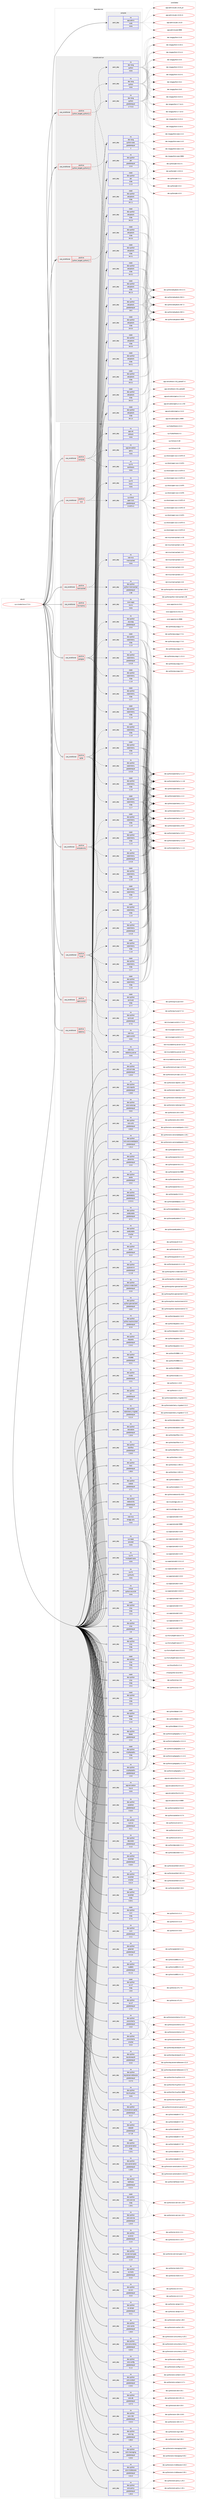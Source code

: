 digraph prolog {

# *************
# Graph options
# *************

newrank=true;
concentrate=true;
compound=true;
graph [rankdir=LR,fontname=Helvetica,fontsize=10,ranksep=1.5];#, ranksep=2.5, nodesep=0.2];
edge  [arrowhead=vee];
node  [fontname=Helvetica,fontsize=10];

# **********
# The ebuild
# **********

subgraph cluster_leftcol {
color=gray;
rank=same;
label=<<i>ebuild</i>>;
id [label="sys-cluster/nova-17.0.4", color=red, width=4, href="../sys-cluster/nova-17.0.4.svg"];
}

# ****************
# The dependencies
# ****************

subgraph cluster_midcol {
color=gray;
label=<<i>dependencies</i>>;
subgraph cluster_compile {
fillcolor="#eeeeee";
style=filled;
label=<<i>compile</i>>;
subgraph pack6560 {
dependency7269 [label=<<TABLE BORDER="0" CELLBORDER="1" CELLSPACING="0" CELLPADDING="4" WIDTH="220"><TR><TD ROWSPAN="6" CELLPADDING="30">pack_dep</TD></TR><TR><TD WIDTH="110">no</TD></TR><TR><TD>app-admin</TD></TR><TR><TD>sudo</TD></TR><TR><TD>none</TD></TR><TR><TD></TD></TR></TABLE>>, shape=none, color=blue];
}
id:e -> dependency7269:w [weight=20,style="solid",arrowhead="vee"];
}
subgraph cluster_compileandrun {
fillcolor="#eeeeee";
style=filled;
label=<<i>compile and run</i>>;
subgraph cond664 {
dependency7270 [label=<<TABLE BORDER="0" CELLBORDER="1" CELLSPACING="0" CELLPADDING="4"><TR><TD ROWSPAN="3" CELLPADDING="10">use_conditional</TD></TR><TR><TD>positive</TD></TR><TR><TD>python_targets_python2_7</TD></TR></TABLE>>, shape=none, color=red];
subgraph pack6561 {
dependency7271 [label=<<TABLE BORDER="0" CELLBORDER="1" CELLSPACING="0" CELLPADDING="4" WIDTH="220"><TR><TD ROWSPAN="6" CELLPADDING="30">pack_dep</TD></TR><TR><TD WIDTH="110">no</TD></TR><TR><TD>dev-lang</TD></TR><TR><TD>python</TD></TR><TR><TD>greaterequal</TD></TR><TR><TD>2.7.5-r2</TD></TR></TABLE>>, shape=none, color=blue];
}
dependency7270:e -> dependency7271:w [weight=20,style="dashed",arrowhead="vee"];
}
id:e -> dependency7270:w [weight=20,style="solid",arrowhead="odotvee"];
subgraph cond665 {
dependency7272 [label=<<TABLE BORDER="0" CELLBORDER="1" CELLSPACING="0" CELLPADDING="4"><TR><TD ROWSPAN="3" CELLPADDING="10">use_conditional</TD></TR><TR><TD>positive</TD></TR><TR><TD>python_targets_python3_4</TD></TR></TABLE>>, shape=none, color=red];
subgraph pack6562 {
dependency7273 [label=<<TABLE BORDER="0" CELLBORDER="1" CELLSPACING="0" CELLPADDING="4" WIDTH="220"><TR><TD ROWSPAN="6" CELLPADDING="30">pack_dep</TD></TR><TR><TD WIDTH="110">no</TD></TR><TR><TD>dev-lang</TD></TR><TR><TD>python</TD></TR><TR><TD>none</TD></TR><TR><TD></TD></TR></TABLE>>, shape=none, color=blue];
}
dependency7272:e -> dependency7273:w [weight=20,style="dashed",arrowhead="vee"];
}
id:e -> dependency7272:w [weight=20,style="solid",arrowhead="odotvee"];
subgraph cond666 {
dependency7274 [label=<<TABLE BORDER="0" CELLBORDER="1" CELLSPACING="0" CELLPADDING="4"><TR><TD ROWSPAN="3" CELLPADDING="10">use_conditional</TD></TR><TR><TD>positive</TD></TR><TR><TD>python_targets_python3_5</TD></TR></TABLE>>, shape=none, color=red];
subgraph pack6563 {
dependency7275 [label=<<TABLE BORDER="0" CELLBORDER="1" CELLSPACING="0" CELLPADDING="4" WIDTH="220"><TR><TD ROWSPAN="6" CELLPADDING="30">pack_dep</TD></TR><TR><TD WIDTH="110">no</TD></TR><TR><TD>dev-lang</TD></TR><TR><TD>python</TD></TR><TR><TD>none</TD></TR><TR><TD></TD></TR></TABLE>>, shape=none, color=blue];
}
dependency7274:e -> dependency7275:w [weight=20,style="dashed",arrowhead="vee"];
}
id:e -> dependency7274:w [weight=20,style="solid",arrowhead="odotvee"];
subgraph pack6564 {
dependency7276 [label=<<TABLE BORDER="0" CELLBORDER="1" CELLSPACING="0" CELLPADDING="4" WIDTH="220"><TR><TD ROWSPAN="6" CELLPADDING="30">pack_dep</TD></TR><TR><TD WIDTH="110">no</TD></TR><TR><TD>dev-lang</TD></TR><TR><TD>python-exec</TD></TR><TR><TD>greaterequal</TD></TR><TR><TD>2</TD></TR></TABLE>>, shape=none, color=blue];
}
id:e -> dependency7276:w [weight=20,style="solid",arrowhead="odotvee"];
subgraph pack6565 {
dependency7277 [label=<<TABLE BORDER="0" CELLBORDER="1" CELLSPACING="0" CELLPADDING="4" WIDTH="220"><TR><TD ROWSPAN="6" CELLPADDING="30">pack_dep</TD></TR><TR><TD WIDTH="110">no</TD></TR><TR><TD>dev-python</TD></TR><TR><TD>pbr</TD></TR><TR><TD>greaterequal</TD></TR><TR><TD>2.0.0</TD></TR></TABLE>>, shape=none, color=blue];
}
id:e -> dependency7277:w [weight=20,style="solid",arrowhead="odotvee"];
subgraph pack6566 {
dependency7278 [label=<<TABLE BORDER="0" CELLBORDER="1" CELLSPACING="0" CELLPADDING="4" WIDTH="220"><TR><TD ROWSPAN="6" CELLPADDING="30">pack_dep</TD></TR><TR><TD WIDTH="110">no</TD></TR><TR><TD>dev-python</TD></TR><TR><TD>setuptools</TD></TR><TR><TD>greaterequal</TD></TR><TR><TD>16.0</TD></TR></TABLE>>, shape=none, color=blue];
}
id:e -> dependency7278:w [weight=20,style="solid",arrowhead="odotvee"];
subgraph pack6567 {
dependency7279 [label=<<TABLE BORDER="0" CELLBORDER="1" CELLSPACING="0" CELLPADDING="4" WIDTH="220"><TR><TD ROWSPAN="6" CELLPADDING="30">pack_dep</TD></TR><TR><TD WIDTH="110">weak</TD></TR><TR><TD>dev-python</TD></TR><TR><TD>pbr</TD></TR><TR><TD>tilde</TD></TR><TR><TD>2.1.0</TD></TR></TABLE>>, shape=none, color=blue];
}
id:e -> dependency7279:w [weight=20,style="solid",arrowhead="odotvee"];
subgraph pack6568 {
dependency7280 [label=<<TABLE BORDER="0" CELLBORDER="1" CELLSPACING="0" CELLPADDING="4" WIDTH="220"><TR><TD ROWSPAN="6" CELLPADDING="30">pack_dep</TD></TR><TR><TD WIDTH="110">weak</TD></TR><TR><TD>dev-python</TD></TR><TR><TD>setuptools</TD></TR><TR><TD>tilde</TD></TR><TR><TD>24.0.0</TD></TR></TABLE>>, shape=none, color=blue];
}
id:e -> dependency7280:w [weight=20,style="solid",arrowhead="odotvee"];
subgraph pack6569 {
dependency7281 [label=<<TABLE BORDER="0" CELLBORDER="1" CELLSPACING="0" CELLPADDING="4" WIDTH="220"><TR><TD ROWSPAN="6" CELLPADDING="30">pack_dep</TD></TR><TR><TD WIDTH="110">weak</TD></TR><TR><TD>dev-python</TD></TR><TR><TD>setuptools</TD></TR><TR><TD>tilde</TD></TR><TR><TD>34.0.0</TD></TR></TABLE>>, shape=none, color=blue];
}
id:e -> dependency7281:w [weight=20,style="solid",arrowhead="odotvee"];
subgraph pack6570 {
dependency7282 [label=<<TABLE BORDER="0" CELLBORDER="1" CELLSPACING="0" CELLPADDING="4" WIDTH="220"><TR><TD ROWSPAN="6" CELLPADDING="30">pack_dep</TD></TR><TR><TD WIDTH="110">weak</TD></TR><TR><TD>dev-python</TD></TR><TR><TD>setuptools</TD></TR><TR><TD>tilde</TD></TR><TR><TD>34.0.1</TD></TR></TABLE>>, shape=none, color=blue];
}
id:e -> dependency7282:w [weight=20,style="solid",arrowhead="odotvee"];
subgraph pack6571 {
dependency7283 [label=<<TABLE BORDER="0" CELLBORDER="1" CELLSPACING="0" CELLPADDING="4" WIDTH="220"><TR><TD ROWSPAN="6" CELLPADDING="30">pack_dep</TD></TR><TR><TD WIDTH="110">weak</TD></TR><TR><TD>dev-python</TD></TR><TR><TD>setuptools</TD></TR><TR><TD>tilde</TD></TR><TR><TD>34.0.2</TD></TR></TABLE>>, shape=none, color=blue];
}
id:e -> dependency7283:w [weight=20,style="solid",arrowhead="odotvee"];
subgraph pack6572 {
dependency7284 [label=<<TABLE BORDER="0" CELLBORDER="1" CELLSPACING="0" CELLPADDING="4" WIDTH="220"><TR><TD ROWSPAN="6" CELLPADDING="30">pack_dep</TD></TR><TR><TD WIDTH="110">weak</TD></TR><TR><TD>dev-python</TD></TR><TR><TD>setuptools</TD></TR><TR><TD>tilde</TD></TR><TR><TD>34.0.3</TD></TR></TABLE>>, shape=none, color=blue];
}
id:e -> dependency7284:w [weight=20,style="solid",arrowhead="odotvee"];
subgraph pack6573 {
dependency7285 [label=<<TABLE BORDER="0" CELLBORDER="1" CELLSPACING="0" CELLPADDING="4" WIDTH="220"><TR><TD ROWSPAN="6" CELLPADDING="30">pack_dep</TD></TR><TR><TD WIDTH="110">weak</TD></TR><TR><TD>dev-python</TD></TR><TR><TD>setuptools</TD></TR><TR><TD>tilde</TD></TR><TR><TD>34.1.0</TD></TR></TABLE>>, shape=none, color=blue];
}
id:e -> dependency7285:w [weight=20,style="solid",arrowhead="odotvee"];
subgraph pack6574 {
dependency7286 [label=<<TABLE BORDER="0" CELLBORDER="1" CELLSPACING="0" CELLPADDING="4" WIDTH="220"><TR><TD ROWSPAN="6" CELLPADDING="30">pack_dep</TD></TR><TR><TD WIDTH="110">weak</TD></TR><TR><TD>dev-python</TD></TR><TR><TD>setuptools</TD></TR><TR><TD>tilde</TD></TR><TR><TD>34.1.1</TD></TR></TABLE>>, shape=none, color=blue];
}
id:e -> dependency7286:w [weight=20,style="solid",arrowhead="odotvee"];
subgraph pack6575 {
dependency7287 [label=<<TABLE BORDER="0" CELLBORDER="1" CELLSPACING="0" CELLPADDING="4" WIDTH="220"><TR><TD ROWSPAN="6" CELLPADDING="30">pack_dep</TD></TR><TR><TD WIDTH="110">weak</TD></TR><TR><TD>dev-python</TD></TR><TR><TD>setuptools</TD></TR><TR><TD>tilde</TD></TR><TR><TD>34.2.0</TD></TR></TABLE>>, shape=none, color=blue];
}
id:e -> dependency7287:w [weight=20,style="solid",arrowhead="odotvee"];
subgraph pack6576 {
dependency7288 [label=<<TABLE BORDER="0" CELLBORDER="1" CELLSPACING="0" CELLPADDING="4" WIDTH="220"><TR><TD ROWSPAN="6" CELLPADDING="30">pack_dep</TD></TR><TR><TD WIDTH="110">weak</TD></TR><TR><TD>dev-python</TD></TR><TR><TD>setuptools</TD></TR><TR><TD>tilde</TD></TR><TR><TD>34.3.0</TD></TR></TABLE>>, shape=none, color=blue];
}
id:e -> dependency7288:w [weight=20,style="solid",arrowhead="odotvee"];
subgraph pack6577 {
dependency7289 [label=<<TABLE BORDER="0" CELLBORDER="1" CELLSPACING="0" CELLPADDING="4" WIDTH="220"><TR><TD ROWSPAN="6" CELLPADDING="30">pack_dep</TD></TR><TR><TD WIDTH="110">weak</TD></TR><TR><TD>dev-python</TD></TR><TR><TD>setuptools</TD></TR><TR><TD>tilde</TD></TR><TR><TD>34.3.1</TD></TR></TABLE>>, shape=none, color=blue];
}
id:e -> dependency7289:w [weight=20,style="solid",arrowhead="odotvee"];
subgraph pack6578 {
dependency7290 [label=<<TABLE BORDER="0" CELLBORDER="1" CELLSPACING="0" CELLPADDING="4" WIDTH="220"><TR><TD ROWSPAN="6" CELLPADDING="30">pack_dep</TD></TR><TR><TD WIDTH="110">weak</TD></TR><TR><TD>dev-python</TD></TR><TR><TD>setuptools</TD></TR><TR><TD>tilde</TD></TR><TR><TD>34.3.2</TD></TR></TABLE>>, shape=none, color=blue];
}
id:e -> dependency7290:w [weight=20,style="solid",arrowhead="odotvee"];
subgraph pack6579 {
dependency7291 [label=<<TABLE BORDER="0" CELLBORDER="1" CELLSPACING="0" CELLPADDING="4" WIDTH="220"><TR><TD ROWSPAN="6" CELLPADDING="30">pack_dep</TD></TR><TR><TD WIDTH="110">weak</TD></TR><TR><TD>dev-python</TD></TR><TR><TD>setuptools</TD></TR><TR><TD>tilde</TD></TR><TR><TD>36.2.0</TD></TR></TABLE>>, shape=none, color=blue];
}
id:e -> dependency7291:w [weight=20,style="solid",arrowhead="odotvee"];
}
subgraph cluster_run {
fillcolor="#eeeeee";
style=filled;
label=<<i>run</i>>;
subgraph cond667 {
dependency7292 [label=<<TABLE BORDER="0" CELLBORDER="1" CELLSPACING="0" CELLPADDING="4"><TR><TD ROWSPAN="3" CELLPADDING="10">use_conditional</TD></TR><TR><TD>positive</TD></TR><TR><TD>compute</TD></TR></TABLE>>, shape=none, color=red];
subgraph pack6580 {
dependency7293 [label=<<TABLE BORDER="0" CELLBORDER="1" CELLSPACING="0" CELLPADDING="4" WIDTH="220"><TR><TD ROWSPAN="6" CELLPADDING="30">pack_dep</TD></TR><TR><TD WIDTH="110">no</TD></TR><TR><TD>app-cdr</TD></TR><TR><TD>cdrtools</TD></TR><TR><TD>none</TD></TR><TR><TD></TD></TR></TABLE>>, shape=none, color=blue];
}
dependency7292:e -> dependency7293:w [weight=20,style="dashed",arrowhead="vee"];
subgraph pack6581 {
dependency7294 [label=<<TABLE BORDER="0" CELLBORDER="1" CELLSPACING="0" CELLPADDING="4" WIDTH="220"><TR><TD ROWSPAN="6" CELLPADDING="30">pack_dep</TD></TR><TR><TD WIDTH="110">no</TD></TR><TR><TD>sys-fs</TD></TR><TR><TD>dosfstools</TD></TR><TR><TD>none</TD></TR><TR><TD></TD></TR></TABLE>>, shape=none, color=blue];
}
dependency7292:e -> dependency7294:w [weight=20,style="dashed",arrowhead="vee"];
subgraph pack6582 {
dependency7295 [label=<<TABLE BORDER="0" CELLBORDER="1" CELLSPACING="0" CELLPADDING="4" WIDTH="220"><TR><TD ROWSPAN="6" CELLPADDING="30">pack_dep</TD></TR><TR><TD WIDTH="110">no</TD></TR><TR><TD>app-emulation</TD></TR><TR><TD>qemu</TD></TR><TR><TD>none</TD></TR><TR><TD></TD></TR></TABLE>>, shape=none, color=blue];
}
dependency7292:e -> dependency7295:w [weight=20,style="dashed",arrowhead="vee"];
}
id:e -> dependency7292:w [weight=20,style="solid",arrowhead="odot"];
subgraph cond668 {
dependency7296 [label=<<TABLE BORDER="0" CELLBORDER="1" CELLSPACING="0" CELLPADDING="4"><TR><TD ROWSPAN="3" CELLPADDING="10">use_conditional</TD></TR><TR><TD>positive</TD></TR><TR><TD>compute-only</TD></TR></TABLE>>, shape=none, color=red];
subgraph pack6583 {
dependency7297 [label=<<TABLE BORDER="0" CELLBORDER="1" CELLSPACING="0" CELLPADDING="4" WIDTH="220"><TR><TD ROWSPAN="6" CELLPADDING="30">pack_dep</TD></TR><TR><TD WIDTH="110">no</TD></TR><TR><TD>dev-python</TD></TR><TR><TD>sqlalchemy</TD></TR><TR><TD>greaterequal</TD></TR><TR><TD>1.0.10</TD></TR></TABLE>>, shape=none, color=blue];
}
dependency7296:e -> dependency7297:w [weight=20,style="dashed",arrowhead="vee"];
subgraph pack6584 {
dependency7298 [label=<<TABLE BORDER="0" CELLBORDER="1" CELLSPACING="0" CELLPADDING="4" WIDTH="220"><TR><TD ROWSPAN="6" CELLPADDING="30">pack_dep</TD></TR><TR><TD WIDTH="110">weak</TD></TR><TR><TD>dev-python</TD></TR><TR><TD>sqlalchemy</TD></TR><TR><TD>tilde</TD></TR><TR><TD>1.1.5</TD></TR></TABLE>>, shape=none, color=blue];
}
dependency7296:e -> dependency7298:w [weight=20,style="dashed",arrowhead="vee"];
subgraph pack6585 {
dependency7299 [label=<<TABLE BORDER="0" CELLBORDER="1" CELLSPACING="0" CELLPADDING="4" WIDTH="220"><TR><TD ROWSPAN="6" CELLPADDING="30">pack_dep</TD></TR><TR><TD WIDTH="110">weak</TD></TR><TR><TD>dev-python</TD></TR><TR><TD>sqlalchemy</TD></TR><TR><TD>tilde</TD></TR><TR><TD>1.1.6</TD></TR></TABLE>>, shape=none, color=blue];
}
dependency7296:e -> dependency7299:w [weight=20,style="dashed",arrowhead="vee"];
subgraph pack6586 {
dependency7300 [label=<<TABLE BORDER="0" CELLBORDER="1" CELLSPACING="0" CELLPADDING="4" WIDTH="220"><TR><TD ROWSPAN="6" CELLPADDING="30">pack_dep</TD></TR><TR><TD WIDTH="110">weak</TD></TR><TR><TD>dev-python</TD></TR><TR><TD>sqlalchemy</TD></TR><TR><TD>tilde</TD></TR><TR><TD>1.1.7</TD></TR></TABLE>>, shape=none, color=blue];
}
dependency7296:e -> dependency7300:w [weight=20,style="dashed",arrowhead="vee"];
subgraph pack6587 {
dependency7301 [label=<<TABLE BORDER="0" CELLBORDER="1" CELLSPACING="0" CELLPADDING="4" WIDTH="220"><TR><TD ROWSPAN="6" CELLPADDING="30">pack_dep</TD></TR><TR><TD WIDTH="110">weak</TD></TR><TR><TD>dev-python</TD></TR><TR><TD>sqlalchemy</TD></TR><TR><TD>tilde</TD></TR><TR><TD>1.1.8</TD></TR></TABLE>>, shape=none, color=blue];
}
dependency7296:e -> dependency7301:w [weight=20,style="dashed",arrowhead="vee"];
}
id:e -> dependency7296:w [weight=20,style="solid",arrowhead="odot"];
subgraph cond669 {
dependency7302 [label=<<TABLE BORDER="0" CELLBORDER="1" CELLSPACING="0" CELLPADDING="4"><TR><TD ROWSPAN="3" CELLPADDING="10">use_conditional</TD></TR><TR><TD>positive</TD></TR><TR><TD>iscsi</TD></TR></TABLE>>, shape=none, color=red];
subgraph pack6588 {
dependency7303 [label=<<TABLE BORDER="0" CELLBORDER="1" CELLSPACING="0" CELLPADDING="4" WIDTH="220"><TR><TD ROWSPAN="6" CELLPADDING="30">pack_dep</TD></TR><TR><TD WIDTH="110">no</TD></TR><TR><TD>sys-fs</TD></TR><TR><TD>lsscsi</TD></TR><TR><TD>none</TD></TR><TR><TD></TD></TR></TABLE>>, shape=none, color=blue];
}
dependency7302:e -> dependency7303:w [weight=20,style="dashed",arrowhead="vee"];
subgraph pack6589 {
dependency7304 [label=<<TABLE BORDER="0" CELLBORDER="1" CELLSPACING="0" CELLPADDING="4" WIDTH="220"><TR><TD ROWSPAN="6" CELLPADDING="30">pack_dep</TD></TR><TR><TD WIDTH="110">no</TD></TR><TR><TD>sys-block</TD></TR><TR><TD>open-iscsi</TD></TR><TR><TD>greaterequal</TD></TR><TR><TD>2.0.873-r1</TD></TR></TABLE>>, shape=none, color=blue];
}
dependency7302:e -> dependency7304:w [weight=20,style="dashed",arrowhead="vee"];
}
id:e -> dependency7302:w [weight=20,style="solid",arrowhead="odot"];
subgraph cond670 {
dependency7305 [label=<<TABLE BORDER="0" CELLBORDER="1" CELLSPACING="0" CELLPADDING="4"><TR><TD ROWSPAN="3" CELLPADDING="10">use_conditional</TD></TR><TR><TD>positive</TD></TR><TR><TD>memcached</TD></TR></TABLE>>, shape=none, color=red];
subgraph pack6590 {
dependency7306 [label=<<TABLE BORDER="0" CELLBORDER="1" CELLSPACING="0" CELLPADDING="4" WIDTH="220"><TR><TD ROWSPAN="6" CELLPADDING="30">pack_dep</TD></TR><TR><TD WIDTH="110">no</TD></TR><TR><TD>net-misc</TD></TR><TR><TD>memcached</TD></TR><TR><TD>none</TD></TR><TR><TD></TD></TR></TABLE>>, shape=none, color=blue];
}
dependency7305:e -> dependency7306:w [weight=20,style="dashed",arrowhead="vee"];
subgraph pack6591 {
dependency7307 [label=<<TABLE BORDER="0" CELLBORDER="1" CELLSPACING="0" CELLPADDING="4" WIDTH="220"><TR><TD ROWSPAN="6" CELLPADDING="30">pack_dep</TD></TR><TR><TD WIDTH="110">no</TD></TR><TR><TD>dev-python</TD></TR><TR><TD>python-memcached</TD></TR><TR><TD>greaterequal</TD></TR><TR><TD>1.58</TD></TR></TABLE>>, shape=none, color=blue];
}
dependency7305:e -> dependency7307:w [weight=20,style="dashed",arrowhead="vee"];
}
id:e -> dependency7305:w [weight=20,style="solid",arrowhead="odot"];
subgraph cond671 {
dependency7308 [label=<<TABLE BORDER="0" CELLBORDER="1" CELLSPACING="0" CELLPADDING="4"><TR><TD ROWSPAN="3" CELLPADDING="10">use_conditional</TD></TR><TR><TD>positive</TD></TR><TR><TD>mysql</TD></TR></TABLE>>, shape=none, color=red];
subgraph pack6592 {
dependency7309 [label=<<TABLE BORDER="0" CELLBORDER="1" CELLSPACING="0" CELLPADDING="4" WIDTH="220"><TR><TD ROWSPAN="6" CELLPADDING="30">pack_dep</TD></TR><TR><TD WIDTH="110">no</TD></TR><TR><TD>dev-python</TD></TR><TR><TD>pymysql</TD></TR><TR><TD>greaterequal</TD></TR><TR><TD>0.7.6</TD></TR></TABLE>>, shape=none, color=blue];
}
dependency7308:e -> dependency7309:w [weight=20,style="dashed",arrowhead="vee"];
subgraph pack6593 {
dependency7310 [label=<<TABLE BORDER="0" CELLBORDER="1" CELLSPACING="0" CELLPADDING="4" WIDTH="220"><TR><TD ROWSPAN="6" CELLPADDING="30">pack_dep</TD></TR><TR><TD WIDTH="110">weak</TD></TR><TR><TD>dev-python</TD></TR><TR><TD>pymysql</TD></TR><TR><TD>tilde</TD></TR><TR><TD>0.7.7</TD></TR></TABLE>>, shape=none, color=blue];
}
dependency7308:e -> dependency7310:w [weight=20,style="dashed",arrowhead="vee"];
subgraph pack6594 {
dependency7311 [label=<<TABLE BORDER="0" CELLBORDER="1" CELLSPACING="0" CELLPADDING="4" WIDTH="220"><TR><TD ROWSPAN="6" CELLPADDING="30">pack_dep</TD></TR><TR><TD WIDTH="110">no</TD></TR><TR><TD>dev-python</TD></TR><TR><TD>sqlalchemy</TD></TR><TR><TD>greaterequal</TD></TR><TR><TD>1.0.10</TD></TR></TABLE>>, shape=none, color=blue];
}
dependency7308:e -> dependency7311:w [weight=20,style="dashed",arrowhead="vee"];
subgraph pack6595 {
dependency7312 [label=<<TABLE BORDER="0" CELLBORDER="1" CELLSPACING="0" CELLPADDING="4" WIDTH="220"><TR><TD ROWSPAN="6" CELLPADDING="30">pack_dep</TD></TR><TR><TD WIDTH="110">weak</TD></TR><TR><TD>dev-python</TD></TR><TR><TD>sqlalchemy</TD></TR><TR><TD>tilde</TD></TR><TR><TD>1.1.5</TD></TR></TABLE>>, shape=none, color=blue];
}
dependency7308:e -> dependency7312:w [weight=20,style="dashed",arrowhead="vee"];
subgraph pack6596 {
dependency7313 [label=<<TABLE BORDER="0" CELLBORDER="1" CELLSPACING="0" CELLPADDING="4" WIDTH="220"><TR><TD ROWSPAN="6" CELLPADDING="30">pack_dep</TD></TR><TR><TD WIDTH="110">weak</TD></TR><TR><TD>dev-python</TD></TR><TR><TD>sqlalchemy</TD></TR><TR><TD>tilde</TD></TR><TR><TD>1.1.6</TD></TR></TABLE>>, shape=none, color=blue];
}
dependency7308:e -> dependency7313:w [weight=20,style="dashed",arrowhead="vee"];
subgraph pack6597 {
dependency7314 [label=<<TABLE BORDER="0" CELLBORDER="1" CELLSPACING="0" CELLPADDING="4" WIDTH="220"><TR><TD ROWSPAN="6" CELLPADDING="30">pack_dep</TD></TR><TR><TD WIDTH="110">weak</TD></TR><TR><TD>dev-python</TD></TR><TR><TD>sqlalchemy</TD></TR><TR><TD>tilde</TD></TR><TR><TD>1.1.7</TD></TR></TABLE>>, shape=none, color=blue];
}
dependency7308:e -> dependency7314:w [weight=20,style="dashed",arrowhead="vee"];
subgraph pack6598 {
dependency7315 [label=<<TABLE BORDER="0" CELLBORDER="1" CELLSPACING="0" CELLPADDING="4" WIDTH="220"><TR><TD ROWSPAN="6" CELLPADDING="30">pack_dep</TD></TR><TR><TD WIDTH="110">weak</TD></TR><TR><TD>dev-python</TD></TR><TR><TD>sqlalchemy</TD></TR><TR><TD>tilde</TD></TR><TR><TD>1.1.8</TD></TR></TABLE>>, shape=none, color=blue];
}
dependency7308:e -> dependency7315:w [weight=20,style="dashed",arrowhead="vee"];
}
id:e -> dependency7308:w [weight=20,style="solid",arrowhead="odot"];
subgraph cond672 {
dependency7316 [label=<<TABLE BORDER="0" CELLBORDER="1" CELLSPACING="0" CELLPADDING="4"><TR><TD ROWSPAN="3" CELLPADDING="10">use_conditional</TD></TR><TR><TD>positive</TD></TR><TR><TD>novncproxy</TD></TR></TABLE>>, shape=none, color=red];
subgraph pack6599 {
dependency7317 [label=<<TABLE BORDER="0" CELLBORDER="1" CELLSPACING="0" CELLPADDING="4" WIDTH="220"><TR><TD ROWSPAN="6" CELLPADDING="30">pack_dep</TD></TR><TR><TD WIDTH="110">no</TD></TR><TR><TD>www-apps</TD></TR><TR><TD>novnc</TD></TR><TR><TD>none</TD></TR><TR><TD></TD></TR></TABLE>>, shape=none, color=blue];
}
dependency7316:e -> dependency7317:w [weight=20,style="dashed",arrowhead="vee"];
}
id:e -> dependency7316:w [weight=20,style="solid",arrowhead="odot"];
subgraph cond673 {
dependency7318 [label=<<TABLE BORDER="0" CELLBORDER="1" CELLSPACING="0" CELLPADDING="4"><TR><TD ROWSPAN="3" CELLPADDING="10">use_conditional</TD></TR><TR><TD>positive</TD></TR><TR><TD>openvswitch</TD></TR></TABLE>>, shape=none, color=red];
subgraph pack6600 {
dependency7319 [label=<<TABLE BORDER="0" CELLBORDER="1" CELLSPACING="0" CELLPADDING="4" WIDTH="220"><TR><TD ROWSPAN="6" CELLPADDING="30">pack_dep</TD></TR><TR><TD WIDTH="110">no</TD></TR><TR><TD>net-misc</TD></TR><TR><TD>openvswitch</TD></TR><TR><TD>none</TD></TR><TR><TD></TD></TR></TABLE>>, shape=none, color=blue];
}
dependency7318:e -> dependency7319:w [weight=20,style="dashed",arrowhead="vee"];
}
id:e -> dependency7318:w [weight=20,style="solid",arrowhead="odot"];
subgraph cond674 {
dependency7320 [label=<<TABLE BORDER="0" CELLBORDER="1" CELLSPACING="0" CELLPADDING="4"><TR><TD ROWSPAN="3" CELLPADDING="10">use_conditional</TD></TR><TR><TD>positive</TD></TR><TR><TD>postgres</TD></TR></TABLE>>, shape=none, color=red];
subgraph pack6601 {
dependency7321 [label=<<TABLE BORDER="0" CELLBORDER="1" CELLSPACING="0" CELLPADDING="4" WIDTH="220"><TR><TD ROWSPAN="6" CELLPADDING="30">pack_dep</TD></TR><TR><TD WIDTH="110">no</TD></TR><TR><TD>dev-python</TD></TR><TR><TD>psycopg</TD></TR><TR><TD>greaterequal</TD></TR><TR><TD>2.5.0</TD></TR></TABLE>>, shape=none, color=blue];
}
dependency7320:e -> dependency7321:w [weight=20,style="dashed",arrowhead="vee"];
subgraph pack6602 {
dependency7322 [label=<<TABLE BORDER="0" CELLBORDER="1" CELLSPACING="0" CELLPADDING="4" WIDTH="220"><TR><TD ROWSPAN="6" CELLPADDING="30">pack_dep</TD></TR><TR><TD WIDTH="110">no</TD></TR><TR><TD>dev-python</TD></TR><TR><TD>sqlalchemy</TD></TR><TR><TD>greaterequal</TD></TR><TR><TD>1.0.10</TD></TR></TABLE>>, shape=none, color=blue];
}
dependency7320:e -> dependency7322:w [weight=20,style="dashed",arrowhead="vee"];
subgraph pack6603 {
dependency7323 [label=<<TABLE BORDER="0" CELLBORDER="1" CELLSPACING="0" CELLPADDING="4" WIDTH="220"><TR><TD ROWSPAN="6" CELLPADDING="30">pack_dep</TD></TR><TR><TD WIDTH="110">weak</TD></TR><TR><TD>dev-python</TD></TR><TR><TD>sqlalchemy</TD></TR><TR><TD>tilde</TD></TR><TR><TD>1.1.5</TD></TR></TABLE>>, shape=none, color=blue];
}
dependency7320:e -> dependency7323:w [weight=20,style="dashed",arrowhead="vee"];
subgraph pack6604 {
dependency7324 [label=<<TABLE BORDER="0" CELLBORDER="1" CELLSPACING="0" CELLPADDING="4" WIDTH="220"><TR><TD ROWSPAN="6" CELLPADDING="30">pack_dep</TD></TR><TR><TD WIDTH="110">weak</TD></TR><TR><TD>dev-python</TD></TR><TR><TD>sqlalchemy</TD></TR><TR><TD>tilde</TD></TR><TR><TD>1.1.6</TD></TR></TABLE>>, shape=none, color=blue];
}
dependency7320:e -> dependency7324:w [weight=20,style="dashed",arrowhead="vee"];
subgraph pack6605 {
dependency7325 [label=<<TABLE BORDER="0" CELLBORDER="1" CELLSPACING="0" CELLPADDING="4" WIDTH="220"><TR><TD ROWSPAN="6" CELLPADDING="30">pack_dep</TD></TR><TR><TD WIDTH="110">weak</TD></TR><TR><TD>dev-python</TD></TR><TR><TD>sqlalchemy</TD></TR><TR><TD>tilde</TD></TR><TR><TD>1.1.7</TD></TR></TABLE>>, shape=none, color=blue];
}
dependency7320:e -> dependency7325:w [weight=20,style="dashed",arrowhead="vee"];
subgraph pack6606 {
dependency7326 [label=<<TABLE BORDER="0" CELLBORDER="1" CELLSPACING="0" CELLPADDING="4" WIDTH="220"><TR><TD ROWSPAN="6" CELLPADDING="30">pack_dep</TD></TR><TR><TD WIDTH="110">weak</TD></TR><TR><TD>dev-python</TD></TR><TR><TD>sqlalchemy</TD></TR><TR><TD>tilde</TD></TR><TR><TD>1.1.8</TD></TR></TABLE>>, shape=none, color=blue];
}
dependency7320:e -> dependency7326:w [weight=20,style="dashed",arrowhead="vee"];
}
id:e -> dependency7320:w [weight=20,style="solid",arrowhead="odot"];
subgraph cond675 {
dependency7327 [label=<<TABLE BORDER="0" CELLBORDER="1" CELLSPACING="0" CELLPADDING="4"><TR><TD ROWSPAN="3" CELLPADDING="10">use_conditional</TD></TR><TR><TD>positive</TD></TR><TR><TD>rabbitmq</TD></TR></TABLE>>, shape=none, color=red];
subgraph pack6607 {
dependency7328 [label=<<TABLE BORDER="0" CELLBORDER="1" CELLSPACING="0" CELLPADDING="4" WIDTH="220"><TR><TD ROWSPAN="6" CELLPADDING="30">pack_dep</TD></TR><TR><TD WIDTH="110">no</TD></TR><TR><TD>net-misc</TD></TR><TR><TD>rabbitmq-server</TD></TR><TR><TD>none</TD></TR><TR><TD></TD></TR></TABLE>>, shape=none, color=blue];
}
dependency7327:e -> dependency7328:w [weight=20,style="dashed",arrowhead="vee"];
}
id:e -> dependency7327:w [weight=20,style="solid",arrowhead="odot"];
subgraph cond676 {
dependency7329 [label=<<TABLE BORDER="0" CELLBORDER="1" CELLSPACING="0" CELLPADDING="4"><TR><TD ROWSPAN="3" CELLPADDING="10">use_conditional</TD></TR><TR><TD>positive</TD></TR><TR><TD>sqlite</TD></TR></TABLE>>, shape=none, color=red];
subgraph pack6608 {
dependency7330 [label=<<TABLE BORDER="0" CELLBORDER="1" CELLSPACING="0" CELLPADDING="4" WIDTH="220"><TR><TD ROWSPAN="6" CELLPADDING="30">pack_dep</TD></TR><TR><TD WIDTH="110">no</TD></TR><TR><TD>dev-python</TD></TR><TR><TD>sqlalchemy</TD></TR><TR><TD>greaterequal</TD></TR><TR><TD>1.0.10</TD></TR></TABLE>>, shape=none, color=blue];
}
dependency7329:e -> dependency7330:w [weight=20,style="dashed",arrowhead="vee"];
subgraph pack6609 {
dependency7331 [label=<<TABLE BORDER="0" CELLBORDER="1" CELLSPACING="0" CELLPADDING="4" WIDTH="220"><TR><TD ROWSPAN="6" CELLPADDING="30">pack_dep</TD></TR><TR><TD WIDTH="110">weak</TD></TR><TR><TD>dev-python</TD></TR><TR><TD>sqlalchemy</TD></TR><TR><TD>tilde</TD></TR><TR><TD>1.1.5</TD></TR></TABLE>>, shape=none, color=blue];
}
dependency7329:e -> dependency7331:w [weight=20,style="dashed",arrowhead="vee"];
subgraph pack6610 {
dependency7332 [label=<<TABLE BORDER="0" CELLBORDER="1" CELLSPACING="0" CELLPADDING="4" WIDTH="220"><TR><TD ROWSPAN="6" CELLPADDING="30">pack_dep</TD></TR><TR><TD WIDTH="110">weak</TD></TR><TR><TD>dev-python</TD></TR><TR><TD>sqlalchemy</TD></TR><TR><TD>tilde</TD></TR><TR><TD>1.1.6</TD></TR></TABLE>>, shape=none, color=blue];
}
dependency7329:e -> dependency7332:w [weight=20,style="dashed",arrowhead="vee"];
subgraph pack6611 {
dependency7333 [label=<<TABLE BORDER="0" CELLBORDER="1" CELLSPACING="0" CELLPADDING="4" WIDTH="220"><TR><TD ROWSPAN="6" CELLPADDING="30">pack_dep</TD></TR><TR><TD WIDTH="110">weak</TD></TR><TR><TD>dev-python</TD></TR><TR><TD>sqlalchemy</TD></TR><TR><TD>tilde</TD></TR><TR><TD>1.1.7</TD></TR></TABLE>>, shape=none, color=blue];
}
dependency7329:e -> dependency7333:w [weight=20,style="dashed",arrowhead="vee"];
subgraph pack6612 {
dependency7334 [label=<<TABLE BORDER="0" CELLBORDER="1" CELLSPACING="0" CELLPADDING="4" WIDTH="220"><TR><TD ROWSPAN="6" CELLPADDING="30">pack_dep</TD></TR><TR><TD WIDTH="110">weak</TD></TR><TR><TD>dev-python</TD></TR><TR><TD>sqlalchemy</TD></TR><TR><TD>tilde</TD></TR><TR><TD>1.1.8</TD></TR></TABLE>>, shape=none, color=blue];
}
dependency7329:e -> dependency7334:w [weight=20,style="dashed",arrowhead="vee"];
}
id:e -> dependency7329:w [weight=20,style="solid",arrowhead="odot"];
subgraph pack6613 {
dependency7335 [label=<<TABLE BORDER="0" CELLBORDER="1" CELLSPACING="0" CELLPADDING="4" WIDTH="220"><TR><TD ROWSPAN="6" CELLPADDING="30">pack_dep</TD></TR><TR><TD WIDTH="110">no</TD></TR><TR><TD>app-emulation</TD></TR><TR><TD>libvirt</TD></TR><TR><TD>none</TD></TR><TR><TD></TD></TR></TABLE>>, shape=none, color=blue];
}
id:e -> dependency7335:w [weight=20,style="solid",arrowhead="odot"];
subgraph pack6614 {
dependency7336 [label=<<TABLE BORDER="0" CELLBORDER="1" CELLSPACING="0" CELLPADDING="4" WIDTH="220"><TR><TD ROWSPAN="6" CELLPADDING="30">pack_dep</TD></TR><TR><TD WIDTH="110">no</TD></TR><TR><TD>dev-python</TD></TR><TR><TD>Babel</TD></TR><TR><TD>greaterequal</TD></TR><TR><TD>2.3.4</TD></TR></TABLE>>, shape=none, color=blue];
}
id:e -> dependency7336:w [weight=20,style="solid",arrowhead="odot"];
subgraph pack6615 {
dependency7337 [label=<<TABLE BORDER="0" CELLBORDER="1" CELLSPACING="0" CELLPADDING="4" WIDTH="220"><TR><TD ROWSPAN="6" CELLPADDING="30">pack_dep</TD></TR><TR><TD WIDTH="110">no</TD></TR><TR><TD>dev-python</TD></TR><TR><TD>castellan</TD></TR><TR><TD>greaterequal</TD></TR><TR><TD>0.16.0</TD></TR></TABLE>>, shape=none, color=blue];
}
id:e -> dependency7337:w [weight=20,style="solid",arrowhead="odot"];
subgraph pack6616 {
dependency7338 [label=<<TABLE BORDER="0" CELLBORDER="1" CELLSPACING="0" CELLPADDING="4" WIDTH="220"><TR><TD ROWSPAN="6" CELLPADDING="30">pack_dep</TD></TR><TR><TD WIDTH="110">no</TD></TR><TR><TD>dev-python</TD></TR><TR><TD>cryptography</TD></TR><TR><TD>greaterequal</TD></TR><TR><TD>1.9.0</TD></TR></TABLE>>, shape=none, color=blue];
}
id:e -> dependency7338:w [weight=20,style="solid",arrowhead="odot"];
subgraph pack6617 {
dependency7339 [label=<<TABLE BORDER="0" CELLBORDER="1" CELLSPACING="0" CELLPADDING="4" WIDTH="220"><TR><TD ROWSPAN="6" CELLPADDING="30">pack_dep</TD></TR><TR><TD WIDTH="110">no</TD></TR><TR><TD>dev-python</TD></TR><TR><TD>cursive</TD></TR><TR><TD>greaterequal</TD></TR><TR><TD>0.2.1</TD></TR></TABLE>>, shape=none, color=blue];
}
id:e -> dependency7339:w [weight=20,style="solid",arrowhead="odot"];
subgraph pack6618 {
dependency7340 [label=<<TABLE BORDER="0" CELLBORDER="1" CELLSPACING="0" CELLPADDING="4" WIDTH="220"><TR><TD ROWSPAN="6" CELLPADDING="30">pack_dep</TD></TR><TR><TD WIDTH="110">no</TD></TR><TR><TD>dev-python</TD></TR><TR><TD>decorator</TD></TR><TR><TD>greaterequal</TD></TR><TR><TD>3.4.0</TD></TR></TABLE>>, shape=none, color=blue];
}
id:e -> dependency7340:w [weight=20,style="solid",arrowhead="odot"];
subgraph pack6619 {
dependency7341 [label=<<TABLE BORDER="0" CELLBORDER="1" CELLSPACING="0" CELLPADDING="4" WIDTH="220"><TR><TD ROWSPAN="6" CELLPADDING="30">pack_dep</TD></TR><TR><TD WIDTH="110">no</TD></TR><TR><TD>dev-python</TD></TR><TR><TD>eventlet</TD></TR><TR><TD>greaterequal</TD></TR><TR><TD>0.18.4</TD></TR></TABLE>>, shape=none, color=blue];
}
id:e -> dependency7341:w [weight=20,style="solid",arrowhead="odot"];
subgraph pack6620 {
dependency7342 [label=<<TABLE BORDER="0" CELLBORDER="1" CELLSPACING="0" CELLPADDING="4" WIDTH="220"><TR><TD ROWSPAN="6" CELLPADDING="30">pack_dep</TD></TR><TR><TD WIDTH="110">no</TD></TR><TR><TD>dev-python</TD></TR><TR><TD>eventlet</TD></TR><TR><TD>smaller</TD></TR><TR><TD>0.21.0</TD></TR></TABLE>>, shape=none, color=blue];
}
id:e -> dependency7342:w [weight=20,style="solid",arrowhead="odot"];
subgraph pack6621 {
dependency7343 [label=<<TABLE BORDER="0" CELLBORDER="1" CELLSPACING="0" CELLPADDING="4" WIDTH="220"><TR><TD ROWSPAN="6" CELLPADDING="30">pack_dep</TD></TR><TR><TD WIDTH="110">no</TD></TR><TR><TD>dev-python</TD></TR><TR><TD>greenlet</TD></TR><TR><TD>greaterequal</TD></TR><TR><TD>0.4.10</TD></TR></TABLE>>, shape=none, color=blue];
}
id:e -> dependency7343:w [weight=20,style="solid",arrowhead="odot"];
subgraph pack6622 {
dependency7344 [label=<<TABLE BORDER="0" CELLBORDER="1" CELLSPACING="0" CELLPADDING="4" WIDTH="220"><TR><TD ROWSPAN="6" CELLPADDING="30">pack_dep</TD></TR><TR><TD WIDTH="110">no</TD></TR><TR><TD>dev-python</TD></TR><TR><TD>iso8601</TD></TR><TR><TD>greaterequal</TD></TR><TR><TD>0.1.11</TD></TR></TABLE>>, shape=none, color=blue];
}
id:e -> dependency7344:w [weight=20,style="solid",arrowhead="odot"];
subgraph pack6623 {
dependency7345 [label=<<TABLE BORDER="0" CELLBORDER="1" CELLSPACING="0" CELLPADDING="4" WIDTH="220"><TR><TD ROWSPAN="6" CELLPADDING="30">pack_dep</TD></TR><TR><TD WIDTH="110">no</TD></TR><TR><TD>dev-python</TD></TR><TR><TD>jinja</TD></TR><TR><TD>greaterequal</TD></TR><TR><TD>2.8</TD></TR></TABLE>>, shape=none, color=blue];
}
id:e -> dependency7345:w [weight=20,style="solid",arrowhead="odot"];
subgraph pack6624 {
dependency7346 [label=<<TABLE BORDER="0" CELLBORDER="1" CELLSPACING="0" CELLPADDING="4" WIDTH="220"><TR><TD ROWSPAN="6" CELLPADDING="30">pack_dep</TD></TR><TR><TD WIDTH="110">no</TD></TR><TR><TD>dev-python</TD></TR><TR><TD>jsonschema</TD></TR><TR><TD>greaterequal</TD></TR><TR><TD>2.6.0</TD></TR></TABLE>>, shape=none, color=blue];
}
id:e -> dependency7346:w [weight=20,style="solid",arrowhead="odot"];
subgraph pack6625 {
dependency7347 [label=<<TABLE BORDER="0" CELLBORDER="1" CELLSPACING="0" CELLPADDING="4" WIDTH="220"><TR><TD ROWSPAN="6" CELLPADDING="30">pack_dep</TD></TR><TR><TD WIDTH="110">no</TD></TR><TR><TD>dev-python</TD></TR><TR><TD>jsonschema</TD></TR><TR><TD>smaller</TD></TR><TR><TD>3.0.0</TD></TR></TABLE>>, shape=none, color=blue];
}
id:e -> dependency7347:w [weight=20,style="solid",arrowhead="odot"];
subgraph pack6626 {
dependency7348 [label=<<TABLE BORDER="0" CELLBORDER="1" CELLSPACING="0" CELLPADDING="4" WIDTH="220"><TR><TD ROWSPAN="6" CELLPADDING="30">pack_dep</TD></TR><TR><TD WIDTH="110">no</TD></TR><TR><TD>dev-python</TD></TR><TR><TD>keystoneauth</TD></TR><TR><TD>greaterequal</TD></TR><TR><TD>3.3.0</TD></TR></TABLE>>, shape=none, color=blue];
}
id:e -> dependency7348:w [weight=20,style="solid",arrowhead="odot"];
subgraph pack6627 {
dependency7349 [label=<<TABLE BORDER="0" CELLBORDER="1" CELLSPACING="0" CELLPADDING="4" WIDTH="220"><TR><TD ROWSPAN="6" CELLPADDING="30">pack_dep</TD></TR><TR><TD WIDTH="110">no</TD></TR><TR><TD>dev-python</TD></TR><TR><TD>keystonemiddleware</TD></TR><TR><TD>greaterequal</TD></TR><TR><TD>4.17.0</TD></TR></TABLE>>, shape=none, color=blue];
}
id:e -> dependency7349:w [weight=20,style="solid",arrowhead="odot"];
subgraph pack6628 {
dependency7350 [label=<<TABLE BORDER="0" CELLBORDER="1" CELLSPACING="0" CELLPADDING="4" WIDTH="220"><TR><TD ROWSPAN="6" CELLPADDING="30">pack_dep</TD></TR><TR><TD WIDTH="110">no</TD></TR><TR><TD>dev-python</TD></TR><TR><TD>libvirt-python</TD></TR><TR><TD>none</TD></TR><TR><TD></TD></TR></TABLE>>, shape=none, color=blue];
}
id:e -> dependency7350:w [weight=20,style="solid",arrowhead="odot"];
subgraph pack6629 {
dependency7351 [label=<<TABLE BORDER="0" CELLBORDER="1" CELLSPACING="0" CELLPADDING="4" WIDTH="220"><TR><TD ROWSPAN="6" CELLPADDING="30">pack_dep</TD></TR><TR><TD WIDTH="110">no</TD></TR><TR><TD>dev-python</TD></TR><TR><TD>lxml</TD></TR><TR><TD>greaterequal</TD></TR><TR><TD>2.4.1</TD></TR></TABLE>>, shape=none, color=blue];
}
id:e -> dependency7351:w [weight=20,style="solid",arrowhead="odot"];
subgraph pack6630 {
dependency7352 [label=<<TABLE BORDER="0" CELLBORDER="1" CELLSPACING="0" CELLPADDING="4" WIDTH="220"><TR><TD ROWSPAN="6" CELLPADDING="30">pack_dep</TD></TR><TR><TD WIDTH="110">no</TD></TR><TR><TD>dev-python</TD></TR><TR><TD>microversion-parse</TD></TR><TR><TD>greaterequal</TD></TR><TR><TD>0.1.2</TD></TR></TABLE>>, shape=none, color=blue];
}
id:e -> dependency7352:w [weight=20,style="solid",arrowhead="odot"];
subgraph pack6631 {
dependency7353 [label=<<TABLE BORDER="0" CELLBORDER="1" CELLSPACING="0" CELLPADDING="4" WIDTH="220"><TR><TD ROWSPAN="6" CELLPADDING="30">pack_dep</TD></TR><TR><TD WIDTH="110">no</TD></TR><TR><TD>dev-python</TD></TR><TR><TD>netaddr</TD></TR><TR><TD>greaterequal</TD></TR><TR><TD>0.7.18</TD></TR></TABLE>>, shape=none, color=blue];
}
id:e -> dependency7353:w [weight=20,style="solid",arrowhead="odot"];
subgraph pack6632 {
dependency7354 [label=<<TABLE BORDER="0" CELLBORDER="1" CELLSPACING="0" CELLPADDING="4" WIDTH="220"><TR><TD ROWSPAN="6" CELLPADDING="30">pack_dep</TD></TR><TR><TD WIDTH="110">no</TD></TR><TR><TD>dev-python</TD></TR><TR><TD>netifaces</TD></TR><TR><TD>greaterequal</TD></TR><TR><TD>0.10.4</TD></TR></TABLE>>, shape=none, color=blue];
}
id:e -> dependency7354:w [weight=20,style="solid",arrowhead="odot"];
subgraph pack6633 {
dependency7355 [label=<<TABLE BORDER="0" CELLBORDER="1" CELLSPACING="0" CELLPADDING="4" WIDTH="220"><TR><TD ROWSPAN="6" CELLPADDING="30">pack_dep</TD></TR><TR><TD WIDTH="110">no</TD></TR><TR><TD>dev-python</TD></TR><TR><TD>os-brick</TD></TR><TR><TD>greaterequal</TD></TR><TR><TD>2.2.0</TD></TR></TABLE>>, shape=none, color=blue];
}
id:e -> dependency7355:w [weight=20,style="solid",arrowhead="odot"];
subgraph pack6634 {
dependency7356 [label=<<TABLE BORDER="0" CELLBORDER="1" CELLSPACING="0" CELLPADDING="4" WIDTH="220"><TR><TD ROWSPAN="6" CELLPADDING="30">pack_dep</TD></TR><TR><TD WIDTH="110">no</TD></TR><TR><TD>dev-python</TD></TR><TR><TD>os-service-types</TD></TR><TR><TD>greaterequal</TD></TR><TR><TD>1.1.0</TD></TR></TABLE>>, shape=none, color=blue];
}
id:e -> dependency7356:w [weight=20,style="solid",arrowhead="odot"];
subgraph pack6635 {
dependency7357 [label=<<TABLE BORDER="0" CELLBORDER="1" CELLSPACING="0" CELLPADDING="4" WIDTH="220"><TR><TD ROWSPAN="6" CELLPADDING="30">pack_dep</TD></TR><TR><TD WIDTH="110">no</TD></TR><TR><TD>dev-python</TD></TR><TR><TD>os-traits</TD></TR><TR><TD>greaterequal</TD></TR><TR><TD>0.4.0</TD></TR></TABLE>>, shape=none, color=blue];
}
id:e -> dependency7357:w [weight=20,style="solid",arrowhead="odot"];
subgraph pack6636 {
dependency7358 [label=<<TABLE BORDER="0" CELLBORDER="1" CELLSPACING="0" CELLPADDING="4" WIDTH="220"><TR><TD ROWSPAN="6" CELLPADDING="30">pack_dep</TD></TR><TR><TD WIDTH="110">no</TD></TR><TR><TD>dev-python</TD></TR><TR><TD>os-vif</TD></TR><TR><TD>greaterequal</TD></TR><TR><TD>1.7.0</TD></TR></TABLE>>, shape=none, color=blue];
}
id:e -> dependency7358:w [weight=20,style="solid",arrowhead="odot"];
subgraph pack6637 {
dependency7359 [label=<<TABLE BORDER="0" CELLBORDER="1" CELLSPACING="0" CELLPADDING="4" WIDTH="220"><TR><TD ROWSPAN="6" CELLPADDING="30">pack_dep</TD></TR><TR><TD WIDTH="110">no</TD></TR><TR><TD>dev-python</TD></TR><TR><TD>os-win</TD></TR><TR><TD>greaterequal</TD></TR><TR><TD>3.0.0</TD></TR></TABLE>>, shape=none, color=blue];
}
id:e -> dependency7359:w [weight=20,style="solid",arrowhead="odot"];
subgraph pack6638 {
dependency7360 [label=<<TABLE BORDER="0" CELLBORDER="1" CELLSPACING="0" CELLPADDING="4" WIDTH="220"><TR><TD ROWSPAN="6" CELLPADDING="30">pack_dep</TD></TR><TR><TD WIDTH="110">no</TD></TR><TR><TD>dev-python</TD></TR><TR><TD>os-xenapi</TD></TR><TR><TD>greaterequal</TD></TR><TR><TD>0.3.1</TD></TR></TABLE>>, shape=none, color=blue];
}
id:e -> dependency7360:w [weight=20,style="solid",arrowhead="odot"];
subgraph pack6639 {
dependency7361 [label=<<TABLE BORDER="0" CELLBORDER="1" CELLSPACING="0" CELLPADDING="4" WIDTH="220"><TR><TD ROWSPAN="6" CELLPADDING="30">pack_dep</TD></TR><TR><TD WIDTH="110">no</TD></TR><TR><TD>dev-python</TD></TR><TR><TD>oslo-cache</TD></TR><TR><TD>greaterequal</TD></TR><TR><TD>1.26.0</TD></TR></TABLE>>, shape=none, color=blue];
}
id:e -> dependency7361:w [weight=20,style="solid",arrowhead="odot"];
subgraph pack6640 {
dependency7362 [label=<<TABLE BORDER="0" CELLBORDER="1" CELLSPACING="0" CELLPADDING="4" WIDTH="220"><TR><TD ROWSPAN="6" CELLPADDING="30">pack_dep</TD></TR><TR><TD WIDTH="110">no</TD></TR><TR><TD>dev-python</TD></TR><TR><TD>oslo-concurrency</TD></TR><TR><TD>greaterequal</TD></TR><TR><TD>3.25.0</TD></TR></TABLE>>, shape=none, color=blue];
}
id:e -> dependency7362:w [weight=20,style="solid",arrowhead="odot"];
subgraph pack6641 {
dependency7363 [label=<<TABLE BORDER="0" CELLBORDER="1" CELLSPACING="0" CELLPADDING="4" WIDTH="220"><TR><TD ROWSPAN="6" CELLPADDING="30">pack_dep</TD></TR><TR><TD WIDTH="110">no</TD></TR><TR><TD>dev-python</TD></TR><TR><TD>oslo-config</TD></TR><TR><TD>greaterequal</TD></TR><TR><TD>5.1.0</TD></TR></TABLE>>, shape=none, color=blue];
}
id:e -> dependency7363:w [weight=20,style="solid",arrowhead="odot"];
subgraph pack6642 {
dependency7364 [label=<<TABLE BORDER="0" CELLBORDER="1" CELLSPACING="0" CELLPADDING="4" WIDTH="220"><TR><TD ROWSPAN="6" CELLPADDING="30">pack_dep</TD></TR><TR><TD WIDTH="110">no</TD></TR><TR><TD>dev-python</TD></TR><TR><TD>oslo-context</TD></TR><TR><TD>greaterequal</TD></TR><TR><TD>2.19.2</TD></TR></TABLE>>, shape=none, color=blue];
}
id:e -> dependency7364:w [weight=20,style="solid",arrowhead="odot"];
subgraph pack6643 {
dependency7365 [label=<<TABLE BORDER="0" CELLBORDER="1" CELLSPACING="0" CELLPADDING="4" WIDTH="220"><TR><TD ROWSPAN="6" CELLPADDING="30">pack_dep</TD></TR><TR><TD WIDTH="110">no</TD></TR><TR><TD>dev-python</TD></TR><TR><TD>oslo-db</TD></TR><TR><TD>greaterequal</TD></TR><TR><TD>4.27.0</TD></TR></TABLE>>, shape=none, color=blue];
}
id:e -> dependency7365:w [weight=20,style="solid",arrowhead="odot"];
subgraph pack6644 {
dependency7366 [label=<<TABLE BORDER="0" CELLBORDER="1" CELLSPACING="0" CELLPADDING="4" WIDTH="220"><TR><TD ROWSPAN="6" CELLPADDING="30">pack_dep</TD></TR><TR><TD WIDTH="110">no</TD></TR><TR><TD>dev-python</TD></TR><TR><TD>oslo-i18n</TD></TR><TR><TD>greaterequal</TD></TR><TR><TD>3.15.3</TD></TR></TABLE>>, shape=none, color=blue];
}
id:e -> dependency7366:w [weight=20,style="solid",arrowhead="odot"];
subgraph pack6645 {
dependency7367 [label=<<TABLE BORDER="0" CELLBORDER="1" CELLSPACING="0" CELLPADDING="4" WIDTH="220"><TR><TD ROWSPAN="6" CELLPADDING="30">pack_dep</TD></TR><TR><TD WIDTH="110">no</TD></TR><TR><TD>dev-python</TD></TR><TR><TD>oslo-log</TD></TR><TR><TD>greaterequal</TD></TR><TR><TD>3.36.0</TD></TR></TABLE>>, shape=none, color=blue];
}
id:e -> dependency7367:w [weight=20,style="solid",arrowhead="odot"];
subgraph pack6646 {
dependency7368 [label=<<TABLE BORDER="0" CELLBORDER="1" CELLSPACING="0" CELLPADDING="4" WIDTH="220"><TR><TD ROWSPAN="6" CELLPADDING="30">pack_dep</TD></TR><TR><TD WIDTH="110">no</TD></TR><TR><TD>dev-python</TD></TR><TR><TD>oslo-messaging</TD></TR><TR><TD>greaterequal</TD></TR><TR><TD>5.29.0</TD></TR></TABLE>>, shape=none, color=blue];
}
id:e -> dependency7368:w [weight=20,style="solid",arrowhead="odot"];
subgraph pack6647 {
dependency7369 [label=<<TABLE BORDER="0" CELLBORDER="1" CELLSPACING="0" CELLPADDING="4" WIDTH="220"><TR><TD ROWSPAN="6" CELLPADDING="30">pack_dep</TD></TR><TR><TD WIDTH="110">no</TD></TR><TR><TD>dev-python</TD></TR><TR><TD>oslo-middleware</TD></TR><TR><TD>greaterequal</TD></TR><TR><TD>3.31.0</TD></TR></TABLE>>, shape=none, color=blue];
}
id:e -> dependency7369:w [weight=20,style="solid",arrowhead="odot"];
subgraph pack6648 {
dependency7370 [label=<<TABLE BORDER="0" CELLBORDER="1" CELLSPACING="0" CELLPADDING="4" WIDTH="220"><TR><TD ROWSPAN="6" CELLPADDING="30">pack_dep</TD></TR><TR><TD WIDTH="110">no</TD></TR><TR><TD>dev-python</TD></TR><TR><TD>oslo-policy</TD></TR><TR><TD>greaterequal</TD></TR><TR><TD>1.30.0</TD></TR></TABLE>>, shape=none, color=blue];
}
id:e -> dependency7370:w [weight=20,style="solid",arrowhead="odot"];
subgraph pack6649 {
dependency7371 [label=<<TABLE BORDER="0" CELLBORDER="1" CELLSPACING="0" CELLPADDING="4" WIDTH="220"><TR><TD ROWSPAN="6" CELLPADDING="30">pack_dep</TD></TR><TR><TD WIDTH="110">no</TD></TR><TR><TD>dev-python</TD></TR><TR><TD>oslo-privsep</TD></TR><TR><TD>greaterequal</TD></TR><TR><TD>1.23.0</TD></TR></TABLE>>, shape=none, color=blue];
}
id:e -> dependency7371:w [weight=20,style="solid",arrowhead="odot"];
subgraph pack6650 {
dependency7372 [label=<<TABLE BORDER="0" CELLBORDER="1" CELLSPACING="0" CELLPADDING="4" WIDTH="220"><TR><TD ROWSPAN="6" CELLPADDING="30">pack_dep</TD></TR><TR><TD WIDTH="110">no</TD></TR><TR><TD>dev-python</TD></TR><TR><TD>oslo-reports</TD></TR><TR><TD>greaterequal</TD></TR><TR><TD>1.18.0</TD></TR></TABLE>>, shape=none, color=blue];
}
id:e -> dependency7372:w [weight=20,style="solid",arrowhead="odot"];
subgraph pack6651 {
dependency7373 [label=<<TABLE BORDER="0" CELLBORDER="1" CELLSPACING="0" CELLPADDING="4" WIDTH="220"><TR><TD ROWSPAN="6" CELLPADDING="30">pack_dep</TD></TR><TR><TD WIDTH="110">no</TD></TR><TR><TD>dev-python</TD></TR><TR><TD>oslo-rootwrap</TD></TR><TR><TD>greaterequal</TD></TR><TR><TD>5.8.0</TD></TR></TABLE>>, shape=none, color=blue];
}
id:e -> dependency7373:w [weight=20,style="solid",arrowhead="odot"];
subgraph pack6652 {
dependency7374 [label=<<TABLE BORDER="0" CELLBORDER="1" CELLSPACING="0" CELLPADDING="4" WIDTH="220"><TR><TD ROWSPAN="6" CELLPADDING="30">pack_dep</TD></TR><TR><TD WIDTH="110">no</TD></TR><TR><TD>dev-python</TD></TR><TR><TD>oslo-serialization</TD></TR><TR><TD>greaterequal</TD></TR><TR><TD>1.18.0</TD></TR></TABLE>>, shape=none, color=blue];
}
id:e -> dependency7374:w [weight=20,style="solid",arrowhead="odot"];
subgraph pack6653 {
dependency7375 [label=<<TABLE BORDER="0" CELLBORDER="1" CELLSPACING="0" CELLPADDING="4" WIDTH="220"><TR><TD ROWSPAN="6" CELLPADDING="30">pack_dep</TD></TR><TR><TD WIDTH="110">no</TD></TR><TR><TD>dev-python</TD></TR><TR><TD>oslo-service</TD></TR><TR><TD>greaterequal</TD></TR><TR><TD>1.24.0</TD></TR></TABLE>>, shape=none, color=blue];
}
id:e -> dependency7375:w [weight=20,style="solid",arrowhead="odot"];
subgraph pack6654 {
dependency7376 [label=<<TABLE BORDER="0" CELLBORDER="1" CELLSPACING="0" CELLPADDING="4" WIDTH="220"><TR><TD ROWSPAN="6" CELLPADDING="30">pack_dep</TD></TR><TR><TD WIDTH="110">no</TD></TR><TR><TD>dev-python</TD></TR><TR><TD>oslo-utils</TD></TR><TR><TD>greaterequal</TD></TR><TR><TD>3.33.0</TD></TR></TABLE>>, shape=none, color=blue];
}
id:e -> dependency7376:w [weight=20,style="solid",arrowhead="odot"];
subgraph pack6655 {
dependency7377 [label=<<TABLE BORDER="0" CELLBORDER="1" CELLSPACING="0" CELLPADDING="4" WIDTH="220"><TR><TD ROWSPAN="6" CELLPADDING="30">pack_dep</TD></TR><TR><TD WIDTH="110">no</TD></TR><TR><TD>dev-python</TD></TR><TR><TD>oslo-versionedobjects</TD></TR><TR><TD>greaterequal</TD></TR><TR><TD>1.31.2</TD></TR></TABLE>>, shape=none, color=blue];
}
id:e -> dependency7377:w [weight=20,style="solid",arrowhead="odot"];
subgraph pack6656 {
dependency7378 [label=<<TABLE BORDER="0" CELLBORDER="1" CELLSPACING="0" CELLPADDING="4" WIDTH="220"><TR><TD ROWSPAN="6" CELLPADDING="30">pack_dep</TD></TR><TR><TD WIDTH="110">no</TD></TR><TR><TD>dev-python</TD></TR><TR><TD>paramiko</TD></TR><TR><TD>greaterequal</TD></TR><TR><TD>2.0.0</TD></TR></TABLE>>, shape=none, color=blue];
}
id:e -> dependency7378:w [weight=20,style="solid",arrowhead="odot"];
subgraph pack6657 {
dependency7379 [label=<<TABLE BORDER="0" CELLBORDER="1" CELLSPACING="0" CELLPADDING="4" WIDTH="220"><TR><TD ROWSPAN="6" CELLPADDING="30">pack_dep</TD></TR><TR><TD WIDTH="110">no</TD></TR><TR><TD>dev-python</TD></TR><TR><TD>paste</TD></TR><TR><TD>greaterequal</TD></TR><TR><TD>2.0.2</TD></TR></TABLE>>, shape=none, color=blue];
}
id:e -> dependency7379:w [weight=20,style="solid",arrowhead="odot"];
subgraph pack6658 {
dependency7380 [label=<<TABLE BORDER="0" CELLBORDER="1" CELLSPACING="0" CELLPADDING="4" WIDTH="220"><TR><TD ROWSPAN="6" CELLPADDING="30">pack_dep</TD></TR><TR><TD WIDTH="110">no</TD></TR><TR><TD>dev-python</TD></TR><TR><TD>pastedeploy</TD></TR><TR><TD>greaterequal</TD></TR><TR><TD>1.5.0-r1</TD></TR></TABLE>>, shape=none, color=blue];
}
id:e -> dependency7380:w [weight=20,style="solid",arrowhead="odot"];
subgraph pack6659 {
dependency7381 [label=<<TABLE BORDER="0" CELLBORDER="1" CELLSPACING="0" CELLPADDING="4" WIDTH="220"><TR><TD ROWSPAN="6" CELLPADDING="30">pack_dep</TD></TR><TR><TD WIDTH="110">no</TD></TR><TR><TD>dev-python</TD></TR><TR><TD>prettytable</TD></TR><TR><TD>greaterequal</TD></TR><TR><TD>0.7.1</TD></TR></TABLE>>, shape=none, color=blue];
}
id:e -> dependency7381:w [weight=20,style="solid",arrowhead="odot"];
subgraph pack6660 {
dependency7382 [label=<<TABLE BORDER="0" CELLBORDER="1" CELLSPACING="0" CELLPADDING="4" WIDTH="220"><TR><TD ROWSPAN="6" CELLPADDING="30">pack_dep</TD></TR><TR><TD WIDTH="110">no</TD></TR><TR><TD>dev-python</TD></TR><TR><TD>prettytable</TD></TR><TR><TD>smaller</TD></TR><TR><TD>0.8</TD></TR></TABLE>>, shape=none, color=blue];
}
id:e -> dependency7382:w [weight=20,style="solid",arrowhead="odot"];
subgraph pack6661 {
dependency7383 [label=<<TABLE BORDER="0" CELLBORDER="1" CELLSPACING="0" CELLPADDING="4" WIDTH="220"><TR><TD ROWSPAN="6" CELLPADDING="30">pack_dep</TD></TR><TR><TD WIDTH="110">no</TD></TR><TR><TD>dev-python</TD></TR><TR><TD>psutil</TD></TR><TR><TD>greaterequal</TD></TR><TR><TD>3.2.2</TD></TR></TABLE>>, shape=none, color=blue];
}
id:e -> dependency7383:w [weight=20,style="solid",arrowhead="odot"];
subgraph pack6662 {
dependency7384 [label=<<TABLE BORDER="0" CELLBORDER="1" CELLSPACING="0" CELLPADDING="4" WIDTH="220"><TR><TD ROWSPAN="6" CELLPADDING="30">pack_dep</TD></TR><TR><TD WIDTH="110">no</TD></TR><TR><TD>dev-python</TD></TR><TR><TD>pypowervm</TD></TR><TR><TD>greaterequal</TD></TR><TR><TD>1.1.10</TD></TR></TABLE>>, shape=none, color=blue];
}
id:e -> dependency7384:w [weight=20,style="solid",arrowhead="odot"];
subgraph pack6663 {
dependency7385 [label=<<TABLE BORDER="0" CELLBORDER="1" CELLSPACING="0" CELLPADDING="4" WIDTH="220"><TR><TD ROWSPAN="6" CELLPADDING="30">pack_dep</TD></TR><TR><TD WIDTH="110">no</TD></TR><TR><TD>dev-python</TD></TR><TR><TD>python-cinderclient</TD></TR><TR><TD>greaterequal</TD></TR><TR><TD>3.3.0</TD></TR></TABLE>>, shape=none, color=blue];
}
id:e -> dependency7385:w [weight=20,style="solid",arrowhead="odot"];
subgraph pack6664 {
dependency7386 [label=<<TABLE BORDER="0" CELLBORDER="1" CELLSPACING="0" CELLPADDING="4" WIDTH="220"><TR><TD ROWSPAN="6" CELLPADDING="30">pack_dep</TD></TR><TR><TD WIDTH="110">no</TD></TR><TR><TD>dev-python</TD></TR><TR><TD>python-glanceclient</TD></TR><TR><TD>greaterequal</TD></TR><TR><TD>2.8.0</TD></TR></TABLE>>, shape=none, color=blue];
}
id:e -> dependency7386:w [weight=20,style="solid",arrowhead="odot"];
subgraph pack6665 {
dependency7387 [label=<<TABLE BORDER="0" CELLBORDER="1" CELLSPACING="0" CELLPADDING="4" WIDTH="220"><TR><TD ROWSPAN="6" CELLPADDING="30">pack_dep</TD></TR><TR><TD WIDTH="110">no</TD></TR><TR><TD>dev-python</TD></TR><TR><TD>python-neutronclient</TD></TR><TR><TD>greaterequal</TD></TR><TR><TD>6.3.0</TD></TR></TABLE>>, shape=none, color=blue];
}
id:e -> dependency7387:w [weight=20,style="solid",arrowhead="odot"];
subgraph pack6666 {
dependency7388 [label=<<TABLE BORDER="0" CELLBORDER="1" CELLSPACING="0" CELLPADDING="4" WIDTH="220"><TR><TD ROWSPAN="6" CELLPADDING="30">pack_dep</TD></TR><TR><TD WIDTH="110">no</TD></TR><TR><TD>dev-python</TD></TR><TR><TD>requests</TD></TR><TR><TD>greaterequal</TD></TR><TR><TD>2.14.2</TD></TR></TABLE>>, shape=none, color=blue];
}
id:e -> dependency7388:w [weight=20,style="solid",arrowhead="odot"];
subgraph pack6667 {
dependency7389 [label=<<TABLE BORDER="0" CELLBORDER="1" CELLSPACING="0" CELLPADDING="4" WIDTH="220"><TR><TD ROWSPAN="6" CELLPADDING="30">pack_dep</TD></TR><TR><TD WIDTH="110">no</TD></TR><TR><TD>dev-python</TD></TR><TR><TD>rfc3986</TD></TR><TR><TD>greaterequal</TD></TR><TR><TD>0.3.1</TD></TR></TABLE>>, shape=none, color=blue];
}
id:e -> dependency7389:w [weight=20,style="solid",arrowhead="odot"];
subgraph pack6668 {
dependency7390 [label=<<TABLE BORDER="0" CELLBORDER="1" CELLSPACING="0" CELLPADDING="4" WIDTH="220"><TR><TD ROWSPAN="6" CELLPADDING="30">pack_dep</TD></TR><TR><TD WIDTH="110">no</TD></TR><TR><TD>dev-python</TD></TR><TR><TD>routes</TD></TR><TR><TD>greaterequal</TD></TR><TR><TD>2.3.1</TD></TR></TABLE>>, shape=none, color=blue];
}
id:e -> dependency7390:w [weight=20,style="solid",arrowhead="odot"];
subgraph pack6669 {
dependency7391 [label=<<TABLE BORDER="0" CELLBORDER="1" CELLSPACING="0" CELLPADDING="4" WIDTH="220"><TR><TD ROWSPAN="6" CELLPADDING="30">pack_dep</TD></TR><TR><TD WIDTH="110">no</TD></TR><TR><TD>dev-python</TD></TR><TR><TD>six</TD></TR><TR><TD>greaterequal</TD></TR><TR><TD>1.10.0</TD></TR></TABLE>>, shape=none, color=blue];
}
id:e -> dependency7391:w [weight=20,style="solid",arrowhead="odot"];
subgraph pack6670 {
dependency7392 [label=<<TABLE BORDER="0" CELLBORDER="1" CELLSPACING="0" CELLPADDING="4" WIDTH="220"><TR><TD ROWSPAN="6" CELLPADDING="30">pack_dep</TD></TR><TR><TD WIDTH="110">no</TD></TR><TR><TD>dev-python</TD></TR><TR><TD>sqlalchemy-migrate</TD></TR><TR><TD>greaterequal</TD></TR><TR><TD>0.11.0</TD></TR></TABLE>>, shape=none, color=blue];
}
id:e -> dependency7392:w [weight=20,style="solid",arrowhead="odot"];
subgraph pack6671 {
dependency7393 [label=<<TABLE BORDER="0" CELLBORDER="1" CELLSPACING="0" CELLPADDING="4" WIDTH="220"><TR><TD ROWSPAN="6" CELLPADDING="30">pack_dep</TD></TR><TR><TD WIDTH="110">no</TD></TR><TR><TD>dev-python</TD></TR><TR><TD>stevedore</TD></TR><TR><TD>greaterequal</TD></TR><TR><TD>1.20.0</TD></TR></TABLE>>, shape=none, color=blue];
}
id:e -> dependency7393:w [weight=20,style="solid",arrowhead="odot"];
subgraph pack6672 {
dependency7394 [label=<<TABLE BORDER="0" CELLBORDER="1" CELLSPACING="0" CELLPADDING="4" WIDTH="220"><TR><TD ROWSPAN="6" CELLPADDING="30">pack_dep</TD></TR><TR><TD WIDTH="110">no</TD></TR><TR><TD>dev-python</TD></TR><TR><TD>taskflow</TD></TR><TR><TD>greaterequal</TD></TR><TR><TD>2.16.0</TD></TR></TABLE>>, shape=none, color=blue];
}
id:e -> dependency7394:w [weight=20,style="solid",arrowhead="odot"];
subgraph pack6673 {
dependency7395 [label=<<TABLE BORDER="0" CELLBORDER="1" CELLSPACING="0" CELLPADDING="4" WIDTH="220"><TR><TD ROWSPAN="6" CELLPADDING="30">pack_dep</TD></TR><TR><TD WIDTH="110">no</TD></TR><TR><TD>dev-python</TD></TR><TR><TD>tooz</TD></TR><TR><TD>greaterequal</TD></TR><TR><TD>1.58.0</TD></TR></TABLE>>, shape=none, color=blue];
}
id:e -> dependency7395:w [weight=20,style="solid",arrowhead="odot"];
subgraph pack6674 {
dependency7396 [label=<<TABLE BORDER="0" CELLBORDER="1" CELLSPACING="0" CELLPADDING="4" WIDTH="220"><TR><TD ROWSPAN="6" CELLPADDING="30">pack_dep</TD></TR><TR><TD WIDTH="110">no</TD></TR><TR><TD>dev-python</TD></TR><TR><TD>webob</TD></TR><TR><TD>greaterequal</TD></TR><TR><TD>1.7.1</TD></TR></TABLE>>, shape=none, color=blue];
}
id:e -> dependency7396:w [weight=20,style="solid",arrowhead="odot"];
subgraph pack6675 {
dependency7397 [label=<<TABLE BORDER="0" CELLBORDER="1" CELLSPACING="0" CELLPADDING="4" WIDTH="220"><TR><TD ROWSPAN="6" CELLPADDING="30">pack_dep</TD></TR><TR><TD WIDTH="110">no</TD></TR><TR><TD>dev-python</TD></TR><TR><TD>websockify</TD></TR><TR><TD>greaterequal</TD></TR><TR><TD>0.8.0</TD></TR></TABLE>>, shape=none, color=blue];
}
id:e -> dependency7397:w [weight=20,style="solid",arrowhead="odot"];
subgraph pack6676 {
dependency7398 [label=<<TABLE BORDER="0" CELLBORDER="1" CELLSPACING="0" CELLPADDING="4" WIDTH="220"><TR><TD ROWSPAN="6" CELLPADDING="30">pack_dep</TD></TR><TR><TD WIDTH="110">no</TD></TR><TR><TD>net-misc</TD></TR><TR><TD>bridge-utils</TD></TR><TR><TD>none</TD></TR><TR><TD></TD></TR></TABLE>>, shape=none, color=blue];
}
id:e -> dependency7398:w [weight=20,style="solid",arrowhead="odot"];
subgraph pack6677 {
dependency7399 [label=<<TABLE BORDER="0" CELLBORDER="1" CELLSPACING="0" CELLPADDING="4" WIDTH="220"><TR><TD ROWSPAN="6" CELLPADDING="30">pack_dep</TD></TR><TR><TD WIDTH="110">no</TD></TR><TR><TD>sys-apps</TD></TR><TR><TD>iproute2</TD></TR><TR><TD>none</TD></TR><TR><TD></TD></TR></TABLE>>, shape=none, color=blue];
}
id:e -> dependency7399:w [weight=20,style="solid",arrowhead="odot"];
subgraph pack6678 {
dependency7400 [label=<<TABLE BORDER="0" CELLBORDER="1" CELLSPACING="0" CELLPADDING="4" WIDTH="220"><TR><TD ROWSPAN="6" CELLPADDING="30">pack_dep</TD></TR><TR><TD WIDTH="110">no</TD></TR><TR><TD>sys-fs</TD></TR><TR><TD>multipath-tools</TD></TR><TR><TD>none</TD></TR><TR><TD></TD></TR></TABLE>>, shape=none, color=blue];
}
id:e -> dependency7400:w [weight=20,style="solid",arrowhead="odot"];
subgraph pack6679 {
dependency7401 [label=<<TABLE BORDER="0" CELLBORDER="1" CELLSPACING="0" CELLPADDING="4" WIDTH="220"><TR><TD ROWSPAN="6" CELLPADDING="30">pack_dep</TD></TR><TR><TD WIDTH="110">no</TD></TR><TR><TD>sys-fs</TD></TR><TR><TD>sysfsutils</TD></TR><TR><TD>none</TD></TR><TR><TD></TD></TR></TABLE>>, shape=none, color=blue];
}
id:e -> dependency7401:w [weight=20,style="solid",arrowhead="odot"];
subgraph pack6680 {
dependency7402 [label=<<TABLE BORDER="0" CELLBORDER="1" CELLSPACING="0" CELLPADDING="4" WIDTH="220"><TR><TD ROWSPAN="6" CELLPADDING="30">pack_dep</TD></TR><TR><TD WIDTH="110">no</TD></TR><TR><TD>virtual</TD></TR><TR><TD>python-enum34</TD></TR><TR><TD>none</TD></TR><TR><TD></TD></TR></TABLE>>, shape=none, color=blue];
}
id:e -> dependency7402:w [weight=20,style="solid",arrowhead="odot"];
subgraph pack6681 {
dependency7403 [label=<<TABLE BORDER="0" CELLBORDER="1" CELLSPACING="0" CELLPADDING="4" WIDTH="220"><TR><TD ROWSPAN="6" CELLPADDING="30">pack_dep</TD></TR><TR><TD WIDTH="110">weak</TD></TR><TR><TD>dev-python</TD></TR><TR><TD>Babel</TD></TR><TR><TD>tilde</TD></TR><TR><TD>2.4.0</TD></TR></TABLE>>, shape=none, color=blue];
}
id:e -> dependency7403:w [weight=20,style="solid",arrowhead="odot"];
subgraph pack6682 {
dependency7404 [label=<<TABLE BORDER="0" CELLBORDER="1" CELLSPACING="0" CELLPADDING="4" WIDTH="220"><TR><TD ROWSPAN="6" CELLPADDING="30">pack_dep</TD></TR><TR><TD WIDTH="110">weak</TD></TR><TR><TD>dev-python</TD></TR><TR><TD>cryptography</TD></TR><TR><TD>tilde</TD></TR><TR><TD>2.0.0</TD></TR></TABLE>>, shape=none, color=blue];
}
id:e -> dependency7404:w [weight=20,style="solid",arrowhead="odot"];
subgraph pack6683 {
dependency7405 [label=<<TABLE BORDER="0" CELLBORDER="1" CELLSPACING="0" CELLPADDING="4" WIDTH="220"><TR><TD ROWSPAN="6" CELLPADDING="30">pack_dep</TD></TR><TR><TD WIDTH="110">weak</TD></TR><TR><TD>dev-python</TD></TR><TR><TD>eventlet</TD></TR><TR><TD>tilde</TD></TR><TR><TD>0.20.1</TD></TR></TABLE>>, shape=none, color=blue];
}
id:e -> dependency7405:w [weight=20,style="solid",arrowhead="odot"];
subgraph pack6684 {
dependency7406 [label=<<TABLE BORDER="0" CELLBORDER="1" CELLSPACING="0" CELLPADDING="4" WIDTH="220"><TR><TD ROWSPAN="6" CELLPADDING="30">pack_dep</TD></TR><TR><TD WIDTH="110">weak</TD></TR><TR><TD>dev-python</TD></TR><TR><TD>jinja</TD></TR><TR><TD>tilde</TD></TR><TR><TD>2.9.0</TD></TR></TABLE>>, shape=none, color=blue];
}
id:e -> dependency7406:w [weight=20,style="solid",arrowhead="odot"];
subgraph pack6685 {
dependency7407 [label=<<TABLE BORDER="0" CELLBORDER="1" CELLSPACING="0" CELLPADDING="4" WIDTH="220"><TR><TD ROWSPAN="6" CELLPADDING="30">pack_dep</TD></TR><TR><TD WIDTH="110">weak</TD></TR><TR><TD>dev-python</TD></TR><TR><TD>jinja</TD></TR><TR><TD>tilde</TD></TR><TR><TD>2.9.1</TD></TR></TABLE>>, shape=none, color=blue];
}
id:e -> dependency7407:w [weight=20,style="solid",arrowhead="odot"];
subgraph pack6686 {
dependency7408 [label=<<TABLE BORDER="0" CELLBORDER="1" CELLSPACING="0" CELLPADDING="4" WIDTH="220"><TR><TD ROWSPAN="6" CELLPADDING="30">pack_dep</TD></TR><TR><TD WIDTH="110">weak</TD></TR><TR><TD>dev-python</TD></TR><TR><TD>jinja</TD></TR><TR><TD>tilde</TD></TR><TR><TD>2.9.2</TD></TR></TABLE>>, shape=none, color=blue];
}
id:e -> dependency7408:w [weight=20,style="solid",arrowhead="odot"];
subgraph pack6687 {
dependency7409 [label=<<TABLE BORDER="0" CELLBORDER="1" CELLSPACING="0" CELLPADDING="4" WIDTH="220"><TR><TD ROWSPAN="6" CELLPADDING="30">pack_dep</TD></TR><TR><TD WIDTH="110">weak</TD></TR><TR><TD>dev-python</TD></TR><TR><TD>jinja</TD></TR><TR><TD>tilde</TD></TR><TR><TD>2.9.3</TD></TR></TABLE>>, shape=none, color=blue];
}
id:e -> dependency7409:w [weight=20,style="solid",arrowhead="odot"];
subgraph pack6688 {
dependency7410 [label=<<TABLE BORDER="0" CELLBORDER="1" CELLSPACING="0" CELLPADDING="4" WIDTH="220"><TR><TD ROWSPAN="6" CELLPADDING="30">pack_dep</TD></TR><TR><TD WIDTH="110">weak</TD></TR><TR><TD>dev-python</TD></TR><TR><TD>jinja</TD></TR><TR><TD>tilde</TD></TR><TR><TD>2.9.4</TD></TR></TABLE>>, shape=none, color=blue];
}
id:e -> dependency7410:w [weight=20,style="solid",arrowhead="odot"];
subgraph pack6689 {
dependency7411 [label=<<TABLE BORDER="0" CELLBORDER="1" CELLSPACING="0" CELLPADDING="4" WIDTH="220"><TR><TD ROWSPAN="6" CELLPADDING="30">pack_dep</TD></TR><TR><TD WIDTH="110">weak</TD></TR><TR><TD>dev-python</TD></TR><TR><TD>lxml</TD></TR><TR><TD>tilde</TD></TR><TR><TD>3.7.0</TD></TR></TABLE>>, shape=none, color=blue];
}
id:e -> dependency7411:w [weight=20,style="solid",arrowhead="odot"];
subgraph pack6690 {
dependency7412 [label=<<TABLE BORDER="0" CELLBORDER="1" CELLSPACING="0" CELLPADDING="4" WIDTH="220"><TR><TD ROWSPAN="6" CELLPADDING="30">pack_dep</TD></TR><TR><TD WIDTH="110">weak</TD></TR><TR><TD>dev-python</TD></TR><TR><TD>os-vif</TD></TR><TR><TD>tilde</TD></TR><TR><TD>1.8.0</TD></TR></TABLE>>, shape=none, color=blue];
}
id:e -> dependency7412:w [weight=20,style="solid",arrowhead="odot"];
subgraph pack6691 {
dependency7413 [label=<<TABLE BORDER="0" CELLBORDER="1" CELLSPACING="0" CELLPADDING="4" WIDTH="220"><TR><TD ROWSPAN="6" CELLPADDING="30">pack_dep</TD></TR><TR><TD WIDTH="110">weak</TD></TR><TR><TD>dev-python</TD></TR><TR><TD>oslo-serialization</TD></TR><TR><TD>tilde</TD></TR><TR><TD>2.19.1</TD></TR></TABLE>>, shape=none, color=blue];
}
id:e -> dependency7413:w [weight=20,style="solid",arrowhead="odot"];
subgraph pack6692 {
dependency7414 [label=<<TABLE BORDER="0" CELLBORDER="1" CELLSPACING="0" CELLPADDING="4" WIDTH="220"><TR><TD ROWSPAN="6" CELLPADDING="30">pack_dep</TD></TR><TR><TD WIDTH="110">weak</TD></TR><TR><TD>dev-python</TD></TR><TR><TD>oslo-service</TD></TR><TR><TD>tilde</TD></TR><TR><TD>1.28.1</TD></TR></TABLE>>, shape=none, color=blue];
}
id:e -> dependency7414:w [weight=20,style="solid",arrowhead="odot"];
}
}

# **************
# The candidates
# **************

subgraph cluster_choices {
rank=same;
color=gray;
label=<<i>candidates</i>>;

subgraph choice6560 {
color=black;
nodesep=1;
choice97112112459710010910511047115117100111454946564650489511250 [label="app-admin/sudo-1.8.20_p2", color=red, width=4,href="../app-admin/sudo-1.8.20_p2.svg"];
choice97112112459710010910511047115117100111454946564650504511450 [label="app-admin/sudo-1.8.22-r2", color=red, width=4,href="../app-admin/sudo-1.8.22-r2.svg"];
choice9711211245971001091051104711511710011145494656465051 [label="app-admin/sudo-1.8.23", color=red, width=4,href="../app-admin/sudo-1.8.23.svg"];
choice971121124597100109105110471151171001114557575757 [label="app-admin/sudo-9999", color=red, width=4,href="../app-admin/sudo-9999.svg"];
dependency7269:e -> choice97112112459710010910511047115117100111454946564650489511250:w [style=dotted,weight="100"];
dependency7269:e -> choice97112112459710010910511047115117100111454946564650504511450:w [style=dotted,weight="100"];
dependency7269:e -> choice9711211245971001091051104711511710011145494656465051:w [style=dotted,weight="100"];
dependency7269:e -> choice971121124597100109105110471151171001114557575757:w [style=dotted,weight="100"];
}
subgraph choice6561 {
color=black;
nodesep=1;
choice100101118451089711010347112121116104111110455046554649524511449 [label="dev-lang/python-2.7.14-r1", color=red, width=4,href="../dev-lang/python-2.7.14-r1.svg"];
choice100101118451089711010347112121116104111110455046554649524511450 [label="dev-lang/python-2.7.14-r2", color=red, width=4,href="../dev-lang/python-2.7.14-r2.svg"];
choice1001011184510897110103471121211161041111104551465246534511449 [label="dev-lang/python-3.4.5-r1", color=red, width=4,href="../dev-lang/python-3.4.5-r1.svg"];
choice1001011184510897110103471121211161041111104551465246544511449 [label="dev-lang/python-3.4.6-r1", color=red, width=4,href="../dev-lang/python-3.4.6-r1.svg"];
choice100101118451089711010347112121116104111110455146524656 [label="dev-lang/python-3.4.8", color=red, width=4,href="../dev-lang/python-3.4.8.svg"];
choice1001011184510897110103471121211161041111104551465246564511449 [label="dev-lang/python-3.4.8-r1", color=red, width=4,href="../dev-lang/python-3.4.8-r1.svg"];
choice1001011184510897110103471121211161041111104551465346524511449 [label="dev-lang/python-3.5.4-r1", color=red, width=4,href="../dev-lang/python-3.5.4-r1.svg"];
choice100101118451089711010347112121116104111110455146534653 [label="dev-lang/python-3.5.5", color=red, width=4,href="../dev-lang/python-3.5.5.svg"];
choice1001011184510897110103471121211161041111104551465346534511449 [label="dev-lang/python-3.5.5-r1", color=red, width=4,href="../dev-lang/python-3.5.5-r1.svg"];
choice1001011184510897110103471121211161041111104551465446514511449 [label="dev-lang/python-3.6.3-r1", color=red, width=4,href="../dev-lang/python-3.6.3-r1.svg"];
choice100101118451089711010347112121116104111110455146544652 [label="dev-lang/python-3.6.4", color=red, width=4,href="../dev-lang/python-3.6.4.svg"];
choice100101118451089711010347112121116104111110455146544653 [label="dev-lang/python-3.6.5", color=red, width=4,href="../dev-lang/python-3.6.5.svg"];
choice1001011184510897110103471121211161041111104551465446534511449 [label="dev-lang/python-3.6.5-r1", color=red, width=4,href="../dev-lang/python-3.6.5-r1.svg"];
dependency7271:e -> choice100101118451089711010347112121116104111110455046554649524511449:w [style=dotted,weight="100"];
dependency7271:e -> choice100101118451089711010347112121116104111110455046554649524511450:w [style=dotted,weight="100"];
dependency7271:e -> choice1001011184510897110103471121211161041111104551465246534511449:w [style=dotted,weight="100"];
dependency7271:e -> choice1001011184510897110103471121211161041111104551465246544511449:w [style=dotted,weight="100"];
dependency7271:e -> choice100101118451089711010347112121116104111110455146524656:w [style=dotted,weight="100"];
dependency7271:e -> choice1001011184510897110103471121211161041111104551465246564511449:w [style=dotted,weight="100"];
dependency7271:e -> choice1001011184510897110103471121211161041111104551465346524511449:w [style=dotted,weight="100"];
dependency7271:e -> choice100101118451089711010347112121116104111110455146534653:w [style=dotted,weight="100"];
dependency7271:e -> choice1001011184510897110103471121211161041111104551465346534511449:w [style=dotted,weight="100"];
dependency7271:e -> choice1001011184510897110103471121211161041111104551465446514511449:w [style=dotted,weight="100"];
dependency7271:e -> choice100101118451089711010347112121116104111110455146544652:w [style=dotted,weight="100"];
dependency7271:e -> choice100101118451089711010347112121116104111110455146544653:w [style=dotted,weight="100"];
dependency7271:e -> choice1001011184510897110103471121211161041111104551465446534511449:w [style=dotted,weight="100"];
}
subgraph choice6562 {
color=black;
nodesep=1;
choice100101118451089711010347112121116104111110455046554649524511449 [label="dev-lang/python-2.7.14-r1", color=red, width=4,href="../dev-lang/python-2.7.14-r1.svg"];
choice100101118451089711010347112121116104111110455046554649524511450 [label="dev-lang/python-2.7.14-r2", color=red, width=4,href="../dev-lang/python-2.7.14-r2.svg"];
choice1001011184510897110103471121211161041111104551465246534511449 [label="dev-lang/python-3.4.5-r1", color=red, width=4,href="../dev-lang/python-3.4.5-r1.svg"];
choice1001011184510897110103471121211161041111104551465246544511449 [label="dev-lang/python-3.4.6-r1", color=red, width=4,href="../dev-lang/python-3.4.6-r1.svg"];
choice100101118451089711010347112121116104111110455146524656 [label="dev-lang/python-3.4.8", color=red, width=4,href="../dev-lang/python-3.4.8.svg"];
choice1001011184510897110103471121211161041111104551465246564511449 [label="dev-lang/python-3.4.8-r1", color=red, width=4,href="../dev-lang/python-3.4.8-r1.svg"];
choice1001011184510897110103471121211161041111104551465346524511449 [label="dev-lang/python-3.5.4-r1", color=red, width=4,href="../dev-lang/python-3.5.4-r1.svg"];
choice100101118451089711010347112121116104111110455146534653 [label="dev-lang/python-3.5.5", color=red, width=4,href="../dev-lang/python-3.5.5.svg"];
choice1001011184510897110103471121211161041111104551465346534511449 [label="dev-lang/python-3.5.5-r1", color=red, width=4,href="../dev-lang/python-3.5.5-r1.svg"];
choice1001011184510897110103471121211161041111104551465446514511449 [label="dev-lang/python-3.6.3-r1", color=red, width=4,href="../dev-lang/python-3.6.3-r1.svg"];
choice100101118451089711010347112121116104111110455146544652 [label="dev-lang/python-3.6.4", color=red, width=4,href="../dev-lang/python-3.6.4.svg"];
choice100101118451089711010347112121116104111110455146544653 [label="dev-lang/python-3.6.5", color=red, width=4,href="../dev-lang/python-3.6.5.svg"];
choice1001011184510897110103471121211161041111104551465446534511449 [label="dev-lang/python-3.6.5-r1", color=red, width=4,href="../dev-lang/python-3.6.5-r1.svg"];
dependency7273:e -> choice100101118451089711010347112121116104111110455046554649524511449:w [style=dotted,weight="100"];
dependency7273:e -> choice100101118451089711010347112121116104111110455046554649524511450:w [style=dotted,weight="100"];
dependency7273:e -> choice1001011184510897110103471121211161041111104551465246534511449:w [style=dotted,weight="100"];
dependency7273:e -> choice1001011184510897110103471121211161041111104551465246544511449:w [style=dotted,weight="100"];
dependency7273:e -> choice100101118451089711010347112121116104111110455146524656:w [style=dotted,weight="100"];
dependency7273:e -> choice1001011184510897110103471121211161041111104551465246564511449:w [style=dotted,weight="100"];
dependency7273:e -> choice1001011184510897110103471121211161041111104551465346524511449:w [style=dotted,weight="100"];
dependency7273:e -> choice100101118451089711010347112121116104111110455146534653:w [style=dotted,weight="100"];
dependency7273:e -> choice1001011184510897110103471121211161041111104551465346534511449:w [style=dotted,weight="100"];
dependency7273:e -> choice1001011184510897110103471121211161041111104551465446514511449:w [style=dotted,weight="100"];
dependency7273:e -> choice100101118451089711010347112121116104111110455146544652:w [style=dotted,weight="100"];
dependency7273:e -> choice100101118451089711010347112121116104111110455146544653:w [style=dotted,weight="100"];
dependency7273:e -> choice1001011184510897110103471121211161041111104551465446534511449:w [style=dotted,weight="100"];
}
subgraph choice6563 {
color=black;
nodesep=1;
choice100101118451089711010347112121116104111110455046554649524511449 [label="dev-lang/python-2.7.14-r1", color=red, width=4,href="../dev-lang/python-2.7.14-r1.svg"];
choice100101118451089711010347112121116104111110455046554649524511450 [label="dev-lang/python-2.7.14-r2", color=red, width=4,href="../dev-lang/python-2.7.14-r2.svg"];
choice1001011184510897110103471121211161041111104551465246534511449 [label="dev-lang/python-3.4.5-r1", color=red, width=4,href="../dev-lang/python-3.4.5-r1.svg"];
choice1001011184510897110103471121211161041111104551465246544511449 [label="dev-lang/python-3.4.6-r1", color=red, width=4,href="../dev-lang/python-3.4.6-r1.svg"];
choice100101118451089711010347112121116104111110455146524656 [label="dev-lang/python-3.4.8", color=red, width=4,href="../dev-lang/python-3.4.8.svg"];
choice1001011184510897110103471121211161041111104551465246564511449 [label="dev-lang/python-3.4.8-r1", color=red, width=4,href="../dev-lang/python-3.4.8-r1.svg"];
choice1001011184510897110103471121211161041111104551465346524511449 [label="dev-lang/python-3.5.4-r1", color=red, width=4,href="../dev-lang/python-3.5.4-r1.svg"];
choice100101118451089711010347112121116104111110455146534653 [label="dev-lang/python-3.5.5", color=red, width=4,href="../dev-lang/python-3.5.5.svg"];
choice1001011184510897110103471121211161041111104551465346534511449 [label="dev-lang/python-3.5.5-r1", color=red, width=4,href="../dev-lang/python-3.5.5-r1.svg"];
choice1001011184510897110103471121211161041111104551465446514511449 [label="dev-lang/python-3.6.3-r1", color=red, width=4,href="../dev-lang/python-3.6.3-r1.svg"];
choice100101118451089711010347112121116104111110455146544652 [label="dev-lang/python-3.6.4", color=red, width=4,href="../dev-lang/python-3.6.4.svg"];
choice100101118451089711010347112121116104111110455146544653 [label="dev-lang/python-3.6.5", color=red, width=4,href="../dev-lang/python-3.6.5.svg"];
choice1001011184510897110103471121211161041111104551465446534511449 [label="dev-lang/python-3.6.5-r1", color=red, width=4,href="../dev-lang/python-3.6.5-r1.svg"];
dependency7275:e -> choice100101118451089711010347112121116104111110455046554649524511449:w [style=dotted,weight="100"];
dependency7275:e -> choice100101118451089711010347112121116104111110455046554649524511450:w [style=dotted,weight="100"];
dependency7275:e -> choice1001011184510897110103471121211161041111104551465246534511449:w [style=dotted,weight="100"];
dependency7275:e -> choice1001011184510897110103471121211161041111104551465246544511449:w [style=dotted,weight="100"];
dependency7275:e -> choice100101118451089711010347112121116104111110455146524656:w [style=dotted,weight="100"];
dependency7275:e -> choice1001011184510897110103471121211161041111104551465246564511449:w [style=dotted,weight="100"];
dependency7275:e -> choice1001011184510897110103471121211161041111104551465346524511449:w [style=dotted,weight="100"];
dependency7275:e -> choice100101118451089711010347112121116104111110455146534653:w [style=dotted,weight="100"];
dependency7275:e -> choice1001011184510897110103471121211161041111104551465346534511449:w [style=dotted,weight="100"];
dependency7275:e -> choice1001011184510897110103471121211161041111104551465446514511449:w [style=dotted,weight="100"];
dependency7275:e -> choice100101118451089711010347112121116104111110455146544652:w [style=dotted,weight="100"];
dependency7275:e -> choice100101118451089711010347112121116104111110455146544653:w [style=dotted,weight="100"];
dependency7275:e -> choice1001011184510897110103471121211161041111104551465446534511449:w [style=dotted,weight="100"];
}
subgraph choice6564 {
color=black;
nodesep=1;
choice1001011184510897110103471121211161041111104510112010199455046524652 [label="dev-lang/python-exec-2.4.4", color=red, width=4,href="../dev-lang/python-exec-2.4.4.svg"];
choice1001011184510897110103471121211161041111104510112010199455046524653 [label="dev-lang/python-exec-2.4.5", color=red, width=4,href="../dev-lang/python-exec-2.4.5.svg"];
choice1001011184510897110103471121211161041111104510112010199455046524654 [label="dev-lang/python-exec-2.4.6", color=red, width=4,href="../dev-lang/python-exec-2.4.6.svg"];
choice10010111845108971101034711212111610411111045101120101994557575757 [label="dev-lang/python-exec-9999", color=red, width=4,href="../dev-lang/python-exec-9999.svg"];
dependency7276:e -> choice1001011184510897110103471121211161041111104510112010199455046524652:w [style=dotted,weight="100"];
dependency7276:e -> choice1001011184510897110103471121211161041111104510112010199455046524653:w [style=dotted,weight="100"];
dependency7276:e -> choice1001011184510897110103471121211161041111104510112010199455046524654:w [style=dotted,weight="100"];
dependency7276:e -> choice10010111845108971101034711212111610411111045101120101994557575757:w [style=dotted,weight="100"];
}
subgraph choice6565 {
color=black;
nodesep=1;
choice1001011184511212111610411111047112981144548465646504511449 [label="dev-python/pbr-0.8.2-r1", color=red, width=4,href="../dev-python/pbr-0.8.2-r1.svg"];
choice100101118451121211161041111104711298114454946494846484511449 [label="dev-python/pbr-1.10.0-r1", color=red, width=4,href="../dev-python/pbr-1.10.0-r1.svg"];
choice100101118451121211161041111104711298114455146494649 [label="dev-python/pbr-3.1.1", color=red, width=4,href="../dev-python/pbr-3.1.1.svg"];
choice100101118451121211161041111104711298114455246484650 [label="dev-python/pbr-4.0.2", color=red, width=4,href="../dev-python/pbr-4.0.2.svg"];
choice100101118451121211161041111104711298114455246484651 [label="dev-python/pbr-4.0.3", color=red, width=4,href="../dev-python/pbr-4.0.3.svg"];
dependency7277:e -> choice1001011184511212111610411111047112981144548465646504511449:w [style=dotted,weight="100"];
dependency7277:e -> choice100101118451121211161041111104711298114454946494846484511449:w [style=dotted,weight="100"];
dependency7277:e -> choice100101118451121211161041111104711298114455146494649:w [style=dotted,weight="100"];
dependency7277:e -> choice100101118451121211161041111104711298114455246484650:w [style=dotted,weight="100"];
dependency7277:e -> choice100101118451121211161041111104711298114455246484651:w [style=dotted,weight="100"];
}
subgraph choice6566 {
color=black;
nodesep=1;
choice1001011184511212111610411111047115101116117112116111111108115455152464846504511449 [label="dev-python/setuptools-34.0.2-r1", color=red, width=4,href="../dev-python/setuptools-34.0.2-r1.svg"];
choice100101118451121211161041111104711510111611711211611111110811545515446484649 [label="dev-python/setuptools-36.0.1", color=red, width=4,href="../dev-python/setuptools-36.0.1.svg"];
choice100101118451121211161041111104711510111611711211611111110811545515446554650 [label="dev-python/setuptools-36.7.2", color=red, width=4,href="../dev-python/setuptools-36.7.2.svg"];
choice100101118451121211161041111104711510111611711211611111110811545515646534649 [label="dev-python/setuptools-38.5.1", color=red, width=4,href="../dev-python/setuptools-38.5.1.svg"];
choice10010111845112121116104111110471151011161171121161111111081154557575757 [label="dev-python/setuptools-9999", color=red, width=4,href="../dev-python/setuptools-9999.svg"];
dependency7278:e -> choice1001011184511212111610411111047115101116117112116111111108115455152464846504511449:w [style=dotted,weight="100"];
dependency7278:e -> choice100101118451121211161041111104711510111611711211611111110811545515446484649:w [style=dotted,weight="100"];
dependency7278:e -> choice100101118451121211161041111104711510111611711211611111110811545515446554650:w [style=dotted,weight="100"];
dependency7278:e -> choice100101118451121211161041111104711510111611711211611111110811545515646534649:w [style=dotted,weight="100"];
dependency7278:e -> choice10010111845112121116104111110471151011161171121161111111081154557575757:w [style=dotted,weight="100"];
}
subgraph choice6567 {
color=black;
nodesep=1;
choice1001011184511212111610411111047112981144548465646504511449 [label="dev-python/pbr-0.8.2-r1", color=red, width=4,href="../dev-python/pbr-0.8.2-r1.svg"];
choice100101118451121211161041111104711298114454946494846484511449 [label="dev-python/pbr-1.10.0-r1", color=red, width=4,href="../dev-python/pbr-1.10.0-r1.svg"];
choice100101118451121211161041111104711298114455146494649 [label="dev-python/pbr-3.1.1", color=red, width=4,href="../dev-python/pbr-3.1.1.svg"];
choice100101118451121211161041111104711298114455246484650 [label="dev-python/pbr-4.0.2", color=red, width=4,href="../dev-python/pbr-4.0.2.svg"];
choice100101118451121211161041111104711298114455246484651 [label="dev-python/pbr-4.0.3", color=red, width=4,href="../dev-python/pbr-4.0.3.svg"];
dependency7279:e -> choice1001011184511212111610411111047112981144548465646504511449:w [style=dotted,weight="100"];
dependency7279:e -> choice100101118451121211161041111104711298114454946494846484511449:w [style=dotted,weight="100"];
dependency7279:e -> choice100101118451121211161041111104711298114455146494649:w [style=dotted,weight="100"];
dependency7279:e -> choice100101118451121211161041111104711298114455246484650:w [style=dotted,weight="100"];
dependency7279:e -> choice100101118451121211161041111104711298114455246484651:w [style=dotted,weight="100"];
}
subgraph choice6568 {
color=black;
nodesep=1;
choice1001011184511212111610411111047115101116117112116111111108115455152464846504511449 [label="dev-python/setuptools-34.0.2-r1", color=red, width=4,href="../dev-python/setuptools-34.0.2-r1.svg"];
choice100101118451121211161041111104711510111611711211611111110811545515446484649 [label="dev-python/setuptools-36.0.1", color=red, width=4,href="../dev-python/setuptools-36.0.1.svg"];
choice100101118451121211161041111104711510111611711211611111110811545515446554650 [label="dev-python/setuptools-36.7.2", color=red, width=4,href="../dev-python/setuptools-36.7.2.svg"];
choice100101118451121211161041111104711510111611711211611111110811545515646534649 [label="dev-python/setuptools-38.5.1", color=red, width=4,href="../dev-python/setuptools-38.5.1.svg"];
choice10010111845112121116104111110471151011161171121161111111081154557575757 [label="dev-python/setuptools-9999", color=red, width=4,href="../dev-python/setuptools-9999.svg"];
dependency7280:e -> choice1001011184511212111610411111047115101116117112116111111108115455152464846504511449:w [style=dotted,weight="100"];
dependency7280:e -> choice100101118451121211161041111104711510111611711211611111110811545515446484649:w [style=dotted,weight="100"];
dependency7280:e -> choice100101118451121211161041111104711510111611711211611111110811545515446554650:w [style=dotted,weight="100"];
dependency7280:e -> choice100101118451121211161041111104711510111611711211611111110811545515646534649:w [style=dotted,weight="100"];
dependency7280:e -> choice10010111845112121116104111110471151011161171121161111111081154557575757:w [style=dotted,weight="100"];
}
subgraph choice6569 {
color=black;
nodesep=1;
choice1001011184511212111610411111047115101116117112116111111108115455152464846504511449 [label="dev-python/setuptools-34.0.2-r1", color=red, width=4,href="../dev-python/setuptools-34.0.2-r1.svg"];
choice100101118451121211161041111104711510111611711211611111110811545515446484649 [label="dev-python/setuptools-36.0.1", color=red, width=4,href="../dev-python/setuptools-36.0.1.svg"];
choice100101118451121211161041111104711510111611711211611111110811545515446554650 [label="dev-python/setuptools-36.7.2", color=red, width=4,href="../dev-python/setuptools-36.7.2.svg"];
choice100101118451121211161041111104711510111611711211611111110811545515646534649 [label="dev-python/setuptools-38.5.1", color=red, width=4,href="../dev-python/setuptools-38.5.1.svg"];
choice10010111845112121116104111110471151011161171121161111111081154557575757 [label="dev-python/setuptools-9999", color=red, width=4,href="../dev-python/setuptools-9999.svg"];
dependency7281:e -> choice1001011184511212111610411111047115101116117112116111111108115455152464846504511449:w [style=dotted,weight="100"];
dependency7281:e -> choice100101118451121211161041111104711510111611711211611111110811545515446484649:w [style=dotted,weight="100"];
dependency7281:e -> choice100101118451121211161041111104711510111611711211611111110811545515446554650:w [style=dotted,weight="100"];
dependency7281:e -> choice100101118451121211161041111104711510111611711211611111110811545515646534649:w [style=dotted,weight="100"];
dependency7281:e -> choice10010111845112121116104111110471151011161171121161111111081154557575757:w [style=dotted,weight="100"];
}
subgraph choice6570 {
color=black;
nodesep=1;
choice1001011184511212111610411111047115101116117112116111111108115455152464846504511449 [label="dev-python/setuptools-34.0.2-r1", color=red, width=4,href="../dev-python/setuptools-34.0.2-r1.svg"];
choice100101118451121211161041111104711510111611711211611111110811545515446484649 [label="dev-python/setuptools-36.0.1", color=red, width=4,href="../dev-python/setuptools-36.0.1.svg"];
choice100101118451121211161041111104711510111611711211611111110811545515446554650 [label="dev-python/setuptools-36.7.2", color=red, width=4,href="../dev-python/setuptools-36.7.2.svg"];
choice100101118451121211161041111104711510111611711211611111110811545515646534649 [label="dev-python/setuptools-38.5.1", color=red, width=4,href="../dev-python/setuptools-38.5.1.svg"];
choice10010111845112121116104111110471151011161171121161111111081154557575757 [label="dev-python/setuptools-9999", color=red, width=4,href="../dev-python/setuptools-9999.svg"];
dependency7282:e -> choice1001011184511212111610411111047115101116117112116111111108115455152464846504511449:w [style=dotted,weight="100"];
dependency7282:e -> choice100101118451121211161041111104711510111611711211611111110811545515446484649:w [style=dotted,weight="100"];
dependency7282:e -> choice100101118451121211161041111104711510111611711211611111110811545515446554650:w [style=dotted,weight="100"];
dependency7282:e -> choice100101118451121211161041111104711510111611711211611111110811545515646534649:w [style=dotted,weight="100"];
dependency7282:e -> choice10010111845112121116104111110471151011161171121161111111081154557575757:w [style=dotted,weight="100"];
}
subgraph choice6571 {
color=black;
nodesep=1;
choice1001011184511212111610411111047115101116117112116111111108115455152464846504511449 [label="dev-python/setuptools-34.0.2-r1", color=red, width=4,href="../dev-python/setuptools-34.0.2-r1.svg"];
choice100101118451121211161041111104711510111611711211611111110811545515446484649 [label="dev-python/setuptools-36.0.1", color=red, width=4,href="../dev-python/setuptools-36.0.1.svg"];
choice100101118451121211161041111104711510111611711211611111110811545515446554650 [label="dev-python/setuptools-36.7.2", color=red, width=4,href="../dev-python/setuptools-36.7.2.svg"];
choice100101118451121211161041111104711510111611711211611111110811545515646534649 [label="dev-python/setuptools-38.5.1", color=red, width=4,href="../dev-python/setuptools-38.5.1.svg"];
choice10010111845112121116104111110471151011161171121161111111081154557575757 [label="dev-python/setuptools-9999", color=red, width=4,href="../dev-python/setuptools-9999.svg"];
dependency7283:e -> choice1001011184511212111610411111047115101116117112116111111108115455152464846504511449:w [style=dotted,weight="100"];
dependency7283:e -> choice100101118451121211161041111104711510111611711211611111110811545515446484649:w [style=dotted,weight="100"];
dependency7283:e -> choice100101118451121211161041111104711510111611711211611111110811545515446554650:w [style=dotted,weight="100"];
dependency7283:e -> choice100101118451121211161041111104711510111611711211611111110811545515646534649:w [style=dotted,weight="100"];
dependency7283:e -> choice10010111845112121116104111110471151011161171121161111111081154557575757:w [style=dotted,weight="100"];
}
subgraph choice6572 {
color=black;
nodesep=1;
choice1001011184511212111610411111047115101116117112116111111108115455152464846504511449 [label="dev-python/setuptools-34.0.2-r1", color=red, width=4,href="../dev-python/setuptools-34.0.2-r1.svg"];
choice100101118451121211161041111104711510111611711211611111110811545515446484649 [label="dev-python/setuptools-36.0.1", color=red, width=4,href="../dev-python/setuptools-36.0.1.svg"];
choice100101118451121211161041111104711510111611711211611111110811545515446554650 [label="dev-python/setuptools-36.7.2", color=red, width=4,href="../dev-python/setuptools-36.7.2.svg"];
choice100101118451121211161041111104711510111611711211611111110811545515646534649 [label="dev-python/setuptools-38.5.1", color=red, width=4,href="../dev-python/setuptools-38.5.1.svg"];
choice10010111845112121116104111110471151011161171121161111111081154557575757 [label="dev-python/setuptools-9999", color=red, width=4,href="../dev-python/setuptools-9999.svg"];
dependency7284:e -> choice1001011184511212111610411111047115101116117112116111111108115455152464846504511449:w [style=dotted,weight="100"];
dependency7284:e -> choice100101118451121211161041111104711510111611711211611111110811545515446484649:w [style=dotted,weight="100"];
dependency7284:e -> choice100101118451121211161041111104711510111611711211611111110811545515446554650:w [style=dotted,weight="100"];
dependency7284:e -> choice100101118451121211161041111104711510111611711211611111110811545515646534649:w [style=dotted,weight="100"];
dependency7284:e -> choice10010111845112121116104111110471151011161171121161111111081154557575757:w [style=dotted,weight="100"];
}
subgraph choice6573 {
color=black;
nodesep=1;
choice1001011184511212111610411111047115101116117112116111111108115455152464846504511449 [label="dev-python/setuptools-34.0.2-r1", color=red, width=4,href="../dev-python/setuptools-34.0.2-r1.svg"];
choice100101118451121211161041111104711510111611711211611111110811545515446484649 [label="dev-python/setuptools-36.0.1", color=red, width=4,href="../dev-python/setuptools-36.0.1.svg"];
choice100101118451121211161041111104711510111611711211611111110811545515446554650 [label="dev-python/setuptools-36.7.2", color=red, width=4,href="../dev-python/setuptools-36.7.2.svg"];
choice100101118451121211161041111104711510111611711211611111110811545515646534649 [label="dev-python/setuptools-38.5.1", color=red, width=4,href="../dev-python/setuptools-38.5.1.svg"];
choice10010111845112121116104111110471151011161171121161111111081154557575757 [label="dev-python/setuptools-9999", color=red, width=4,href="../dev-python/setuptools-9999.svg"];
dependency7285:e -> choice1001011184511212111610411111047115101116117112116111111108115455152464846504511449:w [style=dotted,weight="100"];
dependency7285:e -> choice100101118451121211161041111104711510111611711211611111110811545515446484649:w [style=dotted,weight="100"];
dependency7285:e -> choice100101118451121211161041111104711510111611711211611111110811545515446554650:w [style=dotted,weight="100"];
dependency7285:e -> choice100101118451121211161041111104711510111611711211611111110811545515646534649:w [style=dotted,weight="100"];
dependency7285:e -> choice10010111845112121116104111110471151011161171121161111111081154557575757:w [style=dotted,weight="100"];
}
subgraph choice6574 {
color=black;
nodesep=1;
choice1001011184511212111610411111047115101116117112116111111108115455152464846504511449 [label="dev-python/setuptools-34.0.2-r1", color=red, width=4,href="../dev-python/setuptools-34.0.2-r1.svg"];
choice100101118451121211161041111104711510111611711211611111110811545515446484649 [label="dev-python/setuptools-36.0.1", color=red, width=4,href="../dev-python/setuptools-36.0.1.svg"];
choice100101118451121211161041111104711510111611711211611111110811545515446554650 [label="dev-python/setuptools-36.7.2", color=red, width=4,href="../dev-python/setuptools-36.7.2.svg"];
choice100101118451121211161041111104711510111611711211611111110811545515646534649 [label="dev-python/setuptools-38.5.1", color=red, width=4,href="../dev-python/setuptools-38.5.1.svg"];
choice10010111845112121116104111110471151011161171121161111111081154557575757 [label="dev-python/setuptools-9999", color=red, width=4,href="../dev-python/setuptools-9999.svg"];
dependency7286:e -> choice1001011184511212111610411111047115101116117112116111111108115455152464846504511449:w [style=dotted,weight="100"];
dependency7286:e -> choice100101118451121211161041111104711510111611711211611111110811545515446484649:w [style=dotted,weight="100"];
dependency7286:e -> choice100101118451121211161041111104711510111611711211611111110811545515446554650:w [style=dotted,weight="100"];
dependency7286:e -> choice100101118451121211161041111104711510111611711211611111110811545515646534649:w [style=dotted,weight="100"];
dependency7286:e -> choice10010111845112121116104111110471151011161171121161111111081154557575757:w [style=dotted,weight="100"];
}
subgraph choice6575 {
color=black;
nodesep=1;
choice1001011184511212111610411111047115101116117112116111111108115455152464846504511449 [label="dev-python/setuptools-34.0.2-r1", color=red, width=4,href="../dev-python/setuptools-34.0.2-r1.svg"];
choice100101118451121211161041111104711510111611711211611111110811545515446484649 [label="dev-python/setuptools-36.0.1", color=red, width=4,href="../dev-python/setuptools-36.0.1.svg"];
choice100101118451121211161041111104711510111611711211611111110811545515446554650 [label="dev-python/setuptools-36.7.2", color=red, width=4,href="../dev-python/setuptools-36.7.2.svg"];
choice100101118451121211161041111104711510111611711211611111110811545515646534649 [label="dev-python/setuptools-38.5.1", color=red, width=4,href="../dev-python/setuptools-38.5.1.svg"];
choice10010111845112121116104111110471151011161171121161111111081154557575757 [label="dev-python/setuptools-9999", color=red, width=4,href="../dev-python/setuptools-9999.svg"];
dependency7287:e -> choice1001011184511212111610411111047115101116117112116111111108115455152464846504511449:w [style=dotted,weight="100"];
dependency7287:e -> choice100101118451121211161041111104711510111611711211611111110811545515446484649:w [style=dotted,weight="100"];
dependency7287:e -> choice100101118451121211161041111104711510111611711211611111110811545515446554650:w [style=dotted,weight="100"];
dependency7287:e -> choice100101118451121211161041111104711510111611711211611111110811545515646534649:w [style=dotted,weight="100"];
dependency7287:e -> choice10010111845112121116104111110471151011161171121161111111081154557575757:w [style=dotted,weight="100"];
}
subgraph choice6576 {
color=black;
nodesep=1;
choice1001011184511212111610411111047115101116117112116111111108115455152464846504511449 [label="dev-python/setuptools-34.0.2-r1", color=red, width=4,href="../dev-python/setuptools-34.0.2-r1.svg"];
choice100101118451121211161041111104711510111611711211611111110811545515446484649 [label="dev-python/setuptools-36.0.1", color=red, width=4,href="../dev-python/setuptools-36.0.1.svg"];
choice100101118451121211161041111104711510111611711211611111110811545515446554650 [label="dev-python/setuptools-36.7.2", color=red, width=4,href="../dev-python/setuptools-36.7.2.svg"];
choice100101118451121211161041111104711510111611711211611111110811545515646534649 [label="dev-python/setuptools-38.5.1", color=red, width=4,href="../dev-python/setuptools-38.5.1.svg"];
choice10010111845112121116104111110471151011161171121161111111081154557575757 [label="dev-python/setuptools-9999", color=red, width=4,href="../dev-python/setuptools-9999.svg"];
dependency7288:e -> choice1001011184511212111610411111047115101116117112116111111108115455152464846504511449:w [style=dotted,weight="100"];
dependency7288:e -> choice100101118451121211161041111104711510111611711211611111110811545515446484649:w [style=dotted,weight="100"];
dependency7288:e -> choice100101118451121211161041111104711510111611711211611111110811545515446554650:w [style=dotted,weight="100"];
dependency7288:e -> choice100101118451121211161041111104711510111611711211611111110811545515646534649:w [style=dotted,weight="100"];
dependency7288:e -> choice10010111845112121116104111110471151011161171121161111111081154557575757:w [style=dotted,weight="100"];
}
subgraph choice6577 {
color=black;
nodesep=1;
choice1001011184511212111610411111047115101116117112116111111108115455152464846504511449 [label="dev-python/setuptools-34.0.2-r1", color=red, width=4,href="../dev-python/setuptools-34.0.2-r1.svg"];
choice100101118451121211161041111104711510111611711211611111110811545515446484649 [label="dev-python/setuptools-36.0.1", color=red, width=4,href="../dev-python/setuptools-36.0.1.svg"];
choice100101118451121211161041111104711510111611711211611111110811545515446554650 [label="dev-python/setuptools-36.7.2", color=red, width=4,href="../dev-python/setuptools-36.7.2.svg"];
choice100101118451121211161041111104711510111611711211611111110811545515646534649 [label="dev-python/setuptools-38.5.1", color=red, width=4,href="../dev-python/setuptools-38.5.1.svg"];
choice10010111845112121116104111110471151011161171121161111111081154557575757 [label="dev-python/setuptools-9999", color=red, width=4,href="../dev-python/setuptools-9999.svg"];
dependency7289:e -> choice1001011184511212111610411111047115101116117112116111111108115455152464846504511449:w [style=dotted,weight="100"];
dependency7289:e -> choice100101118451121211161041111104711510111611711211611111110811545515446484649:w [style=dotted,weight="100"];
dependency7289:e -> choice100101118451121211161041111104711510111611711211611111110811545515446554650:w [style=dotted,weight="100"];
dependency7289:e -> choice100101118451121211161041111104711510111611711211611111110811545515646534649:w [style=dotted,weight="100"];
dependency7289:e -> choice10010111845112121116104111110471151011161171121161111111081154557575757:w [style=dotted,weight="100"];
}
subgraph choice6578 {
color=black;
nodesep=1;
choice1001011184511212111610411111047115101116117112116111111108115455152464846504511449 [label="dev-python/setuptools-34.0.2-r1", color=red, width=4,href="../dev-python/setuptools-34.0.2-r1.svg"];
choice100101118451121211161041111104711510111611711211611111110811545515446484649 [label="dev-python/setuptools-36.0.1", color=red, width=4,href="../dev-python/setuptools-36.0.1.svg"];
choice100101118451121211161041111104711510111611711211611111110811545515446554650 [label="dev-python/setuptools-36.7.2", color=red, width=4,href="../dev-python/setuptools-36.7.2.svg"];
choice100101118451121211161041111104711510111611711211611111110811545515646534649 [label="dev-python/setuptools-38.5.1", color=red, width=4,href="../dev-python/setuptools-38.5.1.svg"];
choice10010111845112121116104111110471151011161171121161111111081154557575757 [label="dev-python/setuptools-9999", color=red, width=4,href="../dev-python/setuptools-9999.svg"];
dependency7290:e -> choice1001011184511212111610411111047115101116117112116111111108115455152464846504511449:w [style=dotted,weight="100"];
dependency7290:e -> choice100101118451121211161041111104711510111611711211611111110811545515446484649:w [style=dotted,weight="100"];
dependency7290:e -> choice100101118451121211161041111104711510111611711211611111110811545515446554650:w [style=dotted,weight="100"];
dependency7290:e -> choice100101118451121211161041111104711510111611711211611111110811545515646534649:w [style=dotted,weight="100"];
dependency7290:e -> choice10010111845112121116104111110471151011161171121161111111081154557575757:w [style=dotted,weight="100"];
}
subgraph choice6579 {
color=black;
nodesep=1;
choice1001011184511212111610411111047115101116117112116111111108115455152464846504511449 [label="dev-python/setuptools-34.0.2-r1", color=red, width=4,href="../dev-python/setuptools-34.0.2-r1.svg"];
choice100101118451121211161041111104711510111611711211611111110811545515446484649 [label="dev-python/setuptools-36.0.1", color=red, width=4,href="../dev-python/setuptools-36.0.1.svg"];
choice100101118451121211161041111104711510111611711211611111110811545515446554650 [label="dev-python/setuptools-36.7.2", color=red, width=4,href="../dev-python/setuptools-36.7.2.svg"];
choice100101118451121211161041111104711510111611711211611111110811545515646534649 [label="dev-python/setuptools-38.5.1", color=red, width=4,href="../dev-python/setuptools-38.5.1.svg"];
choice10010111845112121116104111110471151011161171121161111111081154557575757 [label="dev-python/setuptools-9999", color=red, width=4,href="../dev-python/setuptools-9999.svg"];
dependency7291:e -> choice1001011184511212111610411111047115101116117112116111111108115455152464846504511449:w [style=dotted,weight="100"];
dependency7291:e -> choice100101118451121211161041111104711510111611711211611111110811545515446484649:w [style=dotted,weight="100"];
dependency7291:e -> choice100101118451121211161041111104711510111611711211611111110811545515446554650:w [style=dotted,weight="100"];
dependency7291:e -> choice100101118451121211161041111104711510111611711211611111110811545515646534649:w [style=dotted,weight="100"];
dependency7291:e -> choice10010111845112121116104111110471151011161171121161111111081154557575757:w [style=dotted,weight="100"];
}
subgraph choice6580 {
color=black;
nodesep=1;
choice9711211245991001144799100114116111111108115455146485095971081121049748554511449 [label="app-cdr/cdrtools-3.02_alpha07-r1", color=red, width=4,href="../app-cdr/cdrtools-3.02_alpha07-r1.svg"];
choice971121124599100114479910011411611111110811545514648509597108112104974857 [label="app-cdr/cdrtools-3.02_alpha09", color=red, width=4,href="../app-cdr/cdrtools-3.02_alpha09.svg"];
dependency7293:e -> choice9711211245991001144799100114116111111108115455146485095971081121049748554511449:w [style=dotted,weight="100"];
dependency7293:e -> choice971121124599100114479910011411611111110811545514648509597108112104974857:w [style=dotted,weight="100"];
}
subgraph choice6581 {
color=black;
nodesep=1;
choice1151211154510211547100111115102115116111111108115455246484511449 [label="sys-fs/dosfstools-4.0-r1", color=red, width=4,href="../sys-fs/dosfstools-4.0-r1.svg"];
choice115121115451021154710011111510211511611111110811545524649 [label="sys-fs/dosfstools-4.1", color=red, width=4,href="../sys-fs/dosfstools-4.1.svg"];
dependency7294:e -> choice1151211154510211547100111115102115116111111108115455246484511449:w [style=dotted,weight="100"];
dependency7294:e -> choice115121115451021154710011111510211511611111110811545524649:w [style=dotted,weight="100"];
}
subgraph choice6582 {
color=black;
nodesep=1;
choice97112112451011091171089711610511111047113101109117455046494946494511450 [label="app-emulation/qemu-2.11.1-r2", color=red, width=4,href="../app-emulation/qemu-2.11.1-r2.svg"];
choice9711211245101109117108971161051111104711310110911745504649494649451145351 [label="app-emulation/qemu-2.11.1-r53", color=red, width=4,href="../app-emulation/qemu-2.11.1-r53.svg"];
choice9711211245101109117108971161051111104711310110911745504649504648 [label="app-emulation/qemu-2.12.0", color=red, width=4,href="../app-emulation/qemu-2.12.0.svg"];
choice971121124510110911710897116105111110471131011091174557575757 [label="app-emulation/qemu-9999", color=red, width=4,href="../app-emulation/qemu-9999.svg"];
dependency7295:e -> choice97112112451011091171089711610511111047113101109117455046494946494511450:w [style=dotted,weight="100"];
dependency7295:e -> choice9711211245101109117108971161051111104711310110911745504649494649451145351:w [style=dotted,weight="100"];
dependency7295:e -> choice9711211245101109117108971161051111104711310110911745504649504648:w [style=dotted,weight="100"];
dependency7295:e -> choice971121124510110911710897116105111110471131011091174557575757:w [style=dotted,weight="100"];
}
subgraph choice6583 {
color=black;
nodesep=1;
choice1001011184511212111610411111047115113108971089910410110912145484655464948 [label="dev-python/sqlalchemy-0.7.10", color=red, width=4,href="../dev-python/sqlalchemy-0.7.10.svg"];
choice10010111845112121116104111110471151131089710899104101109121454846574656 [label="dev-python/sqlalchemy-0.9.8", color=red, width=4,href="../dev-python/sqlalchemy-0.9.8.svg"];
choice1001011184511212111610411111047115113108971089910410110912145494648464955 [label="dev-python/sqlalchemy-1.0.17", color=red, width=4,href="../dev-python/sqlalchemy-1.0.17.svg"];
choice1001011184511212111610411111047115113108971089910410110912145494648464957 [label="dev-python/sqlalchemy-1.0.19", color=red, width=4,href="../dev-python/sqlalchemy-1.0.19.svg"];
choice1001011184511212111610411111047115113108971089910410110912145494649464950 [label="dev-python/sqlalchemy-1.1.12", color=red, width=4,href="../dev-python/sqlalchemy-1.1.12.svg"];
choice1001011184511212111610411111047115113108971089910410110912145494649464955 [label="dev-python/sqlalchemy-1.1.17", color=red, width=4,href="../dev-python/sqlalchemy-1.1.17.svg"];
choice1001011184511212111610411111047115113108971089910410110912145494649464956 [label="dev-python/sqlalchemy-1.1.18", color=red, width=4,href="../dev-python/sqlalchemy-1.1.18.svg"];
choice10010111845112121116104111110471151131089710899104101109121454946504648 [label="dev-python/sqlalchemy-1.2.0", color=red, width=4,href="../dev-python/sqlalchemy-1.2.0.svg"];
choice10010111845112121116104111110471151131089710899104101109121454946504650 [label="dev-python/sqlalchemy-1.2.2", color=red, width=4,href="../dev-python/sqlalchemy-1.2.2.svg"];
choice10010111845112121116104111110471151131089710899104101109121454946504652 [label="dev-python/sqlalchemy-1.2.4", color=red, width=4,href="../dev-python/sqlalchemy-1.2.4.svg"];
choice10010111845112121116104111110471151131089710899104101109121454946504655 [label="dev-python/sqlalchemy-1.2.7", color=red, width=4,href="../dev-python/sqlalchemy-1.2.7.svg"];
dependency7297:e -> choice1001011184511212111610411111047115113108971089910410110912145484655464948:w [style=dotted,weight="100"];
dependency7297:e -> choice10010111845112121116104111110471151131089710899104101109121454846574656:w [style=dotted,weight="100"];
dependency7297:e -> choice1001011184511212111610411111047115113108971089910410110912145494648464955:w [style=dotted,weight="100"];
dependency7297:e -> choice1001011184511212111610411111047115113108971089910410110912145494648464957:w [style=dotted,weight="100"];
dependency7297:e -> choice1001011184511212111610411111047115113108971089910410110912145494649464950:w [style=dotted,weight="100"];
dependency7297:e -> choice1001011184511212111610411111047115113108971089910410110912145494649464955:w [style=dotted,weight="100"];
dependency7297:e -> choice1001011184511212111610411111047115113108971089910410110912145494649464956:w [style=dotted,weight="100"];
dependency7297:e -> choice10010111845112121116104111110471151131089710899104101109121454946504648:w [style=dotted,weight="100"];
dependency7297:e -> choice10010111845112121116104111110471151131089710899104101109121454946504650:w [style=dotted,weight="100"];
dependency7297:e -> choice10010111845112121116104111110471151131089710899104101109121454946504652:w [style=dotted,weight="100"];
dependency7297:e -> choice10010111845112121116104111110471151131089710899104101109121454946504655:w [style=dotted,weight="100"];
}
subgraph choice6584 {
color=black;
nodesep=1;
choice1001011184511212111610411111047115113108971089910410110912145484655464948 [label="dev-python/sqlalchemy-0.7.10", color=red, width=4,href="../dev-python/sqlalchemy-0.7.10.svg"];
choice10010111845112121116104111110471151131089710899104101109121454846574656 [label="dev-python/sqlalchemy-0.9.8", color=red, width=4,href="../dev-python/sqlalchemy-0.9.8.svg"];
choice1001011184511212111610411111047115113108971089910410110912145494648464955 [label="dev-python/sqlalchemy-1.0.17", color=red, width=4,href="../dev-python/sqlalchemy-1.0.17.svg"];
choice1001011184511212111610411111047115113108971089910410110912145494648464957 [label="dev-python/sqlalchemy-1.0.19", color=red, width=4,href="../dev-python/sqlalchemy-1.0.19.svg"];
choice1001011184511212111610411111047115113108971089910410110912145494649464950 [label="dev-python/sqlalchemy-1.1.12", color=red, width=4,href="../dev-python/sqlalchemy-1.1.12.svg"];
choice1001011184511212111610411111047115113108971089910410110912145494649464955 [label="dev-python/sqlalchemy-1.1.17", color=red, width=4,href="../dev-python/sqlalchemy-1.1.17.svg"];
choice1001011184511212111610411111047115113108971089910410110912145494649464956 [label="dev-python/sqlalchemy-1.1.18", color=red, width=4,href="../dev-python/sqlalchemy-1.1.18.svg"];
choice10010111845112121116104111110471151131089710899104101109121454946504648 [label="dev-python/sqlalchemy-1.2.0", color=red, width=4,href="../dev-python/sqlalchemy-1.2.0.svg"];
choice10010111845112121116104111110471151131089710899104101109121454946504650 [label="dev-python/sqlalchemy-1.2.2", color=red, width=4,href="../dev-python/sqlalchemy-1.2.2.svg"];
choice10010111845112121116104111110471151131089710899104101109121454946504652 [label="dev-python/sqlalchemy-1.2.4", color=red, width=4,href="../dev-python/sqlalchemy-1.2.4.svg"];
choice10010111845112121116104111110471151131089710899104101109121454946504655 [label="dev-python/sqlalchemy-1.2.7", color=red, width=4,href="../dev-python/sqlalchemy-1.2.7.svg"];
dependency7298:e -> choice1001011184511212111610411111047115113108971089910410110912145484655464948:w [style=dotted,weight="100"];
dependency7298:e -> choice10010111845112121116104111110471151131089710899104101109121454846574656:w [style=dotted,weight="100"];
dependency7298:e -> choice1001011184511212111610411111047115113108971089910410110912145494648464955:w [style=dotted,weight="100"];
dependency7298:e -> choice1001011184511212111610411111047115113108971089910410110912145494648464957:w [style=dotted,weight="100"];
dependency7298:e -> choice1001011184511212111610411111047115113108971089910410110912145494649464950:w [style=dotted,weight="100"];
dependency7298:e -> choice1001011184511212111610411111047115113108971089910410110912145494649464955:w [style=dotted,weight="100"];
dependency7298:e -> choice1001011184511212111610411111047115113108971089910410110912145494649464956:w [style=dotted,weight="100"];
dependency7298:e -> choice10010111845112121116104111110471151131089710899104101109121454946504648:w [style=dotted,weight="100"];
dependency7298:e -> choice10010111845112121116104111110471151131089710899104101109121454946504650:w [style=dotted,weight="100"];
dependency7298:e -> choice10010111845112121116104111110471151131089710899104101109121454946504652:w [style=dotted,weight="100"];
dependency7298:e -> choice10010111845112121116104111110471151131089710899104101109121454946504655:w [style=dotted,weight="100"];
}
subgraph choice6585 {
color=black;
nodesep=1;
choice1001011184511212111610411111047115113108971089910410110912145484655464948 [label="dev-python/sqlalchemy-0.7.10", color=red, width=4,href="../dev-python/sqlalchemy-0.7.10.svg"];
choice10010111845112121116104111110471151131089710899104101109121454846574656 [label="dev-python/sqlalchemy-0.9.8", color=red, width=4,href="../dev-python/sqlalchemy-0.9.8.svg"];
choice1001011184511212111610411111047115113108971089910410110912145494648464955 [label="dev-python/sqlalchemy-1.0.17", color=red, width=4,href="../dev-python/sqlalchemy-1.0.17.svg"];
choice1001011184511212111610411111047115113108971089910410110912145494648464957 [label="dev-python/sqlalchemy-1.0.19", color=red, width=4,href="../dev-python/sqlalchemy-1.0.19.svg"];
choice1001011184511212111610411111047115113108971089910410110912145494649464950 [label="dev-python/sqlalchemy-1.1.12", color=red, width=4,href="../dev-python/sqlalchemy-1.1.12.svg"];
choice1001011184511212111610411111047115113108971089910410110912145494649464955 [label="dev-python/sqlalchemy-1.1.17", color=red, width=4,href="../dev-python/sqlalchemy-1.1.17.svg"];
choice1001011184511212111610411111047115113108971089910410110912145494649464956 [label="dev-python/sqlalchemy-1.1.18", color=red, width=4,href="../dev-python/sqlalchemy-1.1.18.svg"];
choice10010111845112121116104111110471151131089710899104101109121454946504648 [label="dev-python/sqlalchemy-1.2.0", color=red, width=4,href="../dev-python/sqlalchemy-1.2.0.svg"];
choice10010111845112121116104111110471151131089710899104101109121454946504650 [label="dev-python/sqlalchemy-1.2.2", color=red, width=4,href="../dev-python/sqlalchemy-1.2.2.svg"];
choice10010111845112121116104111110471151131089710899104101109121454946504652 [label="dev-python/sqlalchemy-1.2.4", color=red, width=4,href="../dev-python/sqlalchemy-1.2.4.svg"];
choice10010111845112121116104111110471151131089710899104101109121454946504655 [label="dev-python/sqlalchemy-1.2.7", color=red, width=4,href="../dev-python/sqlalchemy-1.2.7.svg"];
dependency7299:e -> choice1001011184511212111610411111047115113108971089910410110912145484655464948:w [style=dotted,weight="100"];
dependency7299:e -> choice10010111845112121116104111110471151131089710899104101109121454846574656:w [style=dotted,weight="100"];
dependency7299:e -> choice1001011184511212111610411111047115113108971089910410110912145494648464955:w [style=dotted,weight="100"];
dependency7299:e -> choice1001011184511212111610411111047115113108971089910410110912145494648464957:w [style=dotted,weight="100"];
dependency7299:e -> choice1001011184511212111610411111047115113108971089910410110912145494649464950:w [style=dotted,weight="100"];
dependency7299:e -> choice1001011184511212111610411111047115113108971089910410110912145494649464955:w [style=dotted,weight="100"];
dependency7299:e -> choice1001011184511212111610411111047115113108971089910410110912145494649464956:w [style=dotted,weight="100"];
dependency7299:e -> choice10010111845112121116104111110471151131089710899104101109121454946504648:w [style=dotted,weight="100"];
dependency7299:e -> choice10010111845112121116104111110471151131089710899104101109121454946504650:w [style=dotted,weight="100"];
dependency7299:e -> choice10010111845112121116104111110471151131089710899104101109121454946504652:w [style=dotted,weight="100"];
dependency7299:e -> choice10010111845112121116104111110471151131089710899104101109121454946504655:w [style=dotted,weight="100"];
}
subgraph choice6586 {
color=black;
nodesep=1;
choice1001011184511212111610411111047115113108971089910410110912145484655464948 [label="dev-python/sqlalchemy-0.7.10", color=red, width=4,href="../dev-python/sqlalchemy-0.7.10.svg"];
choice10010111845112121116104111110471151131089710899104101109121454846574656 [label="dev-python/sqlalchemy-0.9.8", color=red, width=4,href="../dev-python/sqlalchemy-0.9.8.svg"];
choice1001011184511212111610411111047115113108971089910410110912145494648464955 [label="dev-python/sqlalchemy-1.0.17", color=red, width=4,href="../dev-python/sqlalchemy-1.0.17.svg"];
choice1001011184511212111610411111047115113108971089910410110912145494648464957 [label="dev-python/sqlalchemy-1.0.19", color=red, width=4,href="../dev-python/sqlalchemy-1.0.19.svg"];
choice1001011184511212111610411111047115113108971089910410110912145494649464950 [label="dev-python/sqlalchemy-1.1.12", color=red, width=4,href="../dev-python/sqlalchemy-1.1.12.svg"];
choice1001011184511212111610411111047115113108971089910410110912145494649464955 [label="dev-python/sqlalchemy-1.1.17", color=red, width=4,href="../dev-python/sqlalchemy-1.1.17.svg"];
choice1001011184511212111610411111047115113108971089910410110912145494649464956 [label="dev-python/sqlalchemy-1.1.18", color=red, width=4,href="../dev-python/sqlalchemy-1.1.18.svg"];
choice10010111845112121116104111110471151131089710899104101109121454946504648 [label="dev-python/sqlalchemy-1.2.0", color=red, width=4,href="../dev-python/sqlalchemy-1.2.0.svg"];
choice10010111845112121116104111110471151131089710899104101109121454946504650 [label="dev-python/sqlalchemy-1.2.2", color=red, width=4,href="../dev-python/sqlalchemy-1.2.2.svg"];
choice10010111845112121116104111110471151131089710899104101109121454946504652 [label="dev-python/sqlalchemy-1.2.4", color=red, width=4,href="../dev-python/sqlalchemy-1.2.4.svg"];
choice10010111845112121116104111110471151131089710899104101109121454946504655 [label="dev-python/sqlalchemy-1.2.7", color=red, width=4,href="../dev-python/sqlalchemy-1.2.7.svg"];
dependency7300:e -> choice1001011184511212111610411111047115113108971089910410110912145484655464948:w [style=dotted,weight="100"];
dependency7300:e -> choice10010111845112121116104111110471151131089710899104101109121454846574656:w [style=dotted,weight="100"];
dependency7300:e -> choice1001011184511212111610411111047115113108971089910410110912145494648464955:w [style=dotted,weight="100"];
dependency7300:e -> choice1001011184511212111610411111047115113108971089910410110912145494648464957:w [style=dotted,weight="100"];
dependency7300:e -> choice1001011184511212111610411111047115113108971089910410110912145494649464950:w [style=dotted,weight="100"];
dependency7300:e -> choice1001011184511212111610411111047115113108971089910410110912145494649464955:w [style=dotted,weight="100"];
dependency7300:e -> choice1001011184511212111610411111047115113108971089910410110912145494649464956:w [style=dotted,weight="100"];
dependency7300:e -> choice10010111845112121116104111110471151131089710899104101109121454946504648:w [style=dotted,weight="100"];
dependency7300:e -> choice10010111845112121116104111110471151131089710899104101109121454946504650:w [style=dotted,weight="100"];
dependency7300:e -> choice10010111845112121116104111110471151131089710899104101109121454946504652:w [style=dotted,weight="100"];
dependency7300:e -> choice10010111845112121116104111110471151131089710899104101109121454946504655:w [style=dotted,weight="100"];
}
subgraph choice6587 {
color=black;
nodesep=1;
choice1001011184511212111610411111047115113108971089910410110912145484655464948 [label="dev-python/sqlalchemy-0.7.10", color=red, width=4,href="../dev-python/sqlalchemy-0.7.10.svg"];
choice10010111845112121116104111110471151131089710899104101109121454846574656 [label="dev-python/sqlalchemy-0.9.8", color=red, width=4,href="../dev-python/sqlalchemy-0.9.8.svg"];
choice1001011184511212111610411111047115113108971089910410110912145494648464955 [label="dev-python/sqlalchemy-1.0.17", color=red, width=4,href="../dev-python/sqlalchemy-1.0.17.svg"];
choice1001011184511212111610411111047115113108971089910410110912145494648464957 [label="dev-python/sqlalchemy-1.0.19", color=red, width=4,href="../dev-python/sqlalchemy-1.0.19.svg"];
choice1001011184511212111610411111047115113108971089910410110912145494649464950 [label="dev-python/sqlalchemy-1.1.12", color=red, width=4,href="../dev-python/sqlalchemy-1.1.12.svg"];
choice1001011184511212111610411111047115113108971089910410110912145494649464955 [label="dev-python/sqlalchemy-1.1.17", color=red, width=4,href="../dev-python/sqlalchemy-1.1.17.svg"];
choice1001011184511212111610411111047115113108971089910410110912145494649464956 [label="dev-python/sqlalchemy-1.1.18", color=red, width=4,href="../dev-python/sqlalchemy-1.1.18.svg"];
choice10010111845112121116104111110471151131089710899104101109121454946504648 [label="dev-python/sqlalchemy-1.2.0", color=red, width=4,href="../dev-python/sqlalchemy-1.2.0.svg"];
choice10010111845112121116104111110471151131089710899104101109121454946504650 [label="dev-python/sqlalchemy-1.2.2", color=red, width=4,href="../dev-python/sqlalchemy-1.2.2.svg"];
choice10010111845112121116104111110471151131089710899104101109121454946504652 [label="dev-python/sqlalchemy-1.2.4", color=red, width=4,href="../dev-python/sqlalchemy-1.2.4.svg"];
choice10010111845112121116104111110471151131089710899104101109121454946504655 [label="dev-python/sqlalchemy-1.2.7", color=red, width=4,href="../dev-python/sqlalchemy-1.2.7.svg"];
dependency7301:e -> choice1001011184511212111610411111047115113108971089910410110912145484655464948:w [style=dotted,weight="100"];
dependency7301:e -> choice10010111845112121116104111110471151131089710899104101109121454846574656:w [style=dotted,weight="100"];
dependency7301:e -> choice1001011184511212111610411111047115113108971089910410110912145494648464955:w [style=dotted,weight="100"];
dependency7301:e -> choice1001011184511212111610411111047115113108971089910410110912145494648464957:w [style=dotted,weight="100"];
dependency7301:e -> choice1001011184511212111610411111047115113108971089910410110912145494649464950:w [style=dotted,weight="100"];
dependency7301:e -> choice1001011184511212111610411111047115113108971089910410110912145494649464955:w [style=dotted,weight="100"];
dependency7301:e -> choice1001011184511212111610411111047115113108971089910410110912145494649464956:w [style=dotted,weight="100"];
dependency7301:e -> choice10010111845112121116104111110471151131089710899104101109121454946504648:w [style=dotted,weight="100"];
dependency7301:e -> choice10010111845112121116104111110471151131089710899104101109121454946504650:w [style=dotted,weight="100"];
dependency7301:e -> choice10010111845112121116104111110471151131089710899104101109121454946504652:w [style=dotted,weight="100"];
dependency7301:e -> choice10010111845112121116104111110471151131089710899104101109121454946504655:w [style=dotted,weight="100"];
}
subgraph choice6588 {
color=black;
nodesep=1;
choice1151211154510211547108115115991151054548465056 [label="sys-fs/lsscsi-0.28", color=red, width=4,href="../sys-fs/lsscsi-0.28.svg"];
choice1151211154510211547108115115991151054548465057 [label="sys-fs/lsscsi-0.29", color=red, width=4,href="../sys-fs/lsscsi-0.29.svg"];
dependency7303:e -> choice1151211154510211547108115115991151054548465056:w [style=dotted,weight="100"];
dependency7303:e -> choice1151211154510211547108115115991151054548465057:w [style=dotted,weight="100"];
}
subgraph choice6589 {
color=black;
nodesep=1;
choice11512111545981081119910747111112101110451051159911510545504648465655504511450 [label="sys-block/open-iscsi-2.0.872-r2", color=red, width=4,href="../sys-block/open-iscsi-2.0.872-r2.svg"];
choice11512111545981081119910747111112101110451051159911510545504648465655504511451 [label="sys-block/open-iscsi-2.0.872-r3", color=red, width=4,href="../sys-block/open-iscsi-2.0.872-r3.svg"];
choice1151211154598108111991074711111210111045105115991151054550464846565551 [label="sys-block/open-iscsi-2.0.873", color=red, width=4,href="../sys-block/open-iscsi-2.0.873.svg"];
choice11512111545981081119910747111112101110451051159911510545504648465655514511449 [label="sys-block/open-iscsi-2.0.873-r1", color=red, width=4,href="../sys-block/open-iscsi-2.0.873-r1.svg"];
choice11512111545981081119910747111112101110451051159911510545504648465655514511450 [label="sys-block/open-iscsi-2.0.873-r2", color=red, width=4,href="../sys-block/open-iscsi-2.0.873-r2.svg"];
choice11512111545981081119910747111112101110451051159911510545504648465655514511451 [label="sys-block/open-iscsi-2.0.873-r3", color=red, width=4,href="../sys-block/open-iscsi-2.0.873-r3.svg"];
choice1151211154598108111991074711111210111045105115991151054550464846565552 [label="sys-block/open-iscsi-2.0.874", color=red, width=4,href="../sys-block/open-iscsi-2.0.874.svg"];
choice11512111545981081119910747111112101110451051159911510545504648465655524511449 [label="sys-block/open-iscsi-2.0.874-r1", color=red, width=4,href="../sys-block/open-iscsi-2.0.874-r1.svg"];
choice11512111545981081119910747111112101110451051159911510545504648465655524511450 [label="sys-block/open-iscsi-2.0.874-r2", color=red, width=4,href="../sys-block/open-iscsi-2.0.874-r2.svg"];
choice1151211154598108111991074711111210111045105115991151054550464846565553 [label="sys-block/open-iscsi-2.0.875", color=red, width=4,href="../sys-block/open-iscsi-2.0.875.svg"];
choice1151211154598108111991074711111210111045105115991151054550464846565554 [label="sys-block/open-iscsi-2.0.876", color=red, width=4,href="../sys-block/open-iscsi-2.0.876.svg"];
dependency7304:e -> choice11512111545981081119910747111112101110451051159911510545504648465655504511450:w [style=dotted,weight="100"];
dependency7304:e -> choice11512111545981081119910747111112101110451051159911510545504648465655504511451:w [style=dotted,weight="100"];
dependency7304:e -> choice1151211154598108111991074711111210111045105115991151054550464846565551:w [style=dotted,weight="100"];
dependency7304:e -> choice11512111545981081119910747111112101110451051159911510545504648465655514511449:w [style=dotted,weight="100"];
dependency7304:e -> choice11512111545981081119910747111112101110451051159911510545504648465655514511450:w [style=dotted,weight="100"];
dependency7304:e -> choice11512111545981081119910747111112101110451051159911510545504648465655514511451:w [style=dotted,weight="100"];
dependency7304:e -> choice1151211154598108111991074711111210111045105115991151054550464846565552:w [style=dotted,weight="100"];
dependency7304:e -> choice11512111545981081119910747111112101110451051159911510545504648465655524511449:w [style=dotted,weight="100"];
dependency7304:e -> choice11512111545981081119910747111112101110451051159911510545504648465655524511450:w [style=dotted,weight="100"];
dependency7304:e -> choice1151211154598108111991074711111210111045105115991151054550464846565553:w [style=dotted,weight="100"];
dependency7304:e -> choice1151211154598108111991074711111210111045105115991151054550464846565554:w [style=dotted,weight="100"];
}
subgraph choice6590 {
color=black;
nodesep=1;
choice11010111645109105115994710910110999979910410110045494652465151 [label="net-misc/memcached-1.4.33", color=red, width=4,href="../net-misc/memcached-1.4.33.svg"];
choice11010111645109105115994710910110999979910410110045494652465157 [label="net-misc/memcached-1.4.39", color=red, width=4,href="../net-misc/memcached-1.4.39.svg"];
choice110101116451091051159947109101109999799104101100454946534650 [label="net-misc/memcached-1.5.2", color=red, width=4,href="../net-misc/memcached-1.5.2.svg"];
choice110101116451091051159947109101109999799104101100454946534653 [label="net-misc/memcached-1.5.5", color=red, width=4,href="../net-misc/memcached-1.5.5.svg"];
choice110101116451091051159947109101109999799104101100454946534654 [label="net-misc/memcached-1.5.6", color=red, width=4,href="../net-misc/memcached-1.5.6.svg"];
choice110101116451091051159947109101109999799104101100454946534655 [label="net-misc/memcached-1.5.7", color=red, width=4,href="../net-misc/memcached-1.5.7.svg"];
choice110101116451091051159947109101109999799104101100454946534656 [label="net-misc/memcached-1.5.8", color=red, width=4,href="../net-misc/memcached-1.5.8.svg"];
dependency7306:e -> choice11010111645109105115994710910110999979910410110045494652465151:w [style=dotted,weight="100"];
dependency7306:e -> choice11010111645109105115994710910110999979910410110045494652465157:w [style=dotted,weight="100"];
dependency7306:e -> choice110101116451091051159947109101109999799104101100454946534650:w [style=dotted,weight="100"];
dependency7306:e -> choice110101116451091051159947109101109999799104101100454946534653:w [style=dotted,weight="100"];
dependency7306:e -> choice110101116451091051159947109101109999799104101100454946534654:w [style=dotted,weight="100"];
dependency7306:e -> choice110101116451091051159947109101109999799104101100454946534655:w [style=dotted,weight="100"];
dependency7306:e -> choice110101116451091051159947109101109999799104101100454946534656:w [style=dotted,weight="100"];
}
subgraph choice6591 {
color=black;
nodesep=1;
choice10010111845112121116104111110471121211161041111104510910110999979910410110045494653514511449 [label="dev-python/python-memcached-1.53-r1", color=red, width=4,href="../dev-python/python-memcached-1.53-r1.svg"];
choice1001011184511212111610411111047112121116104111110451091011099997991041011004549465356 [label="dev-python/python-memcached-1.58", color=red, width=4,href="../dev-python/python-memcached-1.58.svg"];
dependency7307:e -> choice10010111845112121116104111110471121211161041111104510910110999979910410110045494653514511449:w [style=dotted,weight="100"];
dependency7307:e -> choice1001011184511212111610411111047112121116104111110451091011099997991041011004549465356:w [style=dotted,weight="100"];
}
subgraph choice6592 {
color=black;
nodesep=1;
choice100101118451121211161041111104711212110912111511310845484655464949 [label="dev-python/pymysql-0.7.11", color=red, width=4,href="../dev-python/pymysql-0.7.11.svg"];
choice1001011184511212111610411111047112121109121115113108454846564648 [label="dev-python/pymysql-0.8.0", color=red, width=4,href="../dev-python/pymysql-0.8.0.svg"];
dependency7309:e -> choice100101118451121211161041111104711212110912111511310845484655464949:w [style=dotted,weight="100"];
dependency7309:e -> choice1001011184511212111610411111047112121109121115113108454846564648:w [style=dotted,weight="100"];
}
subgraph choice6593 {
color=black;
nodesep=1;
choice100101118451121211161041111104711212110912111511310845484655464949 [label="dev-python/pymysql-0.7.11", color=red, width=4,href="../dev-python/pymysql-0.7.11.svg"];
choice1001011184511212111610411111047112121109121115113108454846564648 [label="dev-python/pymysql-0.8.0", color=red, width=4,href="../dev-python/pymysql-0.8.0.svg"];
dependency7310:e -> choice100101118451121211161041111104711212110912111511310845484655464949:w [style=dotted,weight="100"];
dependency7310:e -> choice1001011184511212111610411111047112121109121115113108454846564648:w [style=dotted,weight="100"];
}
subgraph choice6594 {
color=black;
nodesep=1;
choice1001011184511212111610411111047115113108971089910410110912145484655464948 [label="dev-python/sqlalchemy-0.7.10", color=red, width=4,href="../dev-python/sqlalchemy-0.7.10.svg"];
choice10010111845112121116104111110471151131089710899104101109121454846574656 [label="dev-python/sqlalchemy-0.9.8", color=red, width=4,href="../dev-python/sqlalchemy-0.9.8.svg"];
choice1001011184511212111610411111047115113108971089910410110912145494648464955 [label="dev-python/sqlalchemy-1.0.17", color=red, width=4,href="../dev-python/sqlalchemy-1.0.17.svg"];
choice1001011184511212111610411111047115113108971089910410110912145494648464957 [label="dev-python/sqlalchemy-1.0.19", color=red, width=4,href="../dev-python/sqlalchemy-1.0.19.svg"];
choice1001011184511212111610411111047115113108971089910410110912145494649464950 [label="dev-python/sqlalchemy-1.1.12", color=red, width=4,href="../dev-python/sqlalchemy-1.1.12.svg"];
choice1001011184511212111610411111047115113108971089910410110912145494649464955 [label="dev-python/sqlalchemy-1.1.17", color=red, width=4,href="../dev-python/sqlalchemy-1.1.17.svg"];
choice1001011184511212111610411111047115113108971089910410110912145494649464956 [label="dev-python/sqlalchemy-1.1.18", color=red, width=4,href="../dev-python/sqlalchemy-1.1.18.svg"];
choice10010111845112121116104111110471151131089710899104101109121454946504648 [label="dev-python/sqlalchemy-1.2.0", color=red, width=4,href="../dev-python/sqlalchemy-1.2.0.svg"];
choice10010111845112121116104111110471151131089710899104101109121454946504650 [label="dev-python/sqlalchemy-1.2.2", color=red, width=4,href="../dev-python/sqlalchemy-1.2.2.svg"];
choice10010111845112121116104111110471151131089710899104101109121454946504652 [label="dev-python/sqlalchemy-1.2.4", color=red, width=4,href="../dev-python/sqlalchemy-1.2.4.svg"];
choice10010111845112121116104111110471151131089710899104101109121454946504655 [label="dev-python/sqlalchemy-1.2.7", color=red, width=4,href="../dev-python/sqlalchemy-1.2.7.svg"];
dependency7311:e -> choice1001011184511212111610411111047115113108971089910410110912145484655464948:w [style=dotted,weight="100"];
dependency7311:e -> choice10010111845112121116104111110471151131089710899104101109121454846574656:w [style=dotted,weight="100"];
dependency7311:e -> choice1001011184511212111610411111047115113108971089910410110912145494648464955:w [style=dotted,weight="100"];
dependency7311:e -> choice1001011184511212111610411111047115113108971089910410110912145494648464957:w [style=dotted,weight="100"];
dependency7311:e -> choice1001011184511212111610411111047115113108971089910410110912145494649464950:w [style=dotted,weight="100"];
dependency7311:e -> choice1001011184511212111610411111047115113108971089910410110912145494649464955:w [style=dotted,weight="100"];
dependency7311:e -> choice1001011184511212111610411111047115113108971089910410110912145494649464956:w [style=dotted,weight="100"];
dependency7311:e -> choice10010111845112121116104111110471151131089710899104101109121454946504648:w [style=dotted,weight="100"];
dependency7311:e -> choice10010111845112121116104111110471151131089710899104101109121454946504650:w [style=dotted,weight="100"];
dependency7311:e -> choice10010111845112121116104111110471151131089710899104101109121454946504652:w [style=dotted,weight="100"];
dependency7311:e -> choice10010111845112121116104111110471151131089710899104101109121454946504655:w [style=dotted,weight="100"];
}
subgraph choice6595 {
color=black;
nodesep=1;
choice1001011184511212111610411111047115113108971089910410110912145484655464948 [label="dev-python/sqlalchemy-0.7.10", color=red, width=4,href="../dev-python/sqlalchemy-0.7.10.svg"];
choice10010111845112121116104111110471151131089710899104101109121454846574656 [label="dev-python/sqlalchemy-0.9.8", color=red, width=4,href="../dev-python/sqlalchemy-0.9.8.svg"];
choice1001011184511212111610411111047115113108971089910410110912145494648464955 [label="dev-python/sqlalchemy-1.0.17", color=red, width=4,href="../dev-python/sqlalchemy-1.0.17.svg"];
choice1001011184511212111610411111047115113108971089910410110912145494648464957 [label="dev-python/sqlalchemy-1.0.19", color=red, width=4,href="../dev-python/sqlalchemy-1.0.19.svg"];
choice1001011184511212111610411111047115113108971089910410110912145494649464950 [label="dev-python/sqlalchemy-1.1.12", color=red, width=4,href="../dev-python/sqlalchemy-1.1.12.svg"];
choice1001011184511212111610411111047115113108971089910410110912145494649464955 [label="dev-python/sqlalchemy-1.1.17", color=red, width=4,href="../dev-python/sqlalchemy-1.1.17.svg"];
choice1001011184511212111610411111047115113108971089910410110912145494649464956 [label="dev-python/sqlalchemy-1.1.18", color=red, width=4,href="../dev-python/sqlalchemy-1.1.18.svg"];
choice10010111845112121116104111110471151131089710899104101109121454946504648 [label="dev-python/sqlalchemy-1.2.0", color=red, width=4,href="../dev-python/sqlalchemy-1.2.0.svg"];
choice10010111845112121116104111110471151131089710899104101109121454946504650 [label="dev-python/sqlalchemy-1.2.2", color=red, width=4,href="../dev-python/sqlalchemy-1.2.2.svg"];
choice10010111845112121116104111110471151131089710899104101109121454946504652 [label="dev-python/sqlalchemy-1.2.4", color=red, width=4,href="../dev-python/sqlalchemy-1.2.4.svg"];
choice10010111845112121116104111110471151131089710899104101109121454946504655 [label="dev-python/sqlalchemy-1.2.7", color=red, width=4,href="../dev-python/sqlalchemy-1.2.7.svg"];
dependency7312:e -> choice1001011184511212111610411111047115113108971089910410110912145484655464948:w [style=dotted,weight="100"];
dependency7312:e -> choice10010111845112121116104111110471151131089710899104101109121454846574656:w [style=dotted,weight="100"];
dependency7312:e -> choice1001011184511212111610411111047115113108971089910410110912145494648464955:w [style=dotted,weight="100"];
dependency7312:e -> choice1001011184511212111610411111047115113108971089910410110912145494648464957:w [style=dotted,weight="100"];
dependency7312:e -> choice1001011184511212111610411111047115113108971089910410110912145494649464950:w [style=dotted,weight="100"];
dependency7312:e -> choice1001011184511212111610411111047115113108971089910410110912145494649464955:w [style=dotted,weight="100"];
dependency7312:e -> choice1001011184511212111610411111047115113108971089910410110912145494649464956:w [style=dotted,weight="100"];
dependency7312:e -> choice10010111845112121116104111110471151131089710899104101109121454946504648:w [style=dotted,weight="100"];
dependency7312:e -> choice10010111845112121116104111110471151131089710899104101109121454946504650:w [style=dotted,weight="100"];
dependency7312:e -> choice10010111845112121116104111110471151131089710899104101109121454946504652:w [style=dotted,weight="100"];
dependency7312:e -> choice10010111845112121116104111110471151131089710899104101109121454946504655:w [style=dotted,weight="100"];
}
subgraph choice6596 {
color=black;
nodesep=1;
choice1001011184511212111610411111047115113108971089910410110912145484655464948 [label="dev-python/sqlalchemy-0.7.10", color=red, width=4,href="../dev-python/sqlalchemy-0.7.10.svg"];
choice10010111845112121116104111110471151131089710899104101109121454846574656 [label="dev-python/sqlalchemy-0.9.8", color=red, width=4,href="../dev-python/sqlalchemy-0.9.8.svg"];
choice1001011184511212111610411111047115113108971089910410110912145494648464955 [label="dev-python/sqlalchemy-1.0.17", color=red, width=4,href="../dev-python/sqlalchemy-1.0.17.svg"];
choice1001011184511212111610411111047115113108971089910410110912145494648464957 [label="dev-python/sqlalchemy-1.0.19", color=red, width=4,href="../dev-python/sqlalchemy-1.0.19.svg"];
choice1001011184511212111610411111047115113108971089910410110912145494649464950 [label="dev-python/sqlalchemy-1.1.12", color=red, width=4,href="../dev-python/sqlalchemy-1.1.12.svg"];
choice1001011184511212111610411111047115113108971089910410110912145494649464955 [label="dev-python/sqlalchemy-1.1.17", color=red, width=4,href="../dev-python/sqlalchemy-1.1.17.svg"];
choice1001011184511212111610411111047115113108971089910410110912145494649464956 [label="dev-python/sqlalchemy-1.1.18", color=red, width=4,href="../dev-python/sqlalchemy-1.1.18.svg"];
choice10010111845112121116104111110471151131089710899104101109121454946504648 [label="dev-python/sqlalchemy-1.2.0", color=red, width=4,href="../dev-python/sqlalchemy-1.2.0.svg"];
choice10010111845112121116104111110471151131089710899104101109121454946504650 [label="dev-python/sqlalchemy-1.2.2", color=red, width=4,href="../dev-python/sqlalchemy-1.2.2.svg"];
choice10010111845112121116104111110471151131089710899104101109121454946504652 [label="dev-python/sqlalchemy-1.2.4", color=red, width=4,href="../dev-python/sqlalchemy-1.2.4.svg"];
choice10010111845112121116104111110471151131089710899104101109121454946504655 [label="dev-python/sqlalchemy-1.2.7", color=red, width=4,href="../dev-python/sqlalchemy-1.2.7.svg"];
dependency7313:e -> choice1001011184511212111610411111047115113108971089910410110912145484655464948:w [style=dotted,weight="100"];
dependency7313:e -> choice10010111845112121116104111110471151131089710899104101109121454846574656:w [style=dotted,weight="100"];
dependency7313:e -> choice1001011184511212111610411111047115113108971089910410110912145494648464955:w [style=dotted,weight="100"];
dependency7313:e -> choice1001011184511212111610411111047115113108971089910410110912145494648464957:w [style=dotted,weight="100"];
dependency7313:e -> choice1001011184511212111610411111047115113108971089910410110912145494649464950:w [style=dotted,weight="100"];
dependency7313:e -> choice1001011184511212111610411111047115113108971089910410110912145494649464955:w [style=dotted,weight="100"];
dependency7313:e -> choice1001011184511212111610411111047115113108971089910410110912145494649464956:w [style=dotted,weight="100"];
dependency7313:e -> choice10010111845112121116104111110471151131089710899104101109121454946504648:w [style=dotted,weight="100"];
dependency7313:e -> choice10010111845112121116104111110471151131089710899104101109121454946504650:w [style=dotted,weight="100"];
dependency7313:e -> choice10010111845112121116104111110471151131089710899104101109121454946504652:w [style=dotted,weight="100"];
dependency7313:e -> choice10010111845112121116104111110471151131089710899104101109121454946504655:w [style=dotted,weight="100"];
}
subgraph choice6597 {
color=black;
nodesep=1;
choice1001011184511212111610411111047115113108971089910410110912145484655464948 [label="dev-python/sqlalchemy-0.7.10", color=red, width=4,href="../dev-python/sqlalchemy-0.7.10.svg"];
choice10010111845112121116104111110471151131089710899104101109121454846574656 [label="dev-python/sqlalchemy-0.9.8", color=red, width=4,href="../dev-python/sqlalchemy-0.9.8.svg"];
choice1001011184511212111610411111047115113108971089910410110912145494648464955 [label="dev-python/sqlalchemy-1.0.17", color=red, width=4,href="../dev-python/sqlalchemy-1.0.17.svg"];
choice1001011184511212111610411111047115113108971089910410110912145494648464957 [label="dev-python/sqlalchemy-1.0.19", color=red, width=4,href="../dev-python/sqlalchemy-1.0.19.svg"];
choice1001011184511212111610411111047115113108971089910410110912145494649464950 [label="dev-python/sqlalchemy-1.1.12", color=red, width=4,href="../dev-python/sqlalchemy-1.1.12.svg"];
choice1001011184511212111610411111047115113108971089910410110912145494649464955 [label="dev-python/sqlalchemy-1.1.17", color=red, width=4,href="../dev-python/sqlalchemy-1.1.17.svg"];
choice1001011184511212111610411111047115113108971089910410110912145494649464956 [label="dev-python/sqlalchemy-1.1.18", color=red, width=4,href="../dev-python/sqlalchemy-1.1.18.svg"];
choice10010111845112121116104111110471151131089710899104101109121454946504648 [label="dev-python/sqlalchemy-1.2.0", color=red, width=4,href="../dev-python/sqlalchemy-1.2.0.svg"];
choice10010111845112121116104111110471151131089710899104101109121454946504650 [label="dev-python/sqlalchemy-1.2.2", color=red, width=4,href="../dev-python/sqlalchemy-1.2.2.svg"];
choice10010111845112121116104111110471151131089710899104101109121454946504652 [label="dev-python/sqlalchemy-1.2.4", color=red, width=4,href="../dev-python/sqlalchemy-1.2.4.svg"];
choice10010111845112121116104111110471151131089710899104101109121454946504655 [label="dev-python/sqlalchemy-1.2.7", color=red, width=4,href="../dev-python/sqlalchemy-1.2.7.svg"];
dependency7314:e -> choice1001011184511212111610411111047115113108971089910410110912145484655464948:w [style=dotted,weight="100"];
dependency7314:e -> choice10010111845112121116104111110471151131089710899104101109121454846574656:w [style=dotted,weight="100"];
dependency7314:e -> choice1001011184511212111610411111047115113108971089910410110912145494648464955:w [style=dotted,weight="100"];
dependency7314:e -> choice1001011184511212111610411111047115113108971089910410110912145494648464957:w [style=dotted,weight="100"];
dependency7314:e -> choice1001011184511212111610411111047115113108971089910410110912145494649464950:w [style=dotted,weight="100"];
dependency7314:e -> choice1001011184511212111610411111047115113108971089910410110912145494649464955:w [style=dotted,weight="100"];
dependency7314:e -> choice1001011184511212111610411111047115113108971089910410110912145494649464956:w [style=dotted,weight="100"];
dependency7314:e -> choice10010111845112121116104111110471151131089710899104101109121454946504648:w [style=dotted,weight="100"];
dependency7314:e -> choice10010111845112121116104111110471151131089710899104101109121454946504650:w [style=dotted,weight="100"];
dependency7314:e -> choice10010111845112121116104111110471151131089710899104101109121454946504652:w [style=dotted,weight="100"];
dependency7314:e -> choice10010111845112121116104111110471151131089710899104101109121454946504655:w [style=dotted,weight="100"];
}
subgraph choice6598 {
color=black;
nodesep=1;
choice1001011184511212111610411111047115113108971089910410110912145484655464948 [label="dev-python/sqlalchemy-0.7.10", color=red, width=4,href="../dev-python/sqlalchemy-0.7.10.svg"];
choice10010111845112121116104111110471151131089710899104101109121454846574656 [label="dev-python/sqlalchemy-0.9.8", color=red, width=4,href="../dev-python/sqlalchemy-0.9.8.svg"];
choice1001011184511212111610411111047115113108971089910410110912145494648464955 [label="dev-python/sqlalchemy-1.0.17", color=red, width=4,href="../dev-python/sqlalchemy-1.0.17.svg"];
choice1001011184511212111610411111047115113108971089910410110912145494648464957 [label="dev-python/sqlalchemy-1.0.19", color=red, width=4,href="../dev-python/sqlalchemy-1.0.19.svg"];
choice1001011184511212111610411111047115113108971089910410110912145494649464950 [label="dev-python/sqlalchemy-1.1.12", color=red, width=4,href="../dev-python/sqlalchemy-1.1.12.svg"];
choice1001011184511212111610411111047115113108971089910410110912145494649464955 [label="dev-python/sqlalchemy-1.1.17", color=red, width=4,href="../dev-python/sqlalchemy-1.1.17.svg"];
choice1001011184511212111610411111047115113108971089910410110912145494649464956 [label="dev-python/sqlalchemy-1.1.18", color=red, width=4,href="../dev-python/sqlalchemy-1.1.18.svg"];
choice10010111845112121116104111110471151131089710899104101109121454946504648 [label="dev-python/sqlalchemy-1.2.0", color=red, width=4,href="../dev-python/sqlalchemy-1.2.0.svg"];
choice10010111845112121116104111110471151131089710899104101109121454946504650 [label="dev-python/sqlalchemy-1.2.2", color=red, width=4,href="../dev-python/sqlalchemy-1.2.2.svg"];
choice10010111845112121116104111110471151131089710899104101109121454946504652 [label="dev-python/sqlalchemy-1.2.4", color=red, width=4,href="../dev-python/sqlalchemy-1.2.4.svg"];
choice10010111845112121116104111110471151131089710899104101109121454946504655 [label="dev-python/sqlalchemy-1.2.7", color=red, width=4,href="../dev-python/sqlalchemy-1.2.7.svg"];
dependency7315:e -> choice1001011184511212111610411111047115113108971089910410110912145484655464948:w [style=dotted,weight="100"];
dependency7315:e -> choice10010111845112121116104111110471151131089710899104101109121454846574656:w [style=dotted,weight="100"];
dependency7315:e -> choice1001011184511212111610411111047115113108971089910410110912145494648464955:w [style=dotted,weight="100"];
dependency7315:e -> choice1001011184511212111610411111047115113108971089910410110912145494648464957:w [style=dotted,weight="100"];
dependency7315:e -> choice1001011184511212111610411111047115113108971089910410110912145494649464950:w [style=dotted,weight="100"];
dependency7315:e -> choice1001011184511212111610411111047115113108971089910410110912145494649464955:w [style=dotted,weight="100"];
dependency7315:e -> choice1001011184511212111610411111047115113108971089910410110912145494649464956:w [style=dotted,weight="100"];
dependency7315:e -> choice10010111845112121116104111110471151131089710899104101109121454946504648:w [style=dotted,weight="100"];
dependency7315:e -> choice10010111845112121116104111110471151131089710899104101109121454946504650:w [style=dotted,weight="100"];
dependency7315:e -> choice10010111845112121116104111110471151131089710899104101109121454946504652:w [style=dotted,weight="100"];
dependency7315:e -> choice10010111845112121116104111110471151131089710899104101109121454946504655:w [style=dotted,weight="100"];
}
subgraph choice6599 {
color=black;
nodesep=1;
choice11911911945971121121154711011111811099454846544650 [label="www-apps/novnc-0.6.2", color=red, width=4,href="../www-apps/novnc-0.6.2.svg"];
choice119119119459711211211547110111118110994548465446504511449 [label="www-apps/novnc-0.6.2-r1", color=red, width=4,href="../www-apps/novnc-0.6.2-r1.svg"];
choice119119119459711211211547110111118110994557575757 [label="www-apps/novnc-9999", color=red, width=4,href="../www-apps/novnc-9999.svg"];
dependency7317:e -> choice11911911945971121121154711011111811099454846544650:w [style=dotted,weight="100"];
dependency7317:e -> choice119119119459711211211547110111118110994548465446504511449:w [style=dotted,weight="100"];
dependency7317:e -> choice119119119459711211211547110111118110994557575757:w [style=dotted,weight="100"];
}
subgraph choice6600 {
color=black;
nodesep=1;
choice11010111645109105115994711111210111011811511910511699104455046554650 [label="net-misc/openvswitch-2.7.2", color=red, width=4,href="../net-misc/openvswitch-2.7.2.svg"];
choice110101116451091051159947111112101110118115119105116991044550465546504511449 [label="net-misc/openvswitch-2.7.2-r1", color=red, width=4,href="../net-misc/openvswitch-2.7.2-r1.svg"];
choice11010111645109105115994711111210111011811511910511699104455046564649 [label="net-misc/openvswitch-2.8.1", color=red, width=4,href="../net-misc/openvswitch-2.8.1.svg"];
dependency7319:e -> choice11010111645109105115994711111210111011811511910511699104455046554650:w [style=dotted,weight="100"];
dependency7319:e -> choice110101116451091051159947111112101110118115119105116991044550465546504511449:w [style=dotted,weight="100"];
dependency7319:e -> choice11010111645109105115994711111210111011811511910511699104455046564649:w [style=dotted,weight="100"];
}
subgraph choice6601 {
color=black;
nodesep=1;
choice100101118451121211161041111104711211512199111112103454946494650494511449 [label="dev-python/psycopg-1.1.21-r1", color=red, width=4,href="../dev-python/psycopg-1.1.21-r1.svg"];
choice100101118451121211161041111104711211512199111112103455046534651 [label="dev-python/psycopg-2.5.3", color=red, width=4,href="../dev-python/psycopg-2.5.3.svg"];
choice100101118451121211161041111104711211512199111112103455046544650 [label="dev-python/psycopg-2.6.2", color=red, width=4,href="../dev-python/psycopg-2.6.2.svg"];
choice100101118451121211161041111104711211512199111112103455046554651 [label="dev-python/psycopg-2.7.3", color=red, width=4,href="../dev-python/psycopg-2.7.3.svg"];
choice1001011184511212111610411111047112115121991111121034550465546514649 [label="dev-python/psycopg-2.7.3.1", color=red, width=4,href="../dev-python/psycopg-2.7.3.1.svg"];
choice1001011184511212111610411111047112115121991111121034550465546514650 [label="dev-python/psycopg-2.7.3.2", color=red, width=4,href="../dev-python/psycopg-2.7.3.2.svg"];
choice100101118451121211161041111104711211512199111112103455046554652 [label="dev-python/psycopg-2.7.4", color=red, width=4,href="../dev-python/psycopg-2.7.4.svg"];
dependency7321:e -> choice100101118451121211161041111104711211512199111112103454946494650494511449:w [style=dotted,weight="100"];
dependency7321:e -> choice100101118451121211161041111104711211512199111112103455046534651:w [style=dotted,weight="100"];
dependency7321:e -> choice100101118451121211161041111104711211512199111112103455046544650:w [style=dotted,weight="100"];
dependency7321:e -> choice100101118451121211161041111104711211512199111112103455046554651:w [style=dotted,weight="100"];
dependency7321:e -> choice1001011184511212111610411111047112115121991111121034550465546514649:w [style=dotted,weight="100"];
dependency7321:e -> choice1001011184511212111610411111047112115121991111121034550465546514650:w [style=dotted,weight="100"];
dependency7321:e -> choice100101118451121211161041111104711211512199111112103455046554652:w [style=dotted,weight="100"];
}
subgraph choice6602 {
color=black;
nodesep=1;
choice1001011184511212111610411111047115113108971089910410110912145484655464948 [label="dev-python/sqlalchemy-0.7.10", color=red, width=4,href="../dev-python/sqlalchemy-0.7.10.svg"];
choice10010111845112121116104111110471151131089710899104101109121454846574656 [label="dev-python/sqlalchemy-0.9.8", color=red, width=4,href="../dev-python/sqlalchemy-0.9.8.svg"];
choice1001011184511212111610411111047115113108971089910410110912145494648464955 [label="dev-python/sqlalchemy-1.0.17", color=red, width=4,href="../dev-python/sqlalchemy-1.0.17.svg"];
choice1001011184511212111610411111047115113108971089910410110912145494648464957 [label="dev-python/sqlalchemy-1.0.19", color=red, width=4,href="../dev-python/sqlalchemy-1.0.19.svg"];
choice1001011184511212111610411111047115113108971089910410110912145494649464950 [label="dev-python/sqlalchemy-1.1.12", color=red, width=4,href="../dev-python/sqlalchemy-1.1.12.svg"];
choice1001011184511212111610411111047115113108971089910410110912145494649464955 [label="dev-python/sqlalchemy-1.1.17", color=red, width=4,href="../dev-python/sqlalchemy-1.1.17.svg"];
choice1001011184511212111610411111047115113108971089910410110912145494649464956 [label="dev-python/sqlalchemy-1.1.18", color=red, width=4,href="../dev-python/sqlalchemy-1.1.18.svg"];
choice10010111845112121116104111110471151131089710899104101109121454946504648 [label="dev-python/sqlalchemy-1.2.0", color=red, width=4,href="../dev-python/sqlalchemy-1.2.0.svg"];
choice10010111845112121116104111110471151131089710899104101109121454946504650 [label="dev-python/sqlalchemy-1.2.2", color=red, width=4,href="../dev-python/sqlalchemy-1.2.2.svg"];
choice10010111845112121116104111110471151131089710899104101109121454946504652 [label="dev-python/sqlalchemy-1.2.4", color=red, width=4,href="../dev-python/sqlalchemy-1.2.4.svg"];
choice10010111845112121116104111110471151131089710899104101109121454946504655 [label="dev-python/sqlalchemy-1.2.7", color=red, width=4,href="../dev-python/sqlalchemy-1.2.7.svg"];
dependency7322:e -> choice1001011184511212111610411111047115113108971089910410110912145484655464948:w [style=dotted,weight="100"];
dependency7322:e -> choice10010111845112121116104111110471151131089710899104101109121454846574656:w [style=dotted,weight="100"];
dependency7322:e -> choice1001011184511212111610411111047115113108971089910410110912145494648464955:w [style=dotted,weight="100"];
dependency7322:e -> choice1001011184511212111610411111047115113108971089910410110912145494648464957:w [style=dotted,weight="100"];
dependency7322:e -> choice1001011184511212111610411111047115113108971089910410110912145494649464950:w [style=dotted,weight="100"];
dependency7322:e -> choice1001011184511212111610411111047115113108971089910410110912145494649464955:w [style=dotted,weight="100"];
dependency7322:e -> choice1001011184511212111610411111047115113108971089910410110912145494649464956:w [style=dotted,weight="100"];
dependency7322:e -> choice10010111845112121116104111110471151131089710899104101109121454946504648:w [style=dotted,weight="100"];
dependency7322:e -> choice10010111845112121116104111110471151131089710899104101109121454946504650:w [style=dotted,weight="100"];
dependency7322:e -> choice10010111845112121116104111110471151131089710899104101109121454946504652:w [style=dotted,weight="100"];
dependency7322:e -> choice10010111845112121116104111110471151131089710899104101109121454946504655:w [style=dotted,weight="100"];
}
subgraph choice6603 {
color=black;
nodesep=1;
choice1001011184511212111610411111047115113108971089910410110912145484655464948 [label="dev-python/sqlalchemy-0.7.10", color=red, width=4,href="../dev-python/sqlalchemy-0.7.10.svg"];
choice10010111845112121116104111110471151131089710899104101109121454846574656 [label="dev-python/sqlalchemy-0.9.8", color=red, width=4,href="../dev-python/sqlalchemy-0.9.8.svg"];
choice1001011184511212111610411111047115113108971089910410110912145494648464955 [label="dev-python/sqlalchemy-1.0.17", color=red, width=4,href="../dev-python/sqlalchemy-1.0.17.svg"];
choice1001011184511212111610411111047115113108971089910410110912145494648464957 [label="dev-python/sqlalchemy-1.0.19", color=red, width=4,href="../dev-python/sqlalchemy-1.0.19.svg"];
choice1001011184511212111610411111047115113108971089910410110912145494649464950 [label="dev-python/sqlalchemy-1.1.12", color=red, width=4,href="../dev-python/sqlalchemy-1.1.12.svg"];
choice1001011184511212111610411111047115113108971089910410110912145494649464955 [label="dev-python/sqlalchemy-1.1.17", color=red, width=4,href="../dev-python/sqlalchemy-1.1.17.svg"];
choice1001011184511212111610411111047115113108971089910410110912145494649464956 [label="dev-python/sqlalchemy-1.1.18", color=red, width=4,href="../dev-python/sqlalchemy-1.1.18.svg"];
choice10010111845112121116104111110471151131089710899104101109121454946504648 [label="dev-python/sqlalchemy-1.2.0", color=red, width=4,href="../dev-python/sqlalchemy-1.2.0.svg"];
choice10010111845112121116104111110471151131089710899104101109121454946504650 [label="dev-python/sqlalchemy-1.2.2", color=red, width=4,href="../dev-python/sqlalchemy-1.2.2.svg"];
choice10010111845112121116104111110471151131089710899104101109121454946504652 [label="dev-python/sqlalchemy-1.2.4", color=red, width=4,href="../dev-python/sqlalchemy-1.2.4.svg"];
choice10010111845112121116104111110471151131089710899104101109121454946504655 [label="dev-python/sqlalchemy-1.2.7", color=red, width=4,href="../dev-python/sqlalchemy-1.2.7.svg"];
dependency7323:e -> choice1001011184511212111610411111047115113108971089910410110912145484655464948:w [style=dotted,weight="100"];
dependency7323:e -> choice10010111845112121116104111110471151131089710899104101109121454846574656:w [style=dotted,weight="100"];
dependency7323:e -> choice1001011184511212111610411111047115113108971089910410110912145494648464955:w [style=dotted,weight="100"];
dependency7323:e -> choice1001011184511212111610411111047115113108971089910410110912145494648464957:w [style=dotted,weight="100"];
dependency7323:e -> choice1001011184511212111610411111047115113108971089910410110912145494649464950:w [style=dotted,weight="100"];
dependency7323:e -> choice1001011184511212111610411111047115113108971089910410110912145494649464955:w [style=dotted,weight="100"];
dependency7323:e -> choice1001011184511212111610411111047115113108971089910410110912145494649464956:w [style=dotted,weight="100"];
dependency7323:e -> choice10010111845112121116104111110471151131089710899104101109121454946504648:w [style=dotted,weight="100"];
dependency7323:e -> choice10010111845112121116104111110471151131089710899104101109121454946504650:w [style=dotted,weight="100"];
dependency7323:e -> choice10010111845112121116104111110471151131089710899104101109121454946504652:w [style=dotted,weight="100"];
dependency7323:e -> choice10010111845112121116104111110471151131089710899104101109121454946504655:w [style=dotted,weight="100"];
}
subgraph choice6604 {
color=black;
nodesep=1;
choice1001011184511212111610411111047115113108971089910410110912145484655464948 [label="dev-python/sqlalchemy-0.7.10", color=red, width=4,href="../dev-python/sqlalchemy-0.7.10.svg"];
choice10010111845112121116104111110471151131089710899104101109121454846574656 [label="dev-python/sqlalchemy-0.9.8", color=red, width=4,href="../dev-python/sqlalchemy-0.9.8.svg"];
choice1001011184511212111610411111047115113108971089910410110912145494648464955 [label="dev-python/sqlalchemy-1.0.17", color=red, width=4,href="../dev-python/sqlalchemy-1.0.17.svg"];
choice1001011184511212111610411111047115113108971089910410110912145494648464957 [label="dev-python/sqlalchemy-1.0.19", color=red, width=4,href="../dev-python/sqlalchemy-1.0.19.svg"];
choice1001011184511212111610411111047115113108971089910410110912145494649464950 [label="dev-python/sqlalchemy-1.1.12", color=red, width=4,href="../dev-python/sqlalchemy-1.1.12.svg"];
choice1001011184511212111610411111047115113108971089910410110912145494649464955 [label="dev-python/sqlalchemy-1.1.17", color=red, width=4,href="../dev-python/sqlalchemy-1.1.17.svg"];
choice1001011184511212111610411111047115113108971089910410110912145494649464956 [label="dev-python/sqlalchemy-1.1.18", color=red, width=4,href="../dev-python/sqlalchemy-1.1.18.svg"];
choice10010111845112121116104111110471151131089710899104101109121454946504648 [label="dev-python/sqlalchemy-1.2.0", color=red, width=4,href="../dev-python/sqlalchemy-1.2.0.svg"];
choice10010111845112121116104111110471151131089710899104101109121454946504650 [label="dev-python/sqlalchemy-1.2.2", color=red, width=4,href="../dev-python/sqlalchemy-1.2.2.svg"];
choice10010111845112121116104111110471151131089710899104101109121454946504652 [label="dev-python/sqlalchemy-1.2.4", color=red, width=4,href="../dev-python/sqlalchemy-1.2.4.svg"];
choice10010111845112121116104111110471151131089710899104101109121454946504655 [label="dev-python/sqlalchemy-1.2.7", color=red, width=4,href="../dev-python/sqlalchemy-1.2.7.svg"];
dependency7324:e -> choice1001011184511212111610411111047115113108971089910410110912145484655464948:w [style=dotted,weight="100"];
dependency7324:e -> choice10010111845112121116104111110471151131089710899104101109121454846574656:w [style=dotted,weight="100"];
dependency7324:e -> choice1001011184511212111610411111047115113108971089910410110912145494648464955:w [style=dotted,weight="100"];
dependency7324:e -> choice1001011184511212111610411111047115113108971089910410110912145494648464957:w [style=dotted,weight="100"];
dependency7324:e -> choice1001011184511212111610411111047115113108971089910410110912145494649464950:w [style=dotted,weight="100"];
dependency7324:e -> choice1001011184511212111610411111047115113108971089910410110912145494649464955:w [style=dotted,weight="100"];
dependency7324:e -> choice1001011184511212111610411111047115113108971089910410110912145494649464956:w [style=dotted,weight="100"];
dependency7324:e -> choice10010111845112121116104111110471151131089710899104101109121454946504648:w [style=dotted,weight="100"];
dependency7324:e -> choice10010111845112121116104111110471151131089710899104101109121454946504650:w [style=dotted,weight="100"];
dependency7324:e -> choice10010111845112121116104111110471151131089710899104101109121454946504652:w [style=dotted,weight="100"];
dependency7324:e -> choice10010111845112121116104111110471151131089710899104101109121454946504655:w [style=dotted,weight="100"];
}
subgraph choice6605 {
color=black;
nodesep=1;
choice1001011184511212111610411111047115113108971089910410110912145484655464948 [label="dev-python/sqlalchemy-0.7.10", color=red, width=4,href="../dev-python/sqlalchemy-0.7.10.svg"];
choice10010111845112121116104111110471151131089710899104101109121454846574656 [label="dev-python/sqlalchemy-0.9.8", color=red, width=4,href="../dev-python/sqlalchemy-0.9.8.svg"];
choice1001011184511212111610411111047115113108971089910410110912145494648464955 [label="dev-python/sqlalchemy-1.0.17", color=red, width=4,href="../dev-python/sqlalchemy-1.0.17.svg"];
choice1001011184511212111610411111047115113108971089910410110912145494648464957 [label="dev-python/sqlalchemy-1.0.19", color=red, width=4,href="../dev-python/sqlalchemy-1.0.19.svg"];
choice1001011184511212111610411111047115113108971089910410110912145494649464950 [label="dev-python/sqlalchemy-1.1.12", color=red, width=4,href="../dev-python/sqlalchemy-1.1.12.svg"];
choice1001011184511212111610411111047115113108971089910410110912145494649464955 [label="dev-python/sqlalchemy-1.1.17", color=red, width=4,href="../dev-python/sqlalchemy-1.1.17.svg"];
choice1001011184511212111610411111047115113108971089910410110912145494649464956 [label="dev-python/sqlalchemy-1.1.18", color=red, width=4,href="../dev-python/sqlalchemy-1.1.18.svg"];
choice10010111845112121116104111110471151131089710899104101109121454946504648 [label="dev-python/sqlalchemy-1.2.0", color=red, width=4,href="../dev-python/sqlalchemy-1.2.0.svg"];
choice10010111845112121116104111110471151131089710899104101109121454946504650 [label="dev-python/sqlalchemy-1.2.2", color=red, width=4,href="../dev-python/sqlalchemy-1.2.2.svg"];
choice10010111845112121116104111110471151131089710899104101109121454946504652 [label="dev-python/sqlalchemy-1.2.4", color=red, width=4,href="../dev-python/sqlalchemy-1.2.4.svg"];
choice10010111845112121116104111110471151131089710899104101109121454946504655 [label="dev-python/sqlalchemy-1.2.7", color=red, width=4,href="../dev-python/sqlalchemy-1.2.7.svg"];
dependency7325:e -> choice1001011184511212111610411111047115113108971089910410110912145484655464948:w [style=dotted,weight="100"];
dependency7325:e -> choice10010111845112121116104111110471151131089710899104101109121454846574656:w [style=dotted,weight="100"];
dependency7325:e -> choice1001011184511212111610411111047115113108971089910410110912145494648464955:w [style=dotted,weight="100"];
dependency7325:e -> choice1001011184511212111610411111047115113108971089910410110912145494648464957:w [style=dotted,weight="100"];
dependency7325:e -> choice1001011184511212111610411111047115113108971089910410110912145494649464950:w [style=dotted,weight="100"];
dependency7325:e -> choice1001011184511212111610411111047115113108971089910410110912145494649464955:w [style=dotted,weight="100"];
dependency7325:e -> choice1001011184511212111610411111047115113108971089910410110912145494649464956:w [style=dotted,weight="100"];
dependency7325:e -> choice10010111845112121116104111110471151131089710899104101109121454946504648:w [style=dotted,weight="100"];
dependency7325:e -> choice10010111845112121116104111110471151131089710899104101109121454946504650:w [style=dotted,weight="100"];
dependency7325:e -> choice10010111845112121116104111110471151131089710899104101109121454946504652:w [style=dotted,weight="100"];
dependency7325:e -> choice10010111845112121116104111110471151131089710899104101109121454946504655:w [style=dotted,weight="100"];
}
subgraph choice6606 {
color=black;
nodesep=1;
choice1001011184511212111610411111047115113108971089910410110912145484655464948 [label="dev-python/sqlalchemy-0.7.10", color=red, width=4,href="../dev-python/sqlalchemy-0.7.10.svg"];
choice10010111845112121116104111110471151131089710899104101109121454846574656 [label="dev-python/sqlalchemy-0.9.8", color=red, width=4,href="../dev-python/sqlalchemy-0.9.8.svg"];
choice1001011184511212111610411111047115113108971089910410110912145494648464955 [label="dev-python/sqlalchemy-1.0.17", color=red, width=4,href="../dev-python/sqlalchemy-1.0.17.svg"];
choice1001011184511212111610411111047115113108971089910410110912145494648464957 [label="dev-python/sqlalchemy-1.0.19", color=red, width=4,href="../dev-python/sqlalchemy-1.0.19.svg"];
choice1001011184511212111610411111047115113108971089910410110912145494649464950 [label="dev-python/sqlalchemy-1.1.12", color=red, width=4,href="../dev-python/sqlalchemy-1.1.12.svg"];
choice1001011184511212111610411111047115113108971089910410110912145494649464955 [label="dev-python/sqlalchemy-1.1.17", color=red, width=4,href="../dev-python/sqlalchemy-1.1.17.svg"];
choice1001011184511212111610411111047115113108971089910410110912145494649464956 [label="dev-python/sqlalchemy-1.1.18", color=red, width=4,href="../dev-python/sqlalchemy-1.1.18.svg"];
choice10010111845112121116104111110471151131089710899104101109121454946504648 [label="dev-python/sqlalchemy-1.2.0", color=red, width=4,href="../dev-python/sqlalchemy-1.2.0.svg"];
choice10010111845112121116104111110471151131089710899104101109121454946504650 [label="dev-python/sqlalchemy-1.2.2", color=red, width=4,href="../dev-python/sqlalchemy-1.2.2.svg"];
choice10010111845112121116104111110471151131089710899104101109121454946504652 [label="dev-python/sqlalchemy-1.2.4", color=red, width=4,href="../dev-python/sqlalchemy-1.2.4.svg"];
choice10010111845112121116104111110471151131089710899104101109121454946504655 [label="dev-python/sqlalchemy-1.2.7", color=red, width=4,href="../dev-python/sqlalchemy-1.2.7.svg"];
dependency7326:e -> choice1001011184511212111610411111047115113108971089910410110912145484655464948:w [style=dotted,weight="100"];
dependency7326:e -> choice10010111845112121116104111110471151131089710899104101109121454846574656:w [style=dotted,weight="100"];
dependency7326:e -> choice1001011184511212111610411111047115113108971089910410110912145494648464955:w [style=dotted,weight="100"];
dependency7326:e -> choice1001011184511212111610411111047115113108971089910410110912145494648464957:w [style=dotted,weight="100"];
dependency7326:e -> choice1001011184511212111610411111047115113108971089910410110912145494649464950:w [style=dotted,weight="100"];
dependency7326:e -> choice1001011184511212111610411111047115113108971089910410110912145494649464955:w [style=dotted,weight="100"];
dependency7326:e -> choice1001011184511212111610411111047115113108971089910410110912145494649464956:w [style=dotted,weight="100"];
dependency7326:e -> choice10010111845112121116104111110471151131089710899104101109121454946504648:w [style=dotted,weight="100"];
dependency7326:e -> choice10010111845112121116104111110471151131089710899104101109121454946504650:w [style=dotted,weight="100"];
dependency7326:e -> choice10010111845112121116104111110471151131089710899104101109121454946504652:w [style=dotted,weight="100"];
dependency7326:e -> choice10010111845112121116104111110471151131089710899104101109121454946504655:w [style=dotted,weight="100"];
}
subgraph choice6607 {
color=black;
nodesep=1;
choice1101011164510910511599471149798981051161091134511510111411810111445514654464952 [label="net-misc/rabbitmq-server-3.6.14", color=red, width=4,href="../net-misc/rabbitmq-server-3.6.14.svg"];
choice11010111645109105115994711497989810511610911345115101114118101114455146544657 [label="net-misc/rabbitmq-server-3.6.9", color=red, width=4,href="../net-misc/rabbitmq-server-3.6.9.svg"];
choice110101116451091051159947114979898105116109113451151011141181011144551465546514511449 [label="net-misc/rabbitmq-server-3.7.3-r1", color=red, width=4,href="../net-misc/rabbitmq-server-3.7.3-r1.svg"];
dependency7328:e -> choice1101011164510910511599471149798981051161091134511510111411810111445514654464952:w [style=dotted,weight="100"];
dependency7328:e -> choice11010111645109105115994711497989810511610911345115101114118101114455146544657:w [style=dotted,weight="100"];
dependency7328:e -> choice110101116451091051159947114979898105116109113451151011141181011144551465546514511449:w [style=dotted,weight="100"];
}
subgraph choice6608 {
color=black;
nodesep=1;
choice1001011184511212111610411111047115113108971089910410110912145484655464948 [label="dev-python/sqlalchemy-0.7.10", color=red, width=4,href="../dev-python/sqlalchemy-0.7.10.svg"];
choice10010111845112121116104111110471151131089710899104101109121454846574656 [label="dev-python/sqlalchemy-0.9.8", color=red, width=4,href="../dev-python/sqlalchemy-0.9.8.svg"];
choice1001011184511212111610411111047115113108971089910410110912145494648464955 [label="dev-python/sqlalchemy-1.0.17", color=red, width=4,href="../dev-python/sqlalchemy-1.0.17.svg"];
choice1001011184511212111610411111047115113108971089910410110912145494648464957 [label="dev-python/sqlalchemy-1.0.19", color=red, width=4,href="../dev-python/sqlalchemy-1.0.19.svg"];
choice1001011184511212111610411111047115113108971089910410110912145494649464950 [label="dev-python/sqlalchemy-1.1.12", color=red, width=4,href="../dev-python/sqlalchemy-1.1.12.svg"];
choice1001011184511212111610411111047115113108971089910410110912145494649464955 [label="dev-python/sqlalchemy-1.1.17", color=red, width=4,href="../dev-python/sqlalchemy-1.1.17.svg"];
choice1001011184511212111610411111047115113108971089910410110912145494649464956 [label="dev-python/sqlalchemy-1.1.18", color=red, width=4,href="../dev-python/sqlalchemy-1.1.18.svg"];
choice10010111845112121116104111110471151131089710899104101109121454946504648 [label="dev-python/sqlalchemy-1.2.0", color=red, width=4,href="../dev-python/sqlalchemy-1.2.0.svg"];
choice10010111845112121116104111110471151131089710899104101109121454946504650 [label="dev-python/sqlalchemy-1.2.2", color=red, width=4,href="../dev-python/sqlalchemy-1.2.2.svg"];
choice10010111845112121116104111110471151131089710899104101109121454946504652 [label="dev-python/sqlalchemy-1.2.4", color=red, width=4,href="../dev-python/sqlalchemy-1.2.4.svg"];
choice10010111845112121116104111110471151131089710899104101109121454946504655 [label="dev-python/sqlalchemy-1.2.7", color=red, width=4,href="../dev-python/sqlalchemy-1.2.7.svg"];
dependency7330:e -> choice1001011184511212111610411111047115113108971089910410110912145484655464948:w [style=dotted,weight="100"];
dependency7330:e -> choice10010111845112121116104111110471151131089710899104101109121454846574656:w [style=dotted,weight="100"];
dependency7330:e -> choice1001011184511212111610411111047115113108971089910410110912145494648464955:w [style=dotted,weight="100"];
dependency7330:e -> choice1001011184511212111610411111047115113108971089910410110912145494648464957:w [style=dotted,weight="100"];
dependency7330:e -> choice1001011184511212111610411111047115113108971089910410110912145494649464950:w [style=dotted,weight="100"];
dependency7330:e -> choice1001011184511212111610411111047115113108971089910410110912145494649464955:w [style=dotted,weight="100"];
dependency7330:e -> choice1001011184511212111610411111047115113108971089910410110912145494649464956:w [style=dotted,weight="100"];
dependency7330:e -> choice10010111845112121116104111110471151131089710899104101109121454946504648:w [style=dotted,weight="100"];
dependency7330:e -> choice10010111845112121116104111110471151131089710899104101109121454946504650:w [style=dotted,weight="100"];
dependency7330:e -> choice10010111845112121116104111110471151131089710899104101109121454946504652:w [style=dotted,weight="100"];
dependency7330:e -> choice10010111845112121116104111110471151131089710899104101109121454946504655:w [style=dotted,weight="100"];
}
subgraph choice6609 {
color=black;
nodesep=1;
choice1001011184511212111610411111047115113108971089910410110912145484655464948 [label="dev-python/sqlalchemy-0.7.10", color=red, width=4,href="../dev-python/sqlalchemy-0.7.10.svg"];
choice10010111845112121116104111110471151131089710899104101109121454846574656 [label="dev-python/sqlalchemy-0.9.8", color=red, width=4,href="../dev-python/sqlalchemy-0.9.8.svg"];
choice1001011184511212111610411111047115113108971089910410110912145494648464955 [label="dev-python/sqlalchemy-1.0.17", color=red, width=4,href="../dev-python/sqlalchemy-1.0.17.svg"];
choice1001011184511212111610411111047115113108971089910410110912145494648464957 [label="dev-python/sqlalchemy-1.0.19", color=red, width=4,href="../dev-python/sqlalchemy-1.0.19.svg"];
choice1001011184511212111610411111047115113108971089910410110912145494649464950 [label="dev-python/sqlalchemy-1.1.12", color=red, width=4,href="../dev-python/sqlalchemy-1.1.12.svg"];
choice1001011184511212111610411111047115113108971089910410110912145494649464955 [label="dev-python/sqlalchemy-1.1.17", color=red, width=4,href="../dev-python/sqlalchemy-1.1.17.svg"];
choice1001011184511212111610411111047115113108971089910410110912145494649464956 [label="dev-python/sqlalchemy-1.1.18", color=red, width=4,href="../dev-python/sqlalchemy-1.1.18.svg"];
choice10010111845112121116104111110471151131089710899104101109121454946504648 [label="dev-python/sqlalchemy-1.2.0", color=red, width=4,href="../dev-python/sqlalchemy-1.2.0.svg"];
choice10010111845112121116104111110471151131089710899104101109121454946504650 [label="dev-python/sqlalchemy-1.2.2", color=red, width=4,href="../dev-python/sqlalchemy-1.2.2.svg"];
choice10010111845112121116104111110471151131089710899104101109121454946504652 [label="dev-python/sqlalchemy-1.2.4", color=red, width=4,href="../dev-python/sqlalchemy-1.2.4.svg"];
choice10010111845112121116104111110471151131089710899104101109121454946504655 [label="dev-python/sqlalchemy-1.2.7", color=red, width=4,href="../dev-python/sqlalchemy-1.2.7.svg"];
dependency7331:e -> choice1001011184511212111610411111047115113108971089910410110912145484655464948:w [style=dotted,weight="100"];
dependency7331:e -> choice10010111845112121116104111110471151131089710899104101109121454846574656:w [style=dotted,weight="100"];
dependency7331:e -> choice1001011184511212111610411111047115113108971089910410110912145494648464955:w [style=dotted,weight="100"];
dependency7331:e -> choice1001011184511212111610411111047115113108971089910410110912145494648464957:w [style=dotted,weight="100"];
dependency7331:e -> choice1001011184511212111610411111047115113108971089910410110912145494649464950:w [style=dotted,weight="100"];
dependency7331:e -> choice1001011184511212111610411111047115113108971089910410110912145494649464955:w [style=dotted,weight="100"];
dependency7331:e -> choice1001011184511212111610411111047115113108971089910410110912145494649464956:w [style=dotted,weight="100"];
dependency7331:e -> choice10010111845112121116104111110471151131089710899104101109121454946504648:w [style=dotted,weight="100"];
dependency7331:e -> choice10010111845112121116104111110471151131089710899104101109121454946504650:w [style=dotted,weight="100"];
dependency7331:e -> choice10010111845112121116104111110471151131089710899104101109121454946504652:w [style=dotted,weight="100"];
dependency7331:e -> choice10010111845112121116104111110471151131089710899104101109121454946504655:w [style=dotted,weight="100"];
}
subgraph choice6610 {
color=black;
nodesep=1;
choice1001011184511212111610411111047115113108971089910410110912145484655464948 [label="dev-python/sqlalchemy-0.7.10", color=red, width=4,href="../dev-python/sqlalchemy-0.7.10.svg"];
choice10010111845112121116104111110471151131089710899104101109121454846574656 [label="dev-python/sqlalchemy-0.9.8", color=red, width=4,href="../dev-python/sqlalchemy-0.9.8.svg"];
choice1001011184511212111610411111047115113108971089910410110912145494648464955 [label="dev-python/sqlalchemy-1.0.17", color=red, width=4,href="../dev-python/sqlalchemy-1.0.17.svg"];
choice1001011184511212111610411111047115113108971089910410110912145494648464957 [label="dev-python/sqlalchemy-1.0.19", color=red, width=4,href="../dev-python/sqlalchemy-1.0.19.svg"];
choice1001011184511212111610411111047115113108971089910410110912145494649464950 [label="dev-python/sqlalchemy-1.1.12", color=red, width=4,href="../dev-python/sqlalchemy-1.1.12.svg"];
choice1001011184511212111610411111047115113108971089910410110912145494649464955 [label="dev-python/sqlalchemy-1.1.17", color=red, width=4,href="../dev-python/sqlalchemy-1.1.17.svg"];
choice1001011184511212111610411111047115113108971089910410110912145494649464956 [label="dev-python/sqlalchemy-1.1.18", color=red, width=4,href="../dev-python/sqlalchemy-1.1.18.svg"];
choice10010111845112121116104111110471151131089710899104101109121454946504648 [label="dev-python/sqlalchemy-1.2.0", color=red, width=4,href="../dev-python/sqlalchemy-1.2.0.svg"];
choice10010111845112121116104111110471151131089710899104101109121454946504650 [label="dev-python/sqlalchemy-1.2.2", color=red, width=4,href="../dev-python/sqlalchemy-1.2.2.svg"];
choice10010111845112121116104111110471151131089710899104101109121454946504652 [label="dev-python/sqlalchemy-1.2.4", color=red, width=4,href="../dev-python/sqlalchemy-1.2.4.svg"];
choice10010111845112121116104111110471151131089710899104101109121454946504655 [label="dev-python/sqlalchemy-1.2.7", color=red, width=4,href="../dev-python/sqlalchemy-1.2.7.svg"];
dependency7332:e -> choice1001011184511212111610411111047115113108971089910410110912145484655464948:w [style=dotted,weight="100"];
dependency7332:e -> choice10010111845112121116104111110471151131089710899104101109121454846574656:w [style=dotted,weight="100"];
dependency7332:e -> choice1001011184511212111610411111047115113108971089910410110912145494648464955:w [style=dotted,weight="100"];
dependency7332:e -> choice1001011184511212111610411111047115113108971089910410110912145494648464957:w [style=dotted,weight="100"];
dependency7332:e -> choice1001011184511212111610411111047115113108971089910410110912145494649464950:w [style=dotted,weight="100"];
dependency7332:e -> choice1001011184511212111610411111047115113108971089910410110912145494649464955:w [style=dotted,weight="100"];
dependency7332:e -> choice1001011184511212111610411111047115113108971089910410110912145494649464956:w [style=dotted,weight="100"];
dependency7332:e -> choice10010111845112121116104111110471151131089710899104101109121454946504648:w [style=dotted,weight="100"];
dependency7332:e -> choice10010111845112121116104111110471151131089710899104101109121454946504650:w [style=dotted,weight="100"];
dependency7332:e -> choice10010111845112121116104111110471151131089710899104101109121454946504652:w [style=dotted,weight="100"];
dependency7332:e -> choice10010111845112121116104111110471151131089710899104101109121454946504655:w [style=dotted,weight="100"];
}
subgraph choice6611 {
color=black;
nodesep=1;
choice1001011184511212111610411111047115113108971089910410110912145484655464948 [label="dev-python/sqlalchemy-0.7.10", color=red, width=4,href="../dev-python/sqlalchemy-0.7.10.svg"];
choice10010111845112121116104111110471151131089710899104101109121454846574656 [label="dev-python/sqlalchemy-0.9.8", color=red, width=4,href="../dev-python/sqlalchemy-0.9.8.svg"];
choice1001011184511212111610411111047115113108971089910410110912145494648464955 [label="dev-python/sqlalchemy-1.0.17", color=red, width=4,href="../dev-python/sqlalchemy-1.0.17.svg"];
choice1001011184511212111610411111047115113108971089910410110912145494648464957 [label="dev-python/sqlalchemy-1.0.19", color=red, width=4,href="../dev-python/sqlalchemy-1.0.19.svg"];
choice1001011184511212111610411111047115113108971089910410110912145494649464950 [label="dev-python/sqlalchemy-1.1.12", color=red, width=4,href="../dev-python/sqlalchemy-1.1.12.svg"];
choice1001011184511212111610411111047115113108971089910410110912145494649464955 [label="dev-python/sqlalchemy-1.1.17", color=red, width=4,href="../dev-python/sqlalchemy-1.1.17.svg"];
choice1001011184511212111610411111047115113108971089910410110912145494649464956 [label="dev-python/sqlalchemy-1.1.18", color=red, width=4,href="../dev-python/sqlalchemy-1.1.18.svg"];
choice10010111845112121116104111110471151131089710899104101109121454946504648 [label="dev-python/sqlalchemy-1.2.0", color=red, width=4,href="../dev-python/sqlalchemy-1.2.0.svg"];
choice10010111845112121116104111110471151131089710899104101109121454946504650 [label="dev-python/sqlalchemy-1.2.2", color=red, width=4,href="../dev-python/sqlalchemy-1.2.2.svg"];
choice10010111845112121116104111110471151131089710899104101109121454946504652 [label="dev-python/sqlalchemy-1.2.4", color=red, width=4,href="../dev-python/sqlalchemy-1.2.4.svg"];
choice10010111845112121116104111110471151131089710899104101109121454946504655 [label="dev-python/sqlalchemy-1.2.7", color=red, width=4,href="../dev-python/sqlalchemy-1.2.7.svg"];
dependency7333:e -> choice1001011184511212111610411111047115113108971089910410110912145484655464948:w [style=dotted,weight="100"];
dependency7333:e -> choice10010111845112121116104111110471151131089710899104101109121454846574656:w [style=dotted,weight="100"];
dependency7333:e -> choice1001011184511212111610411111047115113108971089910410110912145494648464955:w [style=dotted,weight="100"];
dependency7333:e -> choice1001011184511212111610411111047115113108971089910410110912145494648464957:w [style=dotted,weight="100"];
dependency7333:e -> choice1001011184511212111610411111047115113108971089910410110912145494649464950:w [style=dotted,weight="100"];
dependency7333:e -> choice1001011184511212111610411111047115113108971089910410110912145494649464955:w [style=dotted,weight="100"];
dependency7333:e -> choice1001011184511212111610411111047115113108971089910410110912145494649464956:w [style=dotted,weight="100"];
dependency7333:e -> choice10010111845112121116104111110471151131089710899104101109121454946504648:w [style=dotted,weight="100"];
dependency7333:e -> choice10010111845112121116104111110471151131089710899104101109121454946504650:w [style=dotted,weight="100"];
dependency7333:e -> choice10010111845112121116104111110471151131089710899104101109121454946504652:w [style=dotted,weight="100"];
dependency7333:e -> choice10010111845112121116104111110471151131089710899104101109121454946504655:w [style=dotted,weight="100"];
}
subgraph choice6612 {
color=black;
nodesep=1;
choice1001011184511212111610411111047115113108971089910410110912145484655464948 [label="dev-python/sqlalchemy-0.7.10", color=red, width=4,href="../dev-python/sqlalchemy-0.7.10.svg"];
choice10010111845112121116104111110471151131089710899104101109121454846574656 [label="dev-python/sqlalchemy-0.9.8", color=red, width=4,href="../dev-python/sqlalchemy-0.9.8.svg"];
choice1001011184511212111610411111047115113108971089910410110912145494648464955 [label="dev-python/sqlalchemy-1.0.17", color=red, width=4,href="../dev-python/sqlalchemy-1.0.17.svg"];
choice1001011184511212111610411111047115113108971089910410110912145494648464957 [label="dev-python/sqlalchemy-1.0.19", color=red, width=4,href="../dev-python/sqlalchemy-1.0.19.svg"];
choice1001011184511212111610411111047115113108971089910410110912145494649464950 [label="dev-python/sqlalchemy-1.1.12", color=red, width=4,href="../dev-python/sqlalchemy-1.1.12.svg"];
choice1001011184511212111610411111047115113108971089910410110912145494649464955 [label="dev-python/sqlalchemy-1.1.17", color=red, width=4,href="../dev-python/sqlalchemy-1.1.17.svg"];
choice1001011184511212111610411111047115113108971089910410110912145494649464956 [label="dev-python/sqlalchemy-1.1.18", color=red, width=4,href="../dev-python/sqlalchemy-1.1.18.svg"];
choice10010111845112121116104111110471151131089710899104101109121454946504648 [label="dev-python/sqlalchemy-1.2.0", color=red, width=4,href="../dev-python/sqlalchemy-1.2.0.svg"];
choice10010111845112121116104111110471151131089710899104101109121454946504650 [label="dev-python/sqlalchemy-1.2.2", color=red, width=4,href="../dev-python/sqlalchemy-1.2.2.svg"];
choice10010111845112121116104111110471151131089710899104101109121454946504652 [label="dev-python/sqlalchemy-1.2.4", color=red, width=4,href="../dev-python/sqlalchemy-1.2.4.svg"];
choice10010111845112121116104111110471151131089710899104101109121454946504655 [label="dev-python/sqlalchemy-1.2.7", color=red, width=4,href="../dev-python/sqlalchemy-1.2.7.svg"];
dependency7334:e -> choice1001011184511212111610411111047115113108971089910410110912145484655464948:w [style=dotted,weight="100"];
dependency7334:e -> choice10010111845112121116104111110471151131089710899104101109121454846574656:w [style=dotted,weight="100"];
dependency7334:e -> choice1001011184511212111610411111047115113108971089910410110912145494648464955:w [style=dotted,weight="100"];
dependency7334:e -> choice1001011184511212111610411111047115113108971089910410110912145494648464957:w [style=dotted,weight="100"];
dependency7334:e -> choice1001011184511212111610411111047115113108971089910410110912145494649464950:w [style=dotted,weight="100"];
dependency7334:e -> choice1001011184511212111610411111047115113108971089910410110912145494649464955:w [style=dotted,weight="100"];
dependency7334:e -> choice1001011184511212111610411111047115113108971089910410110912145494649464956:w [style=dotted,weight="100"];
dependency7334:e -> choice10010111845112121116104111110471151131089710899104101109121454946504648:w [style=dotted,weight="100"];
dependency7334:e -> choice10010111845112121116104111110471151131089710899104101109121454946504650:w [style=dotted,weight="100"];
dependency7334:e -> choice10010111845112121116104111110471151131089710899104101109121454946504652:w [style=dotted,weight="100"];
dependency7334:e -> choice10010111845112121116104111110471151131089710899104101109121454946504655:w [style=dotted,weight="100"];
}
subgraph choice6613 {
color=black;
nodesep=1;
choice97112112451011091171089711610511111047108105981181051141164552464946484511451 [label="app-emulation/libvirt-4.1.0-r3", color=red, width=4,href="../app-emulation/libvirt-4.1.0-r3.svg"];
choice9711211245101109117108971161051111104710810598118105114116455246504648 [label="app-emulation/libvirt-4.2.0", color=red, width=4,href="../app-emulation/libvirt-4.2.0.svg"];
choice9711211245101109117108971161051111104710810598118105114116455246514648 [label="app-emulation/libvirt-4.3.0", color=red, width=4,href="../app-emulation/libvirt-4.3.0.svg"];
choice97112112451011091171089711610511111047108105981181051141164557575757 [label="app-emulation/libvirt-9999", color=red, width=4,href="../app-emulation/libvirt-9999.svg"];
dependency7335:e -> choice97112112451011091171089711610511111047108105981181051141164552464946484511451:w [style=dotted,weight="100"];
dependency7335:e -> choice9711211245101109117108971161051111104710810598118105114116455246504648:w [style=dotted,weight="100"];
dependency7335:e -> choice9711211245101109117108971161051111104710810598118105114116455246514648:w [style=dotted,weight="100"];
dependency7335:e -> choice97112112451011091171089711610511111047108105981181051141164557575757:w [style=dotted,weight="100"];
}
subgraph choice6614 {
color=black;
nodesep=1;
choice1001011184511212111610411111047669798101108455046534648 [label="dev-python/Babel-2.5.0", color=red, width=4,href="../dev-python/Babel-2.5.0.svg"];
choice1001011184511212111610411111047669798101108455046534651 [label="dev-python/Babel-2.5.3", color=red, width=4,href="../dev-python/Babel-2.5.3.svg"];
choice10010111845112121116104111110476697981011084550465346514511449 [label="dev-python/Babel-2.5.3-r1", color=red, width=4,href="../dev-python/Babel-2.5.3-r1.svg"];
dependency7336:e -> choice1001011184511212111610411111047669798101108455046534648:w [style=dotted,weight="100"];
dependency7336:e -> choice1001011184511212111610411111047669798101108455046534651:w [style=dotted,weight="100"];
dependency7336:e -> choice10010111845112121116104111110476697981011084550465346514511449:w [style=dotted,weight="100"];
}
subgraph choice6615 {
color=black;
nodesep=1;
choice100101118451121211161041111104799971151161011081089711045484649504650 [label="dev-python/castellan-0.12.2", color=red, width=4,href="../dev-python/castellan-0.12.2.svg"];
choice100101118451121211161041111104799971151161011081089711045484649554648 [label="dev-python/castellan-0.17.0", color=red, width=4,href="../dev-python/castellan-0.17.0.svg"];
dependency7337:e -> choice100101118451121211161041111104799971151161011081089711045484649504650:w [style=dotted,weight="100"];
dependency7337:e -> choice100101118451121211161041111104799971151161011081089711045484649554648:w [style=dotted,weight="100"];
}
subgraph choice6616 {
color=black;
nodesep=1;
choice10010111845112121116104111110479911412111211611110311497112104121454946554649 [label="dev-python/cryptography-1.7.1", color=red, width=4,href="../dev-python/cryptography-1.7.1.svg"];
choice100101118451121211161041111104799114121112116111103114971121041214549465546494511449 [label="dev-python/cryptography-1.7.1-r1", color=red, width=4,href="../dev-python/cryptography-1.7.1-r1.svg"];
choice100101118451121211161041111104799114121112116111103114971121041214550464846504511449 [label="dev-python/cryptography-2.0.2-r1", color=red, width=4,href="../dev-python/cryptography-2.0.2-r1.svg"];
choice10010111845112121116104111110479911412111211611110311497112104121455046494652 [label="dev-python/cryptography-2.1.4", color=red, width=4,href="../dev-python/cryptography-2.1.4.svg"];
choice100101118451121211161041111104799114121112116111103114971121041214550464946524511449 [label="dev-python/cryptography-2.1.4-r1", color=red, width=4,href="../dev-python/cryptography-2.1.4-r1.svg"];
choice100101118451121211161041111104799114121112116111103114971121041214550464946524511450 [label="dev-python/cryptography-2.1.4-r2", color=red, width=4,href="../dev-python/cryptography-2.1.4-r2.svg"];
dependency7338:e -> choice10010111845112121116104111110479911412111211611110311497112104121454946554649:w [style=dotted,weight="100"];
dependency7338:e -> choice100101118451121211161041111104799114121112116111103114971121041214549465546494511449:w [style=dotted,weight="100"];
dependency7338:e -> choice100101118451121211161041111104799114121112116111103114971121041214550464846504511449:w [style=dotted,weight="100"];
dependency7338:e -> choice10010111845112121116104111110479911412111211611110311497112104121455046494652:w [style=dotted,weight="100"];
dependency7338:e -> choice100101118451121211161041111104799114121112116111103114971121041214550464946524511449:w [style=dotted,weight="100"];
dependency7338:e -> choice100101118451121211161041111104799114121112116111103114971121041214550464946524511450:w [style=dotted,weight="100"];
}
subgraph choice6617 {
color=black;
nodesep=1;
choice100101118451121211161041111104799117114115105118101454846494649 [label="dev-python/cursive-0.1.1", color=red, width=4,href="../dev-python/cursive-0.1.1.svg"];
choice100101118451121211161041111104799117114115105118101454846494650 [label="dev-python/cursive-0.1.2", color=red, width=4,href="../dev-python/cursive-0.1.2.svg"];
choice100101118451121211161041111104799117114115105118101454846504649 [label="dev-python/cursive-0.2.1", color=red, width=4,href="../dev-python/cursive-0.2.1.svg"];
dependency7339:e -> choice100101118451121211161041111104799117114115105118101454846494649:w [style=dotted,weight="100"];
dependency7339:e -> choice100101118451121211161041111104799117114115105118101454846494650:w [style=dotted,weight="100"];
dependency7339:e -> choice100101118451121211161041111104799117114115105118101454846504649:w [style=dotted,weight="100"];
}
subgraph choice6618 {
color=black;
nodesep=1;
choice10010111845112121116104111110471001019911111497116111114455246494650 [label="dev-python/decorator-4.1.2", color=red, width=4,href="../dev-python/decorator-4.1.2.svg"];
choice10010111845112121116104111110471001019911111497116111114455246504649 [label="dev-python/decorator-4.2.1", color=red, width=4,href="../dev-python/decorator-4.2.1.svg"];
dependency7340:e -> choice10010111845112121116104111110471001019911111497116111114455246494650:w [style=dotted,weight="100"];
dependency7340:e -> choice10010111845112121116104111110471001019911111497116111114455246504649:w [style=dotted,weight="100"];
}
subgraph choice6619 {
color=black;
nodesep=1;
choice100101118451121211161041111104710111810111011610810111645484649564652 [label="dev-python/eventlet-0.18.4", color=red, width=4,href="../dev-python/eventlet-0.18.4.svg"];
choice1001011184511212111610411111047101118101110116108101116454846504846484511449 [label="dev-python/eventlet-0.20.0-r1", color=red, width=4,href="../dev-python/eventlet-0.20.0-r1.svg"];
choice1001011184511212111610411111047101118101110116108101116454846504846494511449 [label="dev-python/eventlet-0.20.1-r1", color=red, width=4,href="../dev-python/eventlet-0.20.1-r1.svg"];
choice1001011184511212111610411111047101118101110116108101116454846504946484511449 [label="dev-python/eventlet-0.21.0-r1", color=red, width=4,href="../dev-python/eventlet-0.21.0-r1.svg"];
dependency7341:e -> choice100101118451121211161041111104710111810111011610810111645484649564652:w [style=dotted,weight="100"];
dependency7341:e -> choice1001011184511212111610411111047101118101110116108101116454846504846484511449:w [style=dotted,weight="100"];
dependency7341:e -> choice1001011184511212111610411111047101118101110116108101116454846504846494511449:w [style=dotted,weight="100"];
dependency7341:e -> choice1001011184511212111610411111047101118101110116108101116454846504946484511449:w [style=dotted,weight="100"];
}
subgraph choice6620 {
color=black;
nodesep=1;
choice100101118451121211161041111104710111810111011610810111645484649564652 [label="dev-python/eventlet-0.18.4", color=red, width=4,href="../dev-python/eventlet-0.18.4.svg"];
choice1001011184511212111610411111047101118101110116108101116454846504846484511449 [label="dev-python/eventlet-0.20.0-r1", color=red, width=4,href="../dev-python/eventlet-0.20.0-r1.svg"];
choice1001011184511212111610411111047101118101110116108101116454846504846494511449 [label="dev-python/eventlet-0.20.1-r1", color=red, width=4,href="../dev-python/eventlet-0.20.1-r1.svg"];
choice1001011184511212111610411111047101118101110116108101116454846504946484511449 [label="dev-python/eventlet-0.21.0-r1", color=red, width=4,href="../dev-python/eventlet-0.21.0-r1.svg"];
dependency7342:e -> choice100101118451121211161041111104710111810111011610810111645484649564652:w [style=dotted,weight="100"];
dependency7342:e -> choice1001011184511212111610411111047101118101110116108101116454846504846484511449:w [style=dotted,weight="100"];
dependency7342:e -> choice1001011184511212111610411111047101118101110116108101116454846504846494511449:w [style=dotted,weight="100"];
dependency7342:e -> choice1001011184511212111610411111047101118101110116108101116454846504946484511449:w [style=dotted,weight="100"];
}
subgraph choice6621 {
color=black;
nodesep=1;
choice100101118451121211161041111104710311410110111010810111645484652464950 [label="dev-python/greenlet-0.4.12", color=red, width=4,href="../dev-python/greenlet-0.4.12.svg"];
dependency7343:e -> choice100101118451121211161041111104710311410110111010810111645484652464950:w [style=dotted,weight="100"];
}
subgraph choice6622 {
color=black;
nodesep=1;
choice10010111845112121116104111110471051151115654484945484649464948 [label="dev-python/iso8601-0.1.10", color=red, width=4,href="../dev-python/iso8601-0.1.10.svg"];
choice10010111845112121116104111110471051151115654484945484649464949 [label="dev-python/iso8601-0.1.11", color=red, width=4,href="../dev-python/iso8601-0.1.11.svg"];
choice10010111845112121116104111110471051151115654484945484649464950 [label="dev-python/iso8601-0.1.12", color=red, width=4,href="../dev-python/iso8601-0.1.12.svg"];
dependency7344:e -> choice10010111845112121116104111110471051151115654484945484649464948:w [style=dotted,weight="100"];
dependency7344:e -> choice10010111845112121116104111110471051151115654484945484649464949:w [style=dotted,weight="100"];
dependency7344:e -> choice10010111845112121116104111110471051151115654484945484649464950:w [style=dotted,weight="100"];
}
subgraph choice6623 {
color=black;
nodesep=1;
choice1001011184511212111610411111047106105110106974550464948 [label="dev-python/jinja-2.10", color=red, width=4,href="../dev-python/jinja-2.10.svg"];
choice100101118451121211161041111104710610511010697455046574653 [label="dev-python/jinja-2.9.5", color=red, width=4,href="../dev-python/jinja-2.9.5.svg"];
dependency7345:e -> choice1001011184511212111610411111047106105110106974550464948:w [style=dotted,weight="100"];
dependency7345:e -> choice100101118451121211161041111104710610511010697455046574653:w [style=dotted,weight="100"];
}
subgraph choice6624 {
color=black;
nodesep=1;
choice10010111845112121116104111110471061151111101159910410110997455046514648 [label="dev-python/jsonschema-2.3.0", color=red, width=4,href="../dev-python/jsonschema-2.3.0.svg"];
choice10010111845112121116104111110471061151111101159910410110997455046524648 [label="dev-python/jsonschema-2.4.0", color=red, width=4,href="../dev-python/jsonschema-2.4.0.svg"];
choice100101118451121211161041111104710611511111011599104101109974550465346494511450 [label="dev-python/jsonschema-2.5.1-r2", color=red, width=4,href="../dev-python/jsonschema-2.5.1-r2.svg"];
choice10010111845112121116104111110471061151111101159910410110997455046544648 [label="dev-python/jsonschema-2.6.0", color=red, width=4,href="../dev-python/jsonschema-2.6.0.svg"];
dependency7346:e -> choice10010111845112121116104111110471061151111101159910410110997455046514648:w [style=dotted,weight="100"];
dependency7346:e -> choice10010111845112121116104111110471061151111101159910410110997455046524648:w [style=dotted,weight="100"];
dependency7346:e -> choice100101118451121211161041111104710611511111011599104101109974550465346494511450:w [style=dotted,weight="100"];
dependency7346:e -> choice10010111845112121116104111110471061151111101159910410110997455046544648:w [style=dotted,weight="100"];
}
subgraph choice6625 {
color=black;
nodesep=1;
choice10010111845112121116104111110471061151111101159910410110997455046514648 [label="dev-python/jsonschema-2.3.0", color=red, width=4,href="../dev-python/jsonschema-2.3.0.svg"];
choice10010111845112121116104111110471061151111101159910410110997455046524648 [label="dev-python/jsonschema-2.4.0", color=red, width=4,href="../dev-python/jsonschema-2.4.0.svg"];
choice100101118451121211161041111104710611511111011599104101109974550465346494511450 [label="dev-python/jsonschema-2.5.1-r2", color=red, width=4,href="../dev-python/jsonschema-2.5.1-r2.svg"];
choice10010111845112121116104111110471061151111101159910410110997455046544648 [label="dev-python/jsonschema-2.6.0", color=red, width=4,href="../dev-python/jsonschema-2.6.0.svg"];
dependency7347:e -> choice10010111845112121116104111110471061151111101159910410110997455046514648:w [style=dotted,weight="100"];
dependency7347:e -> choice10010111845112121116104111110471061151111101159910410110997455046524648:w [style=dotted,weight="100"];
dependency7347:e -> choice100101118451121211161041111104710611511111011599104101109974550465346494511450:w [style=dotted,weight="100"];
dependency7347:e -> choice10010111845112121116104111110471061151111101159910410110997455046544648:w [style=dotted,weight="100"];
}
subgraph choice6626 {
color=black;
nodesep=1;
choice100101118451121211161041111104710710112111511611111010197117116104455146494648 [label="dev-python/keystoneauth-3.1.0", color=red, width=4,href="../dev-python/keystoneauth-3.1.0.svg"];
choice100101118451121211161041111104710710112111511611111010197117116104455146524648 [label="dev-python/keystoneauth-3.4.0", color=red, width=4,href="../dev-python/keystoneauth-3.4.0.svg"];
dependency7348:e -> choice100101118451121211161041111104710710112111511611111010197117116104455146494648:w [style=dotted,weight="100"];
dependency7348:e -> choice100101118451121211161041111104710710112111511611111010197117116104455146524648:w [style=dotted,weight="100"];
}
subgraph choice6627 {
color=black;
nodesep=1;
choice10010111845112121116104111110471071011211151161111101011091051001001081011199711410145524649554648 [label="dev-python/keystonemiddleware-4.17.0", color=red, width=4,href="../dev-python/keystonemiddleware-4.17.0.svg"];
choice10010111845112121116104111110471071011211151161111101011091051001001081011199711410145524650494648 [label="dev-python/keystonemiddleware-4.21.0", color=red, width=4,href="../dev-python/keystonemiddleware-4.21.0.svg"];
dependency7349:e -> choice10010111845112121116104111110471071011211151161111101011091051001001081011199711410145524649554648:w [style=dotted,weight="100"];
dependency7349:e -> choice10010111845112121116104111110471071011211151161111101011091051001001081011199711410145524650494648:w [style=dotted,weight="100"];
}
subgraph choice6628 {
color=black;
nodesep=1;
choice10010111845112121116104111110471081059811810511411645112121116104111110455246494648 [label="dev-python/libvirt-python-4.1.0", color=red, width=4,href="../dev-python/libvirt-python-4.1.0.svg"];
choice10010111845112121116104111110471081059811810511411645112121116104111110455246504648 [label="dev-python/libvirt-python-4.2.0", color=red, width=4,href="../dev-python/libvirt-python-4.2.0.svg"];
choice10010111845112121116104111110471081059811810511411645112121116104111110455246514648 [label="dev-python/libvirt-python-4.3.0", color=red, width=4,href="../dev-python/libvirt-python-4.3.0.svg"];
choice100101118451121211161041111104710810598118105114116451121211161041111104557575757 [label="dev-python/libvirt-python-9999", color=red, width=4,href="../dev-python/libvirt-python-9999.svg"];
dependency7350:e -> choice10010111845112121116104111110471081059811810511411645112121116104111110455246494648:w [style=dotted,weight="100"];
dependency7350:e -> choice10010111845112121116104111110471081059811810511411645112121116104111110455246504648:w [style=dotted,weight="100"];
dependency7350:e -> choice10010111845112121116104111110471081059811810511411645112121116104111110455246514648:w [style=dotted,weight="100"];
dependency7350:e -> choice100101118451121211161041111104710810598118105114116451121211161041111104557575757:w [style=dotted,weight="100"];
}
subgraph choice6629 {
color=black;
nodesep=1;
choice1001011184511212111610411111047108120109108455146564648 [label="dev-python/lxml-3.8.0", color=red, width=4,href="../dev-python/lxml-3.8.0.svg"];
choice1001011184511212111610411111047108120109108455246494649 [label="dev-python/lxml-4.1.1", color=red, width=4,href="../dev-python/lxml-4.1.1.svg"];
choice1001011184511212111610411111047108120109108455246504648 [label="dev-python/lxml-4.2.0", color=red, width=4,href="../dev-python/lxml-4.2.0.svg"];
dependency7351:e -> choice1001011184511212111610411111047108120109108455146564648:w [style=dotted,weight="100"];
dependency7351:e -> choice1001011184511212111610411111047108120109108455246494649:w [style=dotted,weight="100"];
dependency7351:e -> choice1001011184511212111610411111047108120109108455246504648:w [style=dotted,weight="100"];
}
subgraph choice6630 {
color=black;
nodesep=1;
choice1001011184511212111610411111047109105991141111181011141151051111104511297114115101454846494652 [label="dev-python/microversion-parse-0.1.4", color=red, width=4,href="../dev-python/microversion-parse-0.1.4.svg"];
dependency7352:e -> choice1001011184511212111610411111047109105991141111181011141151051111104511297114115101454846494652:w [style=dotted,weight="100"];
}
subgraph choice6631 {
color=black;
nodesep=1;
choice10010111845112121116104111110471101011169710010011445484655464950 [label="dev-python/netaddr-0.7.12", color=red, width=4,href="../dev-python/netaddr-0.7.12.svg"];
choice10010111845112121116104111110471101011169710010011445484655464951 [label="dev-python/netaddr-0.7.13", color=red, width=4,href="../dev-python/netaddr-0.7.13.svg"];
choice10010111845112121116104111110471101011169710010011445484655464952 [label="dev-python/netaddr-0.7.14", color=red, width=4,href="../dev-python/netaddr-0.7.14.svg"];
choice10010111845112121116104111110471101011169710010011445484655464953 [label="dev-python/netaddr-0.7.15", color=red, width=4,href="../dev-python/netaddr-0.7.15.svg"];
choice10010111845112121116104111110471101011169710010011445484655464955 [label="dev-python/netaddr-0.7.17", color=red, width=4,href="../dev-python/netaddr-0.7.17.svg"];
choice10010111845112121116104111110471101011169710010011445484655464956 [label="dev-python/netaddr-0.7.18", color=red, width=4,href="../dev-python/netaddr-0.7.18.svg"];
choice10010111845112121116104111110471101011169710010011445484655464957 [label="dev-python/netaddr-0.7.19", color=red, width=4,href="../dev-python/netaddr-0.7.19.svg"];
dependency7353:e -> choice10010111845112121116104111110471101011169710010011445484655464950:w [style=dotted,weight="100"];
dependency7353:e -> choice10010111845112121116104111110471101011169710010011445484655464951:w [style=dotted,weight="100"];
dependency7353:e -> choice10010111845112121116104111110471101011169710010011445484655464952:w [style=dotted,weight="100"];
dependency7353:e -> choice10010111845112121116104111110471101011169710010011445484655464953:w [style=dotted,weight="100"];
dependency7353:e -> choice10010111845112121116104111110471101011169710010011445484655464955:w [style=dotted,weight="100"];
dependency7353:e -> choice10010111845112121116104111110471101011169710010011445484655464956:w [style=dotted,weight="100"];
dependency7353:e -> choice10010111845112121116104111110471101011169710010011445484655464957:w [style=dotted,weight="100"];
}
subgraph choice6632 {
color=black;
nodesep=1;
choice1001011184511212111610411111047110101116105102979910111545484649484654 [label="dev-python/netifaces-0.10.6", color=red, width=4,href="../dev-python/netifaces-0.10.6.svg"];
dependency7354:e -> choice1001011184511212111610411111047110101116105102979910111545484649484654:w [style=dotted,weight="100"];
}
subgraph choice6633 {
color=black;
nodesep=1;
choice100101118451121211161041111104711111545981141059910745494649534653 [label="dev-python/os-brick-1.15.5", color=red, width=4,href="../dev-python/os-brick-1.15.5.svg"];
choice1001011184511212111610411111047111115459811410599107455046514649 [label="dev-python/os-brick-2.3.1", color=red, width=4,href="../dev-python/os-brick-2.3.1.svg"];
dependency7355:e -> choice100101118451121211161041111104711111545981141059910745494649534653:w [style=dotted,weight="100"];
dependency7355:e -> choice1001011184511212111610411111047111115459811410599107455046514649:w [style=dotted,weight="100"];
}
subgraph choice6634 {
color=black;
nodesep=1;
choice1001011184511212111610411111047111115451151011141181059910145116121112101115454946494648 [label="dev-python/os-service-types-1.1.0", color=red, width=4,href="../dev-python/os-service-types-1.1.0.svg"];
dependency7356:e -> choice1001011184511212111610411111047111115451151011141181059910145116121112101115454946494648:w [style=dotted,weight="100"];
}
subgraph choice6635 {
color=black;
nodesep=1;
choice10010111845112121116104111110471111154511611497105116115454846514651 [label="dev-python/os-traits-0.3.3", color=red, width=4,href="../dev-python/os-traits-0.3.3.svg"];
choice10010111845112121116104111110471111154511611497105116115454846534648 [label="dev-python/os-traits-0.5.0", color=red, width=4,href="../dev-python/os-traits-0.5.0.svg"];
dependency7357:e -> choice10010111845112121116104111110471111154511611497105116115454846514651:w [style=dotted,weight="100"];
dependency7357:e -> choice10010111845112121116104111110471111154511611497105116115454846534648:w [style=dotted,weight="100"];
}
subgraph choice6636 {
color=black;
nodesep=1;
choice100101118451121211161041111104711111545118105102454946554648 [label="dev-python/os-vif-1.7.0", color=red, width=4,href="../dev-python/os-vif-1.7.0.svg"];
choice100101118451121211161041111104711111545118105102454946574649 [label="dev-python/os-vif-1.9.1", color=red, width=4,href="../dev-python/os-vif-1.9.1.svg"];
dependency7358:e -> choice100101118451121211161041111104711111545118105102454946554648:w [style=dotted,weight="100"];
dependency7358:e -> choice100101118451121211161041111104711111545118105102454946574649:w [style=dotted,weight="100"];
}
subgraph choice6637 {
color=black;
nodesep=1;
choice100101118451121211161041111104711111545119105110455046504648 [label="dev-python/os-win-2.2.0", color=red, width=4,href="../dev-python/os-win-2.2.0.svg"];
choice100101118451121211161041111104711111545119105110455146484649 [label="dev-python/os-win-3.0.1", color=red, width=4,href="../dev-python/os-win-3.0.1.svg"];
dependency7359:e -> choice100101118451121211161041111104711111545119105110455046504648:w [style=dotted,weight="100"];
dependency7359:e -> choice100101118451121211161041111104711111545119105110455146484649:w [style=dotted,weight="100"];
}
subgraph choice6638 {
color=black;
nodesep=1;
choice10010111845112121116104111110471111154512010111097112105454846504648 [label="dev-python/os-xenapi-0.2.0", color=red, width=4,href="../dev-python/os-xenapi-0.2.0.svg"];
choice10010111845112121116104111110471111154512010111097112105454846514649 [label="dev-python/os-xenapi-0.3.1", color=red, width=4,href="../dev-python/os-xenapi-0.3.1.svg"];
dependency7360:e -> choice10010111845112121116104111110471111154512010111097112105454846504648:w [style=dotted,weight="100"];
dependency7360:e -> choice10010111845112121116104111110471111154512010111097112105454846514649:w [style=dotted,weight="100"];
}
subgraph choice6639 {
color=black;
nodesep=1;
choice10010111845112121116104111110471111151081114599979910410145494650534649 [label="dev-python/oslo-cache-1.25.1", color=red, width=4,href="../dev-python/oslo-cache-1.25.1.svg"];
choice10010111845112121116104111110471111151081114599979910410145494650564648 [label="dev-python/oslo-cache-1.28.0", color=red, width=4,href="../dev-python/oslo-cache-1.28.0.svg"];
dependency7361:e -> choice10010111845112121116104111110471111151081114599979910410145494650534649:w [style=dotted,weight="100"];
dependency7361:e -> choice10010111845112121116104111110471111151081114599979910410145494650564648:w [style=dotted,weight="100"];
}
subgraph choice6640 {
color=black;
nodesep=1;
choice10010111845112121116104111110471111151081114599111110991171141141011109912145514650494649 [label="dev-python/oslo-concurrency-3.21.1", color=red, width=4,href="../dev-python/oslo-concurrency-3.21.1.svg"];
choice10010111845112121116104111110471111151081114599111110991171141141011109912145514650534648 [label="dev-python/oslo-concurrency-3.25.0", color=red, width=4,href="../dev-python/oslo-concurrency-3.25.0.svg"];
choice10010111845112121116104111110471111151081114599111110991171141141011109912145514650534649 [label="dev-python/oslo-concurrency-3.25.1", color=red, width=4,href="../dev-python/oslo-concurrency-3.25.1.svg"];
dependency7362:e -> choice10010111845112121116104111110471111151081114599111110991171141141011109912145514650494649:w [style=dotted,weight="100"];
dependency7362:e -> choice10010111845112121116104111110471111151081114599111110991171141141011109912145514650534648:w [style=dotted,weight="100"];
dependency7362:e -> choice10010111845112121116104111110471111151081114599111110991171141141011109912145514650534649:w [style=dotted,weight="100"];
}
subgraph choice6641 {
color=black;
nodesep=1;
choice1001011184511212111610411111047111115108111459911111010210510345524649494649 [label="dev-python/oslo-config-4.11.1", color=red, width=4,href="../dev-python/oslo-config-4.11.1.svg"];
choice10010111845112121116104111110471111151081114599111110102105103455346504648 [label="dev-python/oslo-config-5.2.0", color=red, width=4,href="../dev-python/oslo-config-5.2.0.svg"];
dependency7363:e -> choice1001011184511212111610411111047111115108111459911111010210510345524649494649:w [style=dotted,weight="100"];
dependency7363:e -> choice10010111845112121116104111110471111151081114599111110102105103455346504648:w [style=dotted,weight="100"];
}
subgraph choice6642 {
color=black;
nodesep=1;
choice1001011184511212111610411111047111115108111459911111011610112011645504649554649 [label="dev-python/oslo-context-2.17.1", color=red, width=4,href="../dev-python/oslo-context-2.17.1.svg"];
choice1001011184511212111610411111047111115108111459911111011610112011645504650484648 [label="dev-python/oslo-context-2.20.0", color=red, width=4,href="../dev-python/oslo-context-2.20.0.svg"];
dependency7364:e -> choice1001011184511212111610411111047111115108111459911111011610112011645504649554649:w [style=dotted,weight="100"];
dependency7364:e -> choice1001011184511212111610411111047111115108111459911111011610112011645504650484648:w [style=dotted,weight="100"];
}
subgraph choice6643 {
color=black;
nodesep=1;
choice10010111845112121116104111110471111151081114510098455246505346494511449 [label="dev-python/oslo-db-4.25.1-r1", color=red, width=4,href="../dev-python/oslo-db-4.25.1-r1.svg"];
choice1001011184511212111610411111047111115108111451009845524651514648 [label="dev-python/oslo-db-4.33.0", color=red, width=4,href="../dev-python/oslo-db-4.33.0.svg"];
choice1001011184511212111610411111047111115108111451009845524651514649 [label="dev-python/oslo-db-4.33.1", color=red, width=4,href="../dev-python/oslo-db-4.33.1.svg"];
dependency7365:e -> choice10010111845112121116104111110471111151081114510098455246505346494511449:w [style=dotted,weight="100"];
dependency7365:e -> choice1001011184511212111610411111047111115108111451009845524651514648:w [style=dotted,weight="100"];
dependency7365:e -> choice1001011184511212111610411111047111115108111451009845524651514649:w [style=dotted,weight="100"];
}
subgraph choice6644 {
color=black;
nodesep=1;
choice100101118451121211161041111104711111510811145105495611045514649554649 [label="dev-python/oslo-i18n-3.17.1", color=red, width=4,href="../dev-python/oslo-i18n-3.17.1.svg"];
choice100101118451121211161041111104711111510811145105495611045514649574648 [label="dev-python/oslo-i18n-3.19.0", color=red, width=4,href="../dev-python/oslo-i18n-3.19.0.svg"];
dependency7366:e -> choice100101118451121211161041111104711111510811145105495611045514649554649:w [style=dotted,weight="100"];
dependency7366:e -> choice100101118451121211161041111104711111510811145105495611045514649574648:w [style=dotted,weight="100"];
}
subgraph choice6645 {
color=black;
nodesep=1;
choice10010111845112121116104111110471111151081114510811110345514651484650 [label="dev-python/oslo-log-3.30.2", color=red, width=4,href="../dev-python/oslo-log-3.30.2.svg"];
choice10010111845112121116104111110471111151081114510811110345514651544648 [label="dev-python/oslo-log-3.36.0", color=red, width=4,href="../dev-python/oslo-log-3.36.0.svg"];
dependency7367:e -> choice10010111845112121116104111110471111151081114510811110345514651484650:w [style=dotted,weight="100"];
dependency7367:e -> choice10010111845112121116104111110471111151081114510811110345514651544648:w [style=dotted,weight="100"];
}
subgraph choice6646 {
color=black;
nodesep=1;
choice1001011184511212111610411111047111115108111451091011151159710310511010345534651484650 [label="dev-python/oslo-messaging-5.30.2", color=red, width=4,href="../dev-python/oslo-messaging-5.30.2.svg"];
choice1001011184511212111610411111047111115108111451091011151159710310511010345534651534648 [label="dev-python/oslo-messaging-5.35.0", color=red, width=4,href="../dev-python/oslo-messaging-5.35.0.svg"];
dependency7368:e -> choice1001011184511212111610411111047111115108111451091011151159710310511010345534651484650:w [style=dotted,weight="100"];
dependency7368:e -> choice1001011184511212111610411111047111115108111451091011151159710310511010345534651534648:w [style=dotted,weight="100"];
}
subgraph choice6647 {
color=black;
nodesep=1;
choice1001011184511212111610411111047111115108111451091051001001081011199711410145514651484649 [label="dev-python/oslo-middleware-3.30.1", color=red, width=4,href="../dev-python/oslo-middleware-3.30.1.svg"];
choice1001011184511212111610411111047111115108111451091051001001081011199711410145514651524648 [label="dev-python/oslo-middleware-3.34.0", color=red, width=4,href="../dev-python/oslo-middleware-3.34.0.svg"];
dependency7369:e -> choice1001011184511212111610411111047111115108111451091051001001081011199711410145514651484649:w [style=dotted,weight="100"];
dependency7369:e -> choice1001011184511212111610411111047111115108111451091051001001081011199711410145514651524648:w [style=dotted,weight="100"];
}
subgraph choice6648 {
color=black;
nodesep=1;
choice1001011184511212111610411111047111115108111451121111081059912145494650534650 [label="dev-python/oslo-policy-1.25.2", color=red, width=4,href="../dev-python/oslo-policy-1.25.2.svg"];
choice1001011184511212111610411111047111115108111451121111081059912145494651514649 [label="dev-python/oslo-policy-1.33.1", color=red, width=4,href="../dev-python/oslo-policy-1.33.1.svg"];
dependency7370:e -> choice1001011184511212111610411111047111115108111451121111081059912145494650534650:w [style=dotted,weight="100"];
dependency7370:e -> choice1001011184511212111610411111047111115108111451121111081059912145494651514649:w [style=dotted,weight="100"];
}
subgraph choice6649 {
color=black;
nodesep=1;
choice100101118451121211161041111104711111510811145112114105118115101112454946505046494511449 [label="dev-python/oslo-privsep-1.22.1-r1", color=red, width=4,href="../dev-python/oslo-privsep-1.22.1-r1.svg"];
choice100101118451121211161041111104711111510811145112114105118115101112454946505546484511449 [label="dev-python/oslo-privsep-1.27.0-r1", color=red, width=4,href="../dev-python/oslo-privsep-1.27.0-r1.svg"];
dependency7371:e -> choice100101118451121211161041111104711111510811145112114105118115101112454946505046494511449:w [style=dotted,weight="100"];
dependency7371:e -> choice100101118451121211161041111104711111510811145112114105118115101112454946505546484511449:w [style=dotted,weight="100"];
}
subgraph choice6650 {
color=black;
nodesep=1;
choice10010111845112121116104111110471111151081114511410111211111411611545494650504649 [label="dev-python/oslo-reports-1.22.1", color=red, width=4,href="../dev-python/oslo-reports-1.22.1.svg"];
choice10010111845112121116104111110471111151081114511410111211111411611545494650544648 [label="dev-python/oslo-reports-1.26.0", color=red, width=4,href="../dev-python/oslo-reports-1.26.0.svg"];
dependency7372:e -> choice10010111845112121116104111110471111151081114511410111211111411611545494650504649:w [style=dotted,weight="100"];
dependency7372:e -> choice10010111845112121116104111110471111151081114511410111211111411611545494650544648:w [style=dotted,weight="100"];
}
subgraph choice6651 {
color=black;
nodesep=1;
choice1001011184511212111610411111047111115108111451141111111161191149711245534649514648 [label="dev-python/oslo-rootwrap-5.13.0", color=red, width=4,href="../dev-python/oslo-rootwrap-5.13.0.svg"];
choice10010111845112121116104111110471111151081114511411111111611911497112455346574650 [label="dev-python/oslo-rootwrap-5.9.2", color=red, width=4,href="../dev-python/oslo-rootwrap-5.9.2.svg"];
dependency7373:e -> choice1001011184511212111610411111047111115108111451141111111161191149711245534649514648:w [style=dotted,weight="100"];
dependency7373:e -> choice10010111845112121116104111110471111151081114511411111111611911497112455346574650:w [style=dotted,weight="100"];
}
subgraph choice6652 {
color=black;
nodesep=1;
choice1001011184511212111610411111047111115108111451151011141059710810512297116105111110455046504846504511449 [label="dev-python/oslo-serialization-2.20.2-r1", color=red, width=4,href="../dev-python/oslo-serialization-2.20.2-r1.svg"];
choice1001011184511212111610411111047111115108111451151011141059710810512297116105111110455046505246484511449 [label="dev-python/oslo-serialization-2.24.0-r1", color=red, width=4,href="../dev-python/oslo-serialization-2.24.0-r1.svg"];
dependency7374:e -> choice1001011184511212111610411111047111115108111451151011141059710810512297116105111110455046504846504511449:w [style=dotted,weight="100"];
dependency7374:e -> choice1001011184511212111610411111047111115108111451151011141059710810512297116105111110455046505246484511449:w [style=dotted,weight="100"];
}
subgraph choice6653 {
color=black;
nodesep=1;
choice1001011184511212111610411111047111115108111451151011141181059910145494650534649 [label="dev-python/oslo-service-1.25.1", color=red, width=4,href="../dev-python/oslo-service-1.25.1.svg"];
choice1001011184511212111610411111047111115108111451151011141181059910145494650574648 [label="dev-python/oslo-service-1.29.0", color=red, width=4,href="../dev-python/oslo-service-1.29.0.svg"];
dependency7375:e -> choice1001011184511212111610411111047111115108111451151011141181059910145494650534649:w [style=dotted,weight="100"];
dependency7375:e -> choice1001011184511212111610411111047111115108111451151011141181059910145494650574648:w [style=dotted,weight="100"];
}
subgraph choice6654 {
color=black;
nodesep=1;
choice10010111845112121116104111110471111151081114511711610510811545514650564650 [label="dev-python/oslo-utils-3.28.2", color=red, width=4,href="../dev-python/oslo-utils-3.28.2.svg"];
choice10010111845112121116104111110471111151081114511711610510811545514651534648 [label="dev-python/oslo-utils-3.35.0", color=red, width=4,href="../dev-python/oslo-utils-3.35.0.svg"];
dependency7376:e -> choice10010111845112121116104111110471111151081114511711610510811545514650564650:w [style=dotted,weight="100"];
dependency7376:e -> choice10010111845112121116104111110471111151081114511711610510811545514651534648:w [style=dotted,weight="100"];
}
subgraph choice6655 {
color=black;
nodesep=1;
choice100101118451121211161041111104711111510811145118101114115105111110101100111981061019911611545494650544649 [label="dev-python/oslo-versionedobjects-1.26.1", color=red, width=4,href="../dev-python/oslo-versionedobjects-1.26.1.svg"];
choice100101118451121211161041111104711111510811145118101114115105111110101100111981061019911611545494651494650 [label="dev-python/oslo-versionedobjects-1.31.2", color=red, width=4,href="../dev-python/oslo-versionedobjects-1.31.2.svg"];
choice100101118451121211161041111104711111510811145118101114115105111110101100111981061019911611545494651494651 [label="dev-python/oslo-versionedobjects-1.31.3", color=red, width=4,href="../dev-python/oslo-versionedobjects-1.31.3.svg"];
dependency7377:e -> choice100101118451121211161041111104711111510811145118101114115105111110101100111981061019911611545494650544649:w [style=dotted,weight="100"];
dependency7377:e -> choice100101118451121211161041111104711111510811145118101114115105111110101100111981061019911611545494651494650:w [style=dotted,weight="100"];
dependency7377:e -> choice100101118451121211161041111104711111510811145118101114115105111110101100111981061019911611545494651494651:w [style=dotted,weight="100"];
}
subgraph choice6656 {
color=black;
nodesep=1;
choice10010111845112121116104111110471129711497109105107111455046494650 [label="dev-python/paramiko-2.1.2", color=red, width=4,href="../dev-python/paramiko-2.1.2.svg"];
choice10010111845112121116104111110471129711497109105107111455046504649 [label="dev-python/paramiko-2.2.1", color=red, width=4,href="../dev-python/paramiko-2.2.1.svg"];
choice10010111845112121116104111110471129711497109105107111455046514649 [label="dev-python/paramiko-2.3.1", color=red, width=4,href="../dev-python/paramiko-2.3.1.svg"];
choice10010111845112121116104111110471129711497109105107111455046524648 [label="dev-python/paramiko-2.4.0", color=red, width=4,href="../dev-python/paramiko-2.4.0.svg"];
choice10010111845112121116104111110471129711497109105107111455046524649 [label="dev-python/paramiko-2.4.1", color=red, width=4,href="../dev-python/paramiko-2.4.1.svg"];
choice100101118451121211161041111104711297114971091051071114557575757 [label="dev-python/paramiko-9999", color=red, width=4,href="../dev-python/paramiko-9999.svg"];
dependency7378:e -> choice10010111845112121116104111110471129711497109105107111455046494650:w [style=dotted,weight="100"];
dependency7378:e -> choice10010111845112121116104111110471129711497109105107111455046504649:w [style=dotted,weight="100"];
dependency7378:e -> choice10010111845112121116104111110471129711497109105107111455046514649:w [style=dotted,weight="100"];
dependency7378:e -> choice10010111845112121116104111110471129711497109105107111455046524648:w [style=dotted,weight="100"];
dependency7378:e -> choice10010111845112121116104111110471129711497109105107111455046524649:w [style=dotted,weight="100"];
dependency7378:e -> choice100101118451121211161041111104711297114971091051071114557575757:w [style=dotted,weight="100"];
}
subgraph choice6657 {
color=black;
nodesep=1;
choice1001011184511212111610411111047112971151161014550464846514511449 [label="dev-python/paste-2.0.3-r1", color=red, width=4,href="../dev-python/paste-2.0.3-r1.svg"];
dependency7379:e -> choice1001011184511212111610411111047112971151161014550464846514511449:w [style=dotted,weight="100"];
}
subgraph choice6658 {
color=black;
nodesep=1;
choice100101118451121211161041111104711297115116101100101112108111121454946534650 [label="dev-python/pastedeploy-1.5.2", color=red, width=4,href="../dev-python/pastedeploy-1.5.2.svg"];
choice1001011184511212111610411111047112971151161011001011121081111214549465346504511449 [label="dev-python/pastedeploy-1.5.2-r1", color=red, width=4,href="../dev-python/pastedeploy-1.5.2-r1.svg"];
dependency7380:e -> choice100101118451121211161041111104711297115116101100101112108111121454946534650:w [style=dotted,weight="100"];
dependency7380:e -> choice1001011184511212111610411111047112971151161011001011121081111214549465346504511449:w [style=dotted,weight="100"];
}
subgraph choice6659 {
color=black;
nodesep=1;
choice100101118451121211161041111104711211410111611612111697981081014548465546494511449 [label="dev-python/prettytable-0.7.1-r1", color=red, width=4,href="../dev-python/prettytable-0.7.1-r1.svg"];
choice10010111845112121116104111110471121141011161161211169798108101454846554650 [label="dev-python/prettytable-0.7.2", color=red, width=4,href="../dev-python/prettytable-0.7.2.svg"];
dependency7381:e -> choice100101118451121211161041111104711211410111611612111697981081014548465546494511449:w [style=dotted,weight="100"];
dependency7381:e -> choice10010111845112121116104111110471121141011161161211169798108101454846554650:w [style=dotted,weight="100"];
}
subgraph choice6660 {
color=black;
nodesep=1;
choice100101118451121211161041111104711211410111611612111697981081014548465546494511449 [label="dev-python/prettytable-0.7.1-r1", color=red, width=4,href="../dev-python/prettytable-0.7.1-r1.svg"];
choice10010111845112121116104111110471121141011161161211169798108101454846554650 [label="dev-python/prettytable-0.7.2", color=red, width=4,href="../dev-python/prettytable-0.7.2.svg"];
dependency7382:e -> choice100101118451121211161041111104711211410111611612111697981081014548465546494511449:w [style=dotted,weight="100"];
dependency7382:e -> choice10010111845112121116104111110471121141011161161211169798108101454846554650:w [style=dotted,weight="100"];
}
subgraph choice6661 {
color=black;
nodesep=1;
choice1001011184511212111610411111047112115117116105108455346524649 [label="dev-python/psutil-5.4.1", color=red, width=4,href="../dev-python/psutil-5.4.1.svg"];
choice1001011184511212111610411111047112115117116105108455346524651 [label="dev-python/psutil-5.4.3", color=red, width=4,href="../dev-python/psutil-5.4.3.svg"];
dependency7383:e -> choice1001011184511212111610411111047112115117116105108455346524649:w [style=dotted,weight="100"];
dependency7383:e -> choice1001011184511212111610411111047112115117116105108455346524651:w [style=dotted,weight="100"];
}
subgraph choice6662 {
color=black;
nodesep=1;
choice100101118451121211161041111104711212111211111910111411810945494649464948 [label="dev-python/pypowervm-1.1.10", color=red, width=4,href="../dev-python/pypowervm-1.1.10.svg"];
choice1001011184511212111610411111047112121112111119101114118109454946494654 [label="dev-python/pypowervm-1.1.6", color=red, width=4,href="../dev-python/pypowervm-1.1.6.svg"];
dependency7384:e -> choice100101118451121211161041111104711212111211111910111411810945494649464948:w [style=dotted,weight="100"];
dependency7384:e -> choice1001011184511212111610411111047112121112111119101114118109454946494654:w [style=dotted,weight="100"];
}
subgraph choice6663 {
color=black;
nodesep=1;
choice1001011184511212111610411111047112121116104111110459910511010010111499108105101110116455146494648 [label="dev-python/python-cinderclient-3.1.0", color=red, width=4,href="../dev-python/python-cinderclient-3.1.0.svg"];
choice1001011184511212111610411111047112121116104111110459910511010010111499108105101110116455146534648 [label="dev-python/python-cinderclient-3.5.0", color=red, width=4,href="../dev-python/python-cinderclient-3.5.0.svg"];
dependency7385:e -> choice1001011184511212111610411111047112121116104111110459910511010010111499108105101110116455146494648:w [style=dotted,weight="100"];
dependency7385:e -> choice1001011184511212111610411111047112121116104111110459910511010010111499108105101110116455146534648:w [style=dotted,weight="100"];
}
subgraph choice6664 {
color=black;
nodesep=1;
choice10010111845112121116104111110471121211161041111104510310897110991019910810510111011645504649484648 [label="dev-python/python-glanceclient-2.10.0", color=red, width=4,href="../dev-python/python-glanceclient-2.10.0.svg"];
choice100101118451121211161041111104711212111610411111045103108971109910199108105101110116455046564648 [label="dev-python/python-glanceclient-2.8.0", color=red, width=4,href="../dev-python/python-glanceclient-2.8.0.svg"];
dependency7386:e -> choice10010111845112121116104111110471121211161041111104510310897110991019910810510111011645504649484648:w [style=dotted,weight="100"];
dependency7386:e -> choice100101118451121211161041111104711212111610411111045103108971109910199108105101110116455046564648:w [style=dotted,weight="100"];
}
subgraph choice6665 {
color=black;
nodesep=1;
choice10010111845112121116104111110471121211161041111104511010111711611411111099108105101110116455446534648 [label="dev-python/python-neutronclient-6.5.0", color=red, width=4,href="../dev-python/python-neutronclient-6.5.0.svg"];
choice10010111845112121116104111110471121211161041111104511010111711611411111099108105101110116455446554648 [label="dev-python/python-neutronclient-6.7.0", color=red, width=4,href="../dev-python/python-neutronclient-6.7.0.svg"];
dependency7387:e -> choice10010111845112121116104111110471121211161041111104511010111711611411111099108105101110116455446534648:w [style=dotted,weight="100"];
dependency7387:e -> choice10010111845112121116104111110471121211161041111104511010111711611411111099108105101110116455446554648:w [style=dotted,weight="100"];
}
subgraph choice6666 {
color=black;
nodesep=1;
choice100101118451121211161041111104711410111311710111511611545504649494649 [label="dev-python/requests-2.11.1", color=red, width=4,href="../dev-python/requests-2.11.1.svg"];
choice100101118451121211161041111104711410111311710111511611545504649504653 [label="dev-python/requests-2.12.5", color=red, width=4,href="../dev-python/requests-2.12.5.svg"];
choice100101118451121211161041111104711410111311710111511611545504649524650 [label="dev-python/requests-2.14.2", color=red, width=4,href="../dev-python/requests-2.14.2.svg"];
choice1001011184511212111610411111047114101113117101115116115455046495646504511449 [label="dev-python/requests-2.18.2-r1", color=red, width=4,href="../dev-python/requests-2.18.2-r1.svg"];
choice100101118451121211161041111104711410111311710111511611545504649564652 [label="dev-python/requests-2.18.4", color=red, width=4,href="../dev-python/requests-2.18.4.svg"];
dependency7388:e -> choice100101118451121211161041111104711410111311710111511611545504649494649:w [style=dotted,weight="100"];
dependency7388:e -> choice100101118451121211161041111104711410111311710111511611545504649504653:w [style=dotted,weight="100"];
dependency7388:e -> choice100101118451121211161041111104711410111311710111511611545504649524650:w [style=dotted,weight="100"];
dependency7388:e -> choice1001011184511212111610411111047114101113117101115116115455046495646504511449:w [style=dotted,weight="100"];
dependency7388:e -> choice100101118451121211161041111104711410111311710111511611545504649564652:w [style=dotted,weight="100"];
}
subgraph choice6667 {
color=black;
nodesep=1;
choice10010111845112121116104111110471141029951575654454846514649 [label="dev-python/rfc3986-0.3.1", color=red, width=4,href="../dev-python/rfc3986-0.3.1.svg"];
choice10010111845112121116104111110471141029951575654454846524649 [label="dev-python/rfc3986-0.4.1", color=red, width=4,href="../dev-python/rfc3986-0.4.1.svg"];
choice10010111845112121116104111110471141029951575654454946494648 [label="dev-python/rfc3986-1.1.0", color=red, width=4,href="../dev-python/rfc3986-1.1.0.svg"];
dependency7389:e -> choice10010111845112121116104111110471141029951575654454846514649:w [style=dotted,weight="100"];
dependency7389:e -> choice10010111845112121116104111110471141029951575654454846524649:w [style=dotted,weight="100"];
dependency7389:e -> choice10010111845112121116104111110471141029951575654454946494648:w [style=dotted,weight="100"];
}
subgraph choice6668 {
color=black;
nodesep=1;
choice1001011184511212111610411111047114111117116101115455046524649 [label="dev-python/routes-2.4.1", color=red, width=4,href="../dev-python/routes-2.4.1.svg"];
dependency7390:e -> choice1001011184511212111610411111047114111117116101115455046524649:w [style=dotted,weight="100"];
}
subgraph choice6669 {
color=black;
nodesep=1;
choice100101118451121211161041111104711510512045494649484648 [label="dev-python/six-1.10.0", color=red, width=4,href="../dev-python/six-1.10.0.svg"];
choice100101118451121211161041111104711510512045494649494648 [label="dev-python/six-1.11.0", color=red, width=4,href="../dev-python/six-1.11.0.svg"];
dependency7391:e -> choice100101118451121211161041111104711510512045494649484648:w [style=dotted,weight="100"];
dependency7391:e -> choice100101118451121211161041111104711510512045494649494648:w [style=dotted,weight="100"];
}
subgraph choice6670 {
color=black;
nodesep=1;
choice10010111845112121116104111110471151131089710899104101109121451091051031149711610145484649494648 [label="dev-python/sqlalchemy-migrate-0.11.0", color=red, width=4,href="../dev-python/sqlalchemy-migrate-0.11.0.svg"];
choice1001011184511212111610411111047115113108971089910410110912145109105103114971161014548465546504511449 [label="dev-python/sqlalchemy-migrate-0.7.2-r1", color=red, width=4,href="../dev-python/sqlalchemy-migrate-0.7.2-r1.svg"];
choice100101118451121211161041111104711511310897108991041011091214510910510311497116101454846574650 [label="dev-python/sqlalchemy-migrate-0.9.2", color=red, width=4,href="../dev-python/sqlalchemy-migrate-0.9.2.svg"];
dependency7392:e -> choice10010111845112121116104111110471151131089710899104101109121451091051031149711610145484649494648:w [style=dotted,weight="100"];
dependency7392:e -> choice1001011184511212111610411111047115113108971089910410110912145109105103114971161014548465546504511449:w [style=dotted,weight="100"];
dependency7392:e -> choice100101118451121211161041111104711511310897108991041011091214510910510311497116101454846574650:w [style=dotted,weight="100"];
}
subgraph choice6671 {
color=black;
nodesep=1;
choice100101118451121211161041111104711511610111810110011111410145494650534649 [label="dev-python/stevedore-1.25.1", color=red, width=4,href="../dev-python/stevedore-1.25.1.svg"];
choice100101118451121211161041111104711511610111810110011111410145494650564648 [label="dev-python/stevedore-1.28.0", color=red, width=4,href="../dev-python/stevedore-1.28.0.svg"];
dependency7393:e -> choice100101118451121211161041111104711511610111810110011111410145494650534649:w [style=dotted,weight="100"];
dependency7393:e -> choice100101118451121211161041111104711511610111810110011111410145494650564648:w [style=dotted,weight="100"];
}
subgraph choice6672 {
color=black;
nodesep=1;
choice10010111845112121116104111110471169711510710210811111945504649524649 [label="dev-python/taskflow-2.14.1", color=red, width=4,href="../dev-python/taskflow-2.14.1.svg"];
choice100101118451121211161041111104711697115107102108111119455046574649 [label="dev-python/taskflow-2.9.1", color=red, width=4,href="../dev-python/taskflow-2.9.1.svg"];
choice100101118451121211161041111104711697115107102108111119455146494648 [label="dev-python/taskflow-3.1.0", color=red, width=4,href="../dev-python/taskflow-3.1.0.svg"];
dependency7394:e -> choice10010111845112121116104111110471169711510710210811111945504649524649:w [style=dotted,weight="100"];
dependency7394:e -> choice100101118451121211161041111104711697115107102108111119455046574649:w [style=dotted,weight="100"];
dependency7394:e -> choice100101118451121211161041111104711697115107102108111119455146494648:w [style=dotted,weight="100"];
}
subgraph choice6673 {
color=black;
nodesep=1;
choice1001011184511212111610411111047116111111122454946535646484511449 [label="dev-python/tooz-1.58.0-r1", color=red, width=4,href="../dev-python/tooz-1.58.0-r1.svg"];
choice1001011184511212111610411111047116111111122454946544846484511449 [label="dev-python/tooz-1.60.0-r1", color=red, width=4,href="../dev-python/tooz-1.60.0-r1.svg"];
choice100101118451121211161041111104711611111112245494654484649 [label="dev-python/tooz-1.60.1", color=red, width=4,href="../dev-python/tooz-1.60.1.svg"];
dependency7395:e -> choice1001011184511212111610411111047116111111122454946535646484511449:w [style=dotted,weight="100"];
dependency7395:e -> choice1001011184511212111610411111047116111111122454946544846484511449:w [style=dotted,weight="100"];
dependency7395:e -> choice100101118451121211161041111104711611111112245494654484649:w [style=dotted,weight="100"];
}
subgraph choice6674 {
color=black;
nodesep=1;
choice10010111845112121116104111110471191019811198454946554651 [label="dev-python/webob-1.7.3", color=red, width=4,href="../dev-python/webob-1.7.3.svg"];
choice10010111845112121116104111110471191019811198454946554652 [label="dev-python/webob-1.7.4", color=red, width=4,href="../dev-python/webob-1.7.4.svg"];
dependency7396:e -> choice10010111845112121116104111110471191019811198454946554651:w [style=dotted,weight="100"];
dependency7396:e -> choice10010111845112121116104111110471191019811198454946554652:w [style=dotted,weight="100"];
}
subgraph choice6675 {
color=black;
nodesep=1;
choice10010111845112121116104111110471191019811511199107105102121454846564648 [label="dev-python/websockify-0.8.0", color=red, width=4,href="../dev-python/websockify-0.8.0.svg"];
dependency7397:e -> choice10010111845112121116104111110471191019811511199107105102121454846564648:w [style=dotted,weight="100"];
}
subgraph choice6676 {
color=black;
nodesep=1;
choice110101116451091051159947981141051001031014511711610510811545494653 [label="net-misc/bridge-utils-1.5", color=red, width=4,href="../net-misc/bridge-utils-1.5.svg"];
choice110101116451091051159947981141051001031014511711610510811545494654 [label="net-misc/bridge-utils-1.6", color=red, width=4,href="../net-misc/bridge-utils-1.6.svg"];
dependency7398:e -> choice110101116451091051159947981141051001031014511711610510811545494653:w [style=dotted,weight="100"];
dependency7398:e -> choice110101116451091051159947981141051001031014511711610510811545494654:w [style=dotted,weight="100"];
}
subgraph choice6677 {
color=black;
nodesep=1;
choice1151211154597112112115471051121141111171161015045524649484648 [label="sys-apps/iproute2-4.10.0", color=red, width=4,href="../sys-apps/iproute2-4.10.0.svg"];
choice1151211154597112112115471051121141111171161015045524649494648 [label="sys-apps/iproute2-4.11.0", color=red, width=4,href="../sys-apps/iproute2-4.11.0.svg"];
choice1151211154597112112115471051121141111171161015045524649504648 [label="sys-apps/iproute2-4.12.0", color=red, width=4,href="../sys-apps/iproute2-4.12.0.svg"];
choice1151211154597112112115471051121141111171161015045524649514648 [label="sys-apps/iproute2-4.13.0", color=red, width=4,href="../sys-apps/iproute2-4.13.0.svg"];
choice11512111545971121121154710511211411111711610150455246495246494511450 [label="sys-apps/iproute2-4.14.1-r2", color=red, width=4,href="../sys-apps/iproute2-4.14.1-r2.svg"];
choice11512111545971121121154710511211411111711610150455246495246494511452 [label="sys-apps/iproute2-4.14.1-r4", color=red, width=4,href="../sys-apps/iproute2-4.14.1-r4.svg"];
choice1151211154597112112115471051121141111171161015045524649534648 [label="sys-apps/iproute2-4.15.0", color=red, width=4,href="../sys-apps/iproute2-4.15.0.svg"];
choice1151211154597112112115471051121141111171161015045524649544648 [label="sys-apps/iproute2-4.16.0", color=red, width=4,href="../sys-apps/iproute2-4.16.0.svg"];
choice11512111545971121121154710511211411111711610150455246495446484511449 [label="sys-apps/iproute2-4.16.0-r1", color=red, width=4,href="../sys-apps/iproute2-4.16.0-r1.svg"];
choice11512111545971121121154710511211411111711610150455246524648 [label="sys-apps/iproute2-4.4.0", color=red, width=4,href="../sys-apps/iproute2-4.4.0.svg"];
choice11512111545971121121154710511211411111711610150455246534648 [label="sys-apps/iproute2-4.5.0", color=red, width=4,href="../sys-apps/iproute2-4.5.0.svg"];
choice11512111545971121121154710511211411111711610150455246544648 [label="sys-apps/iproute2-4.6.0", color=red, width=4,href="../sys-apps/iproute2-4.6.0.svg"];
choice11512111545971121121154710511211411111711610150455246554648 [label="sys-apps/iproute2-4.7.0", color=red, width=4,href="../sys-apps/iproute2-4.7.0.svg"];
choice11512111545971121121154710511211411111711610150455246564648 [label="sys-apps/iproute2-4.8.0", color=red, width=4,href="../sys-apps/iproute2-4.8.0.svg"];
choice11512111545971121121154710511211411111711610150455246574648 [label="sys-apps/iproute2-4.9.0", color=red, width=4,href="../sys-apps/iproute2-4.9.0.svg"];
choice115121115459711211211547105112114111117116101504557575757 [label="sys-apps/iproute2-9999", color=red, width=4,href="../sys-apps/iproute2-9999.svg"];
dependency7399:e -> choice1151211154597112112115471051121141111171161015045524649484648:w [style=dotted,weight="100"];
dependency7399:e -> choice1151211154597112112115471051121141111171161015045524649494648:w [style=dotted,weight="100"];
dependency7399:e -> choice1151211154597112112115471051121141111171161015045524649504648:w [style=dotted,weight="100"];
dependency7399:e -> choice1151211154597112112115471051121141111171161015045524649514648:w [style=dotted,weight="100"];
dependency7399:e -> choice11512111545971121121154710511211411111711610150455246495246494511450:w [style=dotted,weight="100"];
dependency7399:e -> choice11512111545971121121154710511211411111711610150455246495246494511452:w [style=dotted,weight="100"];
dependency7399:e -> choice1151211154597112112115471051121141111171161015045524649534648:w [style=dotted,weight="100"];
dependency7399:e -> choice1151211154597112112115471051121141111171161015045524649544648:w [style=dotted,weight="100"];
dependency7399:e -> choice11512111545971121121154710511211411111711610150455246495446484511449:w [style=dotted,weight="100"];
dependency7399:e -> choice11512111545971121121154710511211411111711610150455246524648:w [style=dotted,weight="100"];
dependency7399:e -> choice11512111545971121121154710511211411111711610150455246534648:w [style=dotted,weight="100"];
dependency7399:e -> choice11512111545971121121154710511211411111711610150455246544648:w [style=dotted,weight="100"];
dependency7399:e -> choice11512111545971121121154710511211411111711610150455246554648:w [style=dotted,weight="100"];
dependency7399:e -> choice11512111545971121121154710511211411111711610150455246564648:w [style=dotted,weight="100"];
dependency7399:e -> choice11512111545971121121154710511211411111711610150455246574648:w [style=dotted,weight="100"];
dependency7399:e -> choice115121115459711211211547105112114111117116101504557575757:w [style=dotted,weight="100"];
}
subgraph choice6678 {
color=black;
nodesep=1;
choice115121115451021154710911710811610511297116104451161111111081154548465346484511449 [label="sys-fs/multipath-tools-0.5.0-r1", color=red, width=4,href="../sys-fs/multipath-tools-0.5.0-r1.svg"];
choice115121115451021154710911710811610511297116104451161111111081154548465446524511449 [label="sys-fs/multipath-tools-0.6.4-r1", color=red, width=4,href="../sys-fs/multipath-tools-0.6.4-r1.svg"];
choice11512111545102115471091171081161051129711610445116111111108115454846554654 [label="sys-fs/multipath-tools-0.7.6", color=red, width=4,href="../sys-fs/multipath-tools-0.7.6.svg"];
choice11512111545102115471091171081161051129711610445116111111108115454846554655 [label="sys-fs/multipath-tools-0.7.7", color=red, width=4,href="../sys-fs/multipath-tools-0.7.7.svg"];
dependency7400:e -> choice115121115451021154710911710811610511297116104451161111111081154548465346484511449:w [style=dotted,weight="100"];
dependency7400:e -> choice115121115451021154710911710811610511297116104451161111111081154548465446524511449:w [style=dotted,weight="100"];
dependency7400:e -> choice11512111545102115471091171081161051129711610445116111111108115454846554654:w [style=dotted,weight="100"];
dependency7400:e -> choice11512111545102115471091171081161051129711610445116111111108115454846554655:w [style=dotted,weight="100"];
}
subgraph choice6679 {
color=black;
nodesep=1;
choice1151211154510211547115121115102115117116105108115455046494648 [label="sys-fs/sysfsutils-2.1.0", color=red, width=4,href="../sys-fs/sysfsutils-2.1.0.svg"];
dependency7401:e -> choice1151211154510211547115121115102115117116105108115455046494648:w [style=dotted,weight="100"];
}
subgraph choice6680 {
color=black;
nodesep=1;
choice11810511411611797108471121211161041111104510111011710951524549 [label="virtual/python-enum34-1", color=red, width=4,href="../virtual/python-enum34-1.svg"];
dependency7402:e -> choice11810511411611797108471121211161041111104510111011710951524549:w [style=dotted,weight="100"];
}
subgraph choice6681 {
color=black;
nodesep=1;
choice1001011184511212111610411111047669798101108455046534648 [label="dev-python/Babel-2.5.0", color=red, width=4,href="../dev-python/Babel-2.5.0.svg"];
choice1001011184511212111610411111047669798101108455046534651 [label="dev-python/Babel-2.5.3", color=red, width=4,href="../dev-python/Babel-2.5.3.svg"];
choice10010111845112121116104111110476697981011084550465346514511449 [label="dev-python/Babel-2.5.3-r1", color=red, width=4,href="../dev-python/Babel-2.5.3-r1.svg"];
dependency7403:e -> choice1001011184511212111610411111047669798101108455046534648:w [style=dotted,weight="100"];
dependency7403:e -> choice1001011184511212111610411111047669798101108455046534651:w [style=dotted,weight="100"];
dependency7403:e -> choice10010111845112121116104111110476697981011084550465346514511449:w [style=dotted,weight="100"];
}
subgraph choice6682 {
color=black;
nodesep=1;
choice10010111845112121116104111110479911412111211611110311497112104121454946554649 [label="dev-python/cryptography-1.7.1", color=red, width=4,href="../dev-python/cryptography-1.7.1.svg"];
choice100101118451121211161041111104799114121112116111103114971121041214549465546494511449 [label="dev-python/cryptography-1.7.1-r1", color=red, width=4,href="../dev-python/cryptography-1.7.1-r1.svg"];
choice100101118451121211161041111104799114121112116111103114971121041214550464846504511449 [label="dev-python/cryptography-2.0.2-r1", color=red, width=4,href="../dev-python/cryptography-2.0.2-r1.svg"];
choice10010111845112121116104111110479911412111211611110311497112104121455046494652 [label="dev-python/cryptography-2.1.4", color=red, width=4,href="../dev-python/cryptography-2.1.4.svg"];
choice100101118451121211161041111104799114121112116111103114971121041214550464946524511449 [label="dev-python/cryptography-2.1.4-r1", color=red, width=4,href="../dev-python/cryptography-2.1.4-r1.svg"];
choice100101118451121211161041111104799114121112116111103114971121041214550464946524511450 [label="dev-python/cryptography-2.1.4-r2", color=red, width=4,href="../dev-python/cryptography-2.1.4-r2.svg"];
dependency7404:e -> choice10010111845112121116104111110479911412111211611110311497112104121454946554649:w [style=dotted,weight="100"];
dependency7404:e -> choice100101118451121211161041111104799114121112116111103114971121041214549465546494511449:w [style=dotted,weight="100"];
dependency7404:e -> choice100101118451121211161041111104799114121112116111103114971121041214550464846504511449:w [style=dotted,weight="100"];
dependency7404:e -> choice10010111845112121116104111110479911412111211611110311497112104121455046494652:w [style=dotted,weight="100"];
dependency7404:e -> choice100101118451121211161041111104799114121112116111103114971121041214550464946524511449:w [style=dotted,weight="100"];
dependency7404:e -> choice100101118451121211161041111104799114121112116111103114971121041214550464946524511450:w [style=dotted,weight="100"];
}
subgraph choice6683 {
color=black;
nodesep=1;
choice100101118451121211161041111104710111810111011610810111645484649564652 [label="dev-python/eventlet-0.18.4", color=red, width=4,href="../dev-python/eventlet-0.18.4.svg"];
choice1001011184511212111610411111047101118101110116108101116454846504846484511449 [label="dev-python/eventlet-0.20.0-r1", color=red, width=4,href="../dev-python/eventlet-0.20.0-r1.svg"];
choice1001011184511212111610411111047101118101110116108101116454846504846494511449 [label="dev-python/eventlet-0.20.1-r1", color=red, width=4,href="../dev-python/eventlet-0.20.1-r1.svg"];
choice1001011184511212111610411111047101118101110116108101116454846504946484511449 [label="dev-python/eventlet-0.21.0-r1", color=red, width=4,href="../dev-python/eventlet-0.21.0-r1.svg"];
dependency7405:e -> choice100101118451121211161041111104710111810111011610810111645484649564652:w [style=dotted,weight="100"];
dependency7405:e -> choice1001011184511212111610411111047101118101110116108101116454846504846484511449:w [style=dotted,weight="100"];
dependency7405:e -> choice1001011184511212111610411111047101118101110116108101116454846504846494511449:w [style=dotted,weight="100"];
dependency7405:e -> choice1001011184511212111610411111047101118101110116108101116454846504946484511449:w [style=dotted,weight="100"];
}
subgraph choice6684 {
color=black;
nodesep=1;
choice1001011184511212111610411111047106105110106974550464948 [label="dev-python/jinja-2.10", color=red, width=4,href="../dev-python/jinja-2.10.svg"];
choice100101118451121211161041111104710610511010697455046574653 [label="dev-python/jinja-2.9.5", color=red, width=4,href="../dev-python/jinja-2.9.5.svg"];
dependency7406:e -> choice1001011184511212111610411111047106105110106974550464948:w [style=dotted,weight="100"];
dependency7406:e -> choice100101118451121211161041111104710610511010697455046574653:w [style=dotted,weight="100"];
}
subgraph choice6685 {
color=black;
nodesep=1;
choice1001011184511212111610411111047106105110106974550464948 [label="dev-python/jinja-2.10", color=red, width=4,href="../dev-python/jinja-2.10.svg"];
choice100101118451121211161041111104710610511010697455046574653 [label="dev-python/jinja-2.9.5", color=red, width=4,href="../dev-python/jinja-2.9.5.svg"];
dependency7407:e -> choice1001011184511212111610411111047106105110106974550464948:w [style=dotted,weight="100"];
dependency7407:e -> choice100101118451121211161041111104710610511010697455046574653:w [style=dotted,weight="100"];
}
subgraph choice6686 {
color=black;
nodesep=1;
choice1001011184511212111610411111047106105110106974550464948 [label="dev-python/jinja-2.10", color=red, width=4,href="../dev-python/jinja-2.10.svg"];
choice100101118451121211161041111104710610511010697455046574653 [label="dev-python/jinja-2.9.5", color=red, width=4,href="../dev-python/jinja-2.9.5.svg"];
dependency7408:e -> choice1001011184511212111610411111047106105110106974550464948:w [style=dotted,weight="100"];
dependency7408:e -> choice100101118451121211161041111104710610511010697455046574653:w [style=dotted,weight="100"];
}
subgraph choice6687 {
color=black;
nodesep=1;
choice1001011184511212111610411111047106105110106974550464948 [label="dev-python/jinja-2.10", color=red, width=4,href="../dev-python/jinja-2.10.svg"];
choice100101118451121211161041111104710610511010697455046574653 [label="dev-python/jinja-2.9.5", color=red, width=4,href="../dev-python/jinja-2.9.5.svg"];
dependency7409:e -> choice1001011184511212111610411111047106105110106974550464948:w [style=dotted,weight="100"];
dependency7409:e -> choice100101118451121211161041111104710610511010697455046574653:w [style=dotted,weight="100"];
}
subgraph choice6688 {
color=black;
nodesep=1;
choice1001011184511212111610411111047106105110106974550464948 [label="dev-python/jinja-2.10", color=red, width=4,href="../dev-python/jinja-2.10.svg"];
choice100101118451121211161041111104710610511010697455046574653 [label="dev-python/jinja-2.9.5", color=red, width=4,href="../dev-python/jinja-2.9.5.svg"];
dependency7410:e -> choice1001011184511212111610411111047106105110106974550464948:w [style=dotted,weight="100"];
dependency7410:e -> choice100101118451121211161041111104710610511010697455046574653:w [style=dotted,weight="100"];
}
subgraph choice6689 {
color=black;
nodesep=1;
choice1001011184511212111610411111047108120109108455146564648 [label="dev-python/lxml-3.8.0", color=red, width=4,href="../dev-python/lxml-3.8.0.svg"];
choice1001011184511212111610411111047108120109108455246494649 [label="dev-python/lxml-4.1.1", color=red, width=4,href="../dev-python/lxml-4.1.1.svg"];
choice1001011184511212111610411111047108120109108455246504648 [label="dev-python/lxml-4.2.0", color=red, width=4,href="../dev-python/lxml-4.2.0.svg"];
dependency7411:e -> choice1001011184511212111610411111047108120109108455146564648:w [style=dotted,weight="100"];
dependency7411:e -> choice1001011184511212111610411111047108120109108455246494649:w [style=dotted,weight="100"];
dependency7411:e -> choice1001011184511212111610411111047108120109108455246504648:w [style=dotted,weight="100"];
}
subgraph choice6690 {
color=black;
nodesep=1;
choice100101118451121211161041111104711111545118105102454946554648 [label="dev-python/os-vif-1.7.0", color=red, width=4,href="../dev-python/os-vif-1.7.0.svg"];
choice100101118451121211161041111104711111545118105102454946574649 [label="dev-python/os-vif-1.9.1", color=red, width=4,href="../dev-python/os-vif-1.9.1.svg"];
dependency7412:e -> choice100101118451121211161041111104711111545118105102454946554648:w [style=dotted,weight="100"];
dependency7412:e -> choice100101118451121211161041111104711111545118105102454946574649:w [style=dotted,weight="100"];
}
subgraph choice6691 {
color=black;
nodesep=1;
choice1001011184511212111610411111047111115108111451151011141059710810512297116105111110455046504846504511449 [label="dev-python/oslo-serialization-2.20.2-r1", color=red, width=4,href="../dev-python/oslo-serialization-2.20.2-r1.svg"];
choice1001011184511212111610411111047111115108111451151011141059710810512297116105111110455046505246484511449 [label="dev-python/oslo-serialization-2.24.0-r1", color=red, width=4,href="../dev-python/oslo-serialization-2.24.0-r1.svg"];
dependency7413:e -> choice1001011184511212111610411111047111115108111451151011141059710810512297116105111110455046504846504511449:w [style=dotted,weight="100"];
dependency7413:e -> choice1001011184511212111610411111047111115108111451151011141059710810512297116105111110455046505246484511449:w [style=dotted,weight="100"];
}
subgraph choice6692 {
color=black;
nodesep=1;
choice1001011184511212111610411111047111115108111451151011141181059910145494650534649 [label="dev-python/oslo-service-1.25.1", color=red, width=4,href="../dev-python/oslo-service-1.25.1.svg"];
choice1001011184511212111610411111047111115108111451151011141181059910145494650574648 [label="dev-python/oslo-service-1.29.0", color=red, width=4,href="../dev-python/oslo-service-1.29.0.svg"];
dependency7414:e -> choice1001011184511212111610411111047111115108111451151011141181059910145494650534649:w [style=dotted,weight="100"];
dependency7414:e -> choice1001011184511212111610411111047111115108111451151011141181059910145494650574648:w [style=dotted,weight="100"];
}
}

}

